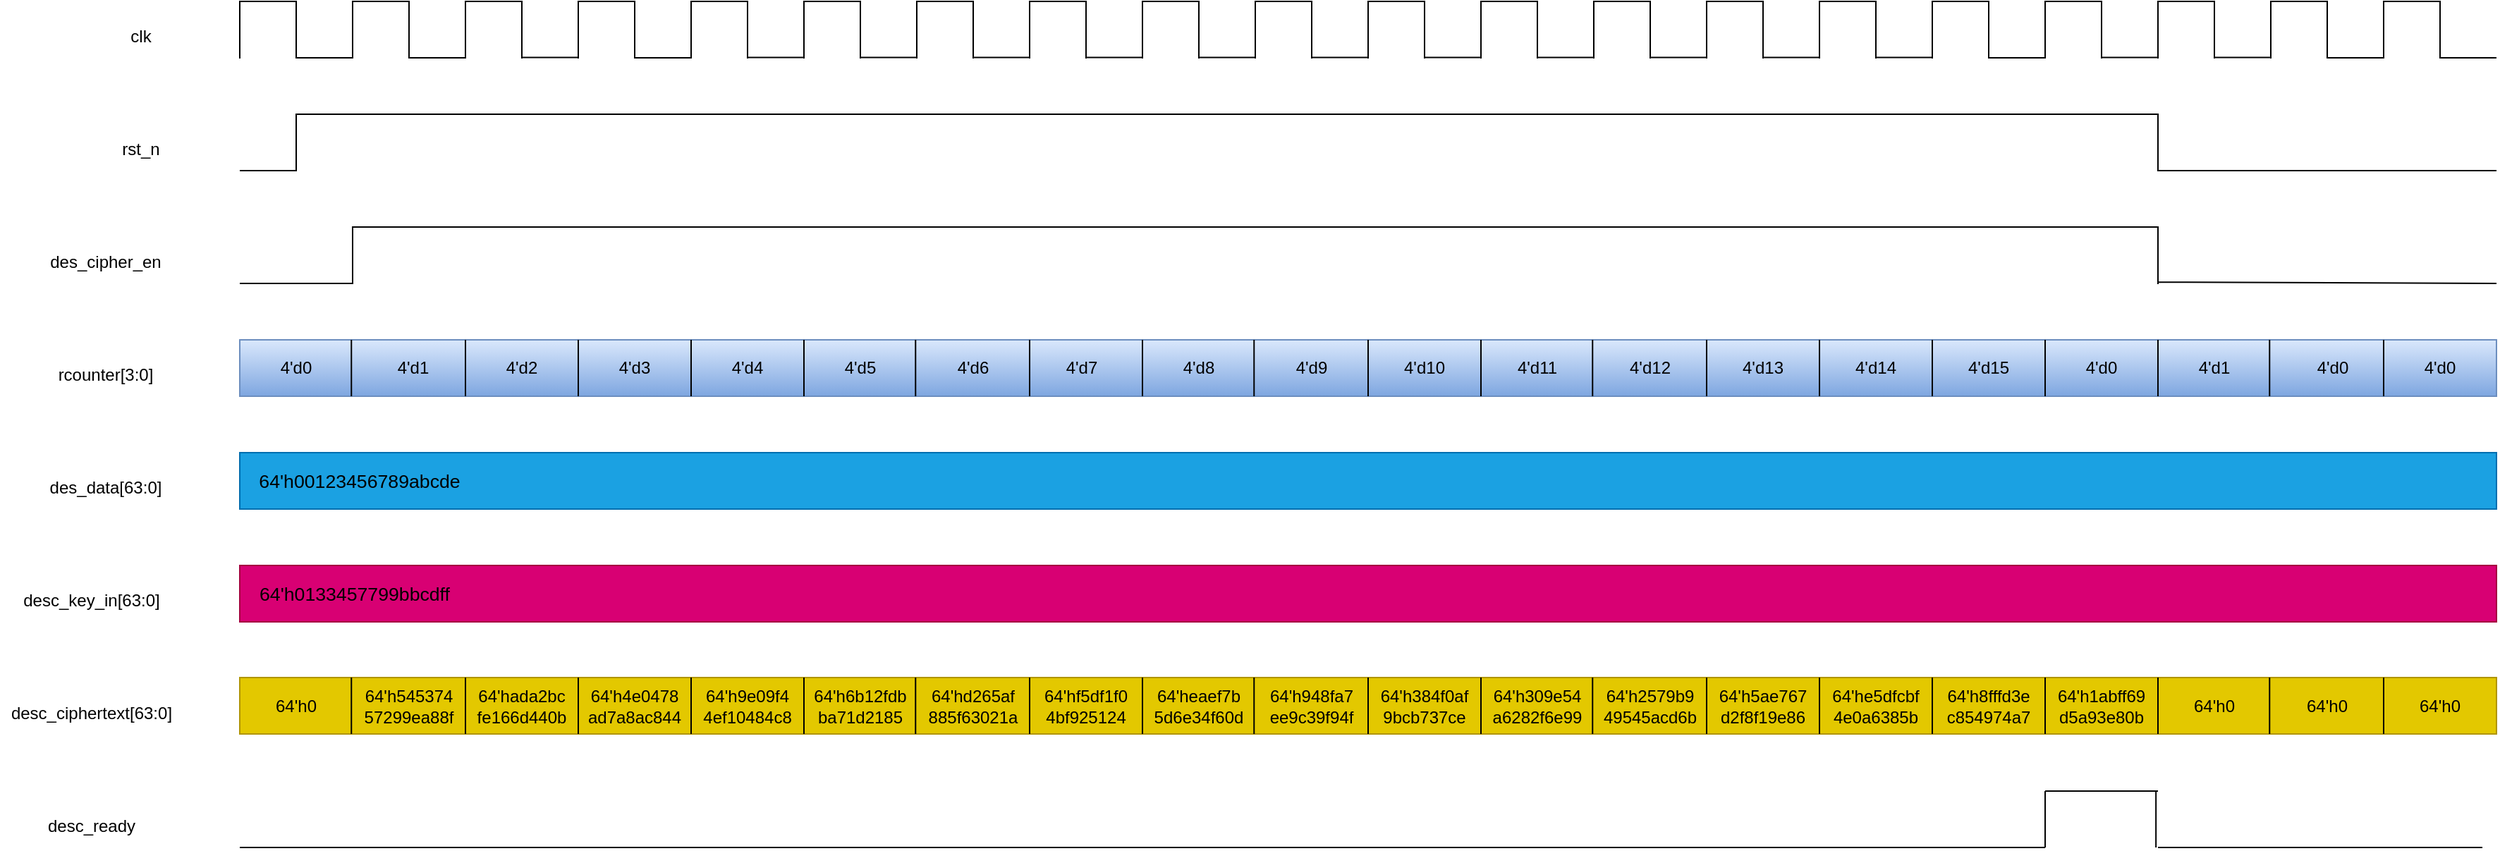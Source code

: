 <mxfile version="26.0.9" pages="5">
  <diagram name="Waveform_DES" id="ePnOGcyPjNhb15MRA8eS">
    <mxGraphModel dx="1500" dy="887" grid="0" gridSize="10" guides="1" tooltips="1" connect="1" arrows="1" fold="1" page="1" pageScale="1" pageWidth="1654" pageHeight="1169" math="0" shadow="0">
      <root>
        <mxCell id="0" />
        <mxCell id="1" parent="0" />
        <mxCell id="uUUX77D4b013heljOr0o-26" style="edgeStyle=orthogonalEdgeStyle;rounded=0;orthogonalLoop=1;jettySize=auto;html=1;exitX=0;exitY=0;exitDx=0;exitDy=0;entryX=1;entryY=0;entryDx=0;entryDy=0;endArrow=none;startFill=0;" edge="1" parent="1" source="uUUX77D4b013heljOr0o-5" target="uUUX77D4b013heljOr0o-6">
          <mxGeometry relative="1" as="geometry">
            <Array as="points">
              <mxPoint x="340" y="200" />
              <mxPoint x="340" y="200" />
            </Array>
          </mxGeometry>
        </mxCell>
        <mxCell id="uUUX77D4b013heljOr0o-5" value="" style="shape=partialRectangle;whiteSpace=wrap;html=1;bottom=1;right=1;left=1;top=0;fillColor=none;routingCenterX=-0.5;rotation=-180;" vertex="1" parent="1">
          <mxGeometry x="280" y="160" width="40" height="40" as="geometry" />
        </mxCell>
        <mxCell id="uUUX77D4b013heljOr0o-6" value="" style="shape=partialRectangle;whiteSpace=wrap;html=1;bottom=1;right=1;left=1;top=0;fillColor=none;routingCenterX=-0.5;rotation=-180;" vertex="1" parent="1">
          <mxGeometry x="360" y="160" width="40" height="40" as="geometry" />
        </mxCell>
        <mxCell id="uUUX77D4b013heljOr0o-7" value="" style="shape=partialRectangle;whiteSpace=wrap;html=1;bottom=1;right=1;left=1;top=0;fillColor=none;routingCenterX=-0.5;rotation=-180;" vertex="1" parent="1">
          <mxGeometry x="1720" y="160" width="40" height="40" as="geometry" />
        </mxCell>
        <mxCell id="uUUX77D4b013heljOr0o-8" value="" style="shape=partialRectangle;whiteSpace=wrap;html=1;bottom=1;right=1;left=1;top=0;fillColor=none;routingCenterX=-0.5;rotation=-180;" vertex="1" parent="1">
          <mxGeometry x="1640" y="160" width="40" height="40" as="geometry" />
        </mxCell>
        <mxCell id="uUUX77D4b013heljOr0o-9" value="" style="shape=partialRectangle;whiteSpace=wrap;html=1;bottom=1;right=1;left=1;top=0;fillColor=none;routingCenterX=-0.5;rotation=-180;" vertex="1" parent="1">
          <mxGeometry x="1560" y="160" width="40" height="40" as="geometry" />
        </mxCell>
        <mxCell id="uUUX77D4b013heljOr0o-10" value="" style="shape=partialRectangle;whiteSpace=wrap;html=1;bottom=1;right=1;left=1;top=0;fillColor=none;routingCenterX=-0.5;rotation=-180;" vertex="1" parent="1">
          <mxGeometry x="1480" y="160" width="40" height="40" as="geometry" />
        </mxCell>
        <mxCell id="uUUX77D4b013heljOr0o-11" value="" style="shape=partialRectangle;whiteSpace=wrap;html=1;bottom=1;right=1;left=1;top=0;fillColor=none;routingCenterX=-0.5;rotation=-180;" vertex="1" parent="1">
          <mxGeometry x="1400" y="160" width="40" height="40" as="geometry" />
        </mxCell>
        <mxCell id="uUUX77D4b013heljOr0o-12" value="" style="shape=partialRectangle;whiteSpace=wrap;html=1;bottom=1;right=1;left=1;top=0;fillColor=none;routingCenterX=-0.5;rotation=-180;" vertex="1" parent="1">
          <mxGeometry x="1320" y="160" width="40" height="40" as="geometry" />
        </mxCell>
        <mxCell id="uUUX77D4b013heljOr0o-13" value="" style="shape=partialRectangle;whiteSpace=wrap;html=1;bottom=1;right=1;left=1;top=0;fillColor=none;routingCenterX=-0.5;rotation=-180;" vertex="1" parent="1">
          <mxGeometry x="1240" y="160" width="40" height="40" as="geometry" />
        </mxCell>
        <mxCell id="uUUX77D4b013heljOr0o-14" value="" style="shape=partialRectangle;whiteSpace=wrap;html=1;bottom=1;right=1;left=1;top=0;fillColor=none;routingCenterX=-0.5;rotation=-180;" vertex="1" parent="1">
          <mxGeometry x="1160" y="160" width="40" height="40" as="geometry" />
        </mxCell>
        <mxCell id="uUUX77D4b013heljOr0o-25" style="edgeStyle=orthogonalEdgeStyle;rounded=0;orthogonalLoop=1;jettySize=auto;html=1;exitX=0;exitY=0;exitDx=0;exitDy=0;entryX=1;entryY=0;entryDx=0;entryDy=0;endArrow=none;startFill=0;" edge="1" parent="1" source="uUUX77D4b013heljOr0o-15" target="uUUX77D4b013heljOr0o-5">
          <mxGeometry relative="1" as="geometry">
            <Array as="points">
              <mxPoint x="270" y="200" />
              <mxPoint x="270" y="200" />
            </Array>
          </mxGeometry>
        </mxCell>
        <mxCell id="uUUX77D4b013heljOr0o-15" value="" style="shape=partialRectangle;whiteSpace=wrap;html=1;bottom=1;right=1;left=1;top=0;fillColor=none;routingCenterX=-0.5;rotation=-180;" vertex="1" parent="1">
          <mxGeometry x="200" y="160" width="40" height="40" as="geometry" />
        </mxCell>
        <mxCell id="uUUX77D4b013heljOr0o-16" value="" style="shape=partialRectangle;whiteSpace=wrap;html=1;bottom=1;right=1;left=1;top=0;fillColor=none;routingCenterX=-0.5;rotation=-180;" vertex="1" parent="1">
          <mxGeometry x="1080" y="160" width="40" height="40" as="geometry" />
        </mxCell>
        <mxCell id="uUUX77D4b013heljOr0o-17" value="" style="shape=partialRectangle;whiteSpace=wrap;html=1;bottom=1;right=1;left=1;top=0;fillColor=none;routingCenterX=-0.5;rotation=-180;" vertex="1" parent="1">
          <mxGeometry x="1000" y="160" width="40" height="40" as="geometry" />
        </mxCell>
        <mxCell id="uUUX77D4b013heljOr0o-18" value="" style="shape=partialRectangle;whiteSpace=wrap;html=1;bottom=1;right=1;left=1;top=0;fillColor=none;routingCenterX=-0.5;rotation=-180;" vertex="1" parent="1">
          <mxGeometry x="920" y="160" width="40" height="40" as="geometry" />
        </mxCell>
        <mxCell id="uUUX77D4b013heljOr0o-19" value="" style="shape=partialRectangle;whiteSpace=wrap;html=1;bottom=1;right=1;left=1;top=0;fillColor=none;routingCenterX=-0.5;rotation=-180;" vertex="1" parent="1">
          <mxGeometry x="840" y="160" width="40" height="40" as="geometry" />
        </mxCell>
        <mxCell id="uUUX77D4b013heljOr0o-20" value="" style="shape=partialRectangle;whiteSpace=wrap;html=1;bottom=1;right=1;left=1;top=0;fillColor=none;routingCenterX=-0.5;rotation=-180;" vertex="1" parent="1">
          <mxGeometry x="760" y="160" width="40" height="40" as="geometry" />
        </mxCell>
        <mxCell id="uUUX77D4b013heljOr0o-21" value="" style="shape=partialRectangle;whiteSpace=wrap;html=1;bottom=1;right=1;left=1;top=0;fillColor=none;routingCenterX=-0.5;rotation=-180;" vertex="1" parent="1">
          <mxGeometry x="680" y="160" width="40" height="40" as="geometry" />
        </mxCell>
        <mxCell id="uUUX77D4b013heljOr0o-22" value="" style="shape=partialRectangle;whiteSpace=wrap;html=1;bottom=1;right=1;left=1;top=0;fillColor=none;routingCenterX=-0.5;rotation=-180;" vertex="1" parent="1">
          <mxGeometry x="600" y="160" width="40" height="40" as="geometry" />
        </mxCell>
        <mxCell id="uUUX77D4b013heljOr0o-23" value="" style="shape=partialRectangle;whiteSpace=wrap;html=1;bottom=1;right=1;left=1;top=0;fillColor=none;routingCenterX=-0.5;rotation=-180;" vertex="1" parent="1">
          <mxGeometry x="520" y="160" width="40" height="40" as="geometry" />
        </mxCell>
        <mxCell id="uUUX77D4b013heljOr0o-24" value="" style="shape=partialRectangle;whiteSpace=wrap;html=1;bottom=1;right=1;left=1;top=0;fillColor=none;routingCenterX=-0.5;rotation=-180;" vertex="1" parent="1">
          <mxGeometry x="440" y="160" width="40" height="40" as="geometry" />
        </mxCell>
        <mxCell id="uUUX77D4b013heljOr0o-27" style="edgeStyle=orthogonalEdgeStyle;rounded=0;orthogonalLoop=1;jettySize=auto;html=1;exitX=0;exitY=0;exitDx=0;exitDy=0;entryX=1;entryY=0;entryDx=0;entryDy=0;endArrow=none;startFill=0;" edge="1" parent="1">
          <mxGeometry relative="1" as="geometry">
            <mxPoint x="400" y="199.72" as="sourcePoint" />
            <mxPoint x="440" y="199.72" as="targetPoint" />
            <Array as="points">
              <mxPoint x="420" y="199.72" />
              <mxPoint x="420" y="199.72" />
            </Array>
          </mxGeometry>
        </mxCell>
        <mxCell id="uUUX77D4b013heljOr0o-28" style="edgeStyle=orthogonalEdgeStyle;rounded=0;orthogonalLoop=1;jettySize=auto;html=1;exitX=0;exitY=0;exitDx=0;exitDy=0;entryX=1;entryY=0;entryDx=0;entryDy=0;endArrow=none;startFill=0;" edge="1" parent="1">
          <mxGeometry relative="1" as="geometry">
            <mxPoint x="480" y="200.03" as="sourcePoint" />
            <mxPoint x="520" y="200.03" as="targetPoint" />
            <Array as="points">
              <mxPoint x="500" y="200.03" />
              <mxPoint x="500" y="200.03" />
            </Array>
          </mxGeometry>
        </mxCell>
        <mxCell id="uUUX77D4b013heljOr0o-29" style="edgeStyle=orthogonalEdgeStyle;rounded=0;orthogonalLoop=1;jettySize=auto;html=1;exitX=0;exitY=0;exitDx=0;exitDy=0;entryX=1;entryY=0;entryDx=0;entryDy=0;endArrow=none;startFill=0;" edge="1" parent="1">
          <mxGeometry relative="1" as="geometry">
            <mxPoint x="560" y="199.75" as="sourcePoint" />
            <mxPoint x="600" y="199.75" as="targetPoint" />
            <Array as="points">
              <mxPoint x="580" y="199.75" />
              <mxPoint x="580" y="199.75" />
            </Array>
          </mxGeometry>
        </mxCell>
        <mxCell id="uUUX77D4b013heljOr0o-30" style="edgeStyle=orthogonalEdgeStyle;rounded=0;orthogonalLoop=1;jettySize=auto;html=1;exitX=0;exitY=0;exitDx=0;exitDy=0;entryX=1;entryY=0;entryDx=0;entryDy=0;endArrow=none;startFill=0;" edge="1" parent="1">
          <mxGeometry relative="1" as="geometry">
            <mxPoint x="640" y="199.72" as="sourcePoint" />
            <mxPoint x="680" y="199.72" as="targetPoint" />
            <Array as="points">
              <mxPoint x="660" y="199.72" />
              <mxPoint x="660" y="199.72" />
            </Array>
          </mxGeometry>
        </mxCell>
        <mxCell id="uUUX77D4b013heljOr0o-31" style="edgeStyle=orthogonalEdgeStyle;rounded=0;orthogonalLoop=1;jettySize=auto;html=1;exitX=0;exitY=0;exitDx=0;exitDy=0;entryX=1;entryY=0;entryDx=0;entryDy=0;endArrow=none;startFill=0;" edge="1" parent="1">
          <mxGeometry relative="1" as="geometry">
            <mxPoint x="720" y="199.75" as="sourcePoint" />
            <mxPoint x="760" y="199.75" as="targetPoint" />
            <Array as="points">
              <mxPoint x="740" y="199.75" />
              <mxPoint x="740" y="199.75" />
            </Array>
          </mxGeometry>
        </mxCell>
        <mxCell id="uUUX77D4b013heljOr0o-32" style="edgeStyle=orthogonalEdgeStyle;rounded=0;orthogonalLoop=1;jettySize=auto;html=1;exitX=0;exitY=0;exitDx=0;exitDy=0;entryX=1;entryY=0;entryDx=0;entryDy=0;endArrow=none;startFill=0;" edge="1" parent="1">
          <mxGeometry relative="1" as="geometry">
            <mxPoint x="800" y="199.72" as="sourcePoint" />
            <mxPoint x="840" y="199.72" as="targetPoint" />
            <Array as="points">
              <mxPoint x="820" y="199.72" />
              <mxPoint x="820" y="199.72" />
            </Array>
          </mxGeometry>
        </mxCell>
        <mxCell id="uUUX77D4b013heljOr0o-33" style="edgeStyle=orthogonalEdgeStyle;rounded=0;orthogonalLoop=1;jettySize=auto;html=1;exitX=0;exitY=0;exitDx=0;exitDy=0;entryX=1;entryY=0;entryDx=0;entryDy=0;endArrow=none;startFill=0;" edge="1" parent="1">
          <mxGeometry relative="1" as="geometry">
            <mxPoint x="880" y="199.75" as="sourcePoint" />
            <mxPoint x="920" y="199.75" as="targetPoint" />
            <Array as="points">
              <mxPoint x="900" y="199.75" />
              <mxPoint x="900" y="199.75" />
            </Array>
          </mxGeometry>
        </mxCell>
        <mxCell id="uUUX77D4b013heljOr0o-34" style="edgeStyle=orthogonalEdgeStyle;rounded=0;orthogonalLoop=1;jettySize=auto;html=1;exitX=0;exitY=0;exitDx=0;exitDy=0;entryX=1;entryY=0;entryDx=0;entryDy=0;endArrow=none;startFill=0;" edge="1" parent="1">
          <mxGeometry relative="1" as="geometry">
            <mxPoint x="960" y="199.72" as="sourcePoint" />
            <mxPoint x="1000" y="199.72" as="targetPoint" />
            <Array as="points">
              <mxPoint x="980" y="199.72" />
              <mxPoint x="980" y="199.72" />
            </Array>
          </mxGeometry>
        </mxCell>
        <mxCell id="uUUX77D4b013heljOr0o-35" style="edgeStyle=orthogonalEdgeStyle;rounded=0;orthogonalLoop=1;jettySize=auto;html=1;exitX=0;exitY=0;exitDx=0;exitDy=0;entryX=1;entryY=0;entryDx=0;entryDy=0;endArrow=none;startFill=0;" edge="1" parent="1">
          <mxGeometry relative="1" as="geometry">
            <mxPoint x="1040" y="199.72" as="sourcePoint" />
            <mxPoint x="1080" y="199.72" as="targetPoint" />
            <Array as="points">
              <mxPoint x="1060" y="199.72" />
              <mxPoint x="1060" y="199.72" />
            </Array>
          </mxGeometry>
        </mxCell>
        <mxCell id="uUUX77D4b013heljOr0o-36" style="edgeStyle=orthogonalEdgeStyle;rounded=0;orthogonalLoop=1;jettySize=auto;html=1;exitX=0;exitY=0;exitDx=0;exitDy=0;entryX=1;entryY=0;entryDx=0;entryDy=0;endArrow=none;startFill=0;" edge="1" parent="1">
          <mxGeometry relative="1" as="geometry">
            <mxPoint x="1120" y="199.75" as="sourcePoint" />
            <mxPoint x="1160" y="199.75" as="targetPoint" />
            <Array as="points">
              <mxPoint x="1140" y="199.75" />
              <mxPoint x="1140" y="199.75" />
            </Array>
          </mxGeometry>
        </mxCell>
        <mxCell id="uUUX77D4b013heljOr0o-37" style="edgeStyle=orthogonalEdgeStyle;rounded=0;orthogonalLoop=1;jettySize=auto;html=1;exitX=0;exitY=0;exitDx=0;exitDy=0;entryX=1;entryY=0;entryDx=0;entryDy=0;endArrow=none;startFill=0;" edge="1" parent="1">
          <mxGeometry relative="1" as="geometry">
            <mxPoint x="1200" y="199.75" as="sourcePoint" />
            <mxPoint x="1240" y="199.75" as="targetPoint" />
            <Array as="points">
              <mxPoint x="1220" y="199.75" />
              <mxPoint x="1220" y="199.75" />
            </Array>
          </mxGeometry>
        </mxCell>
        <mxCell id="uUUX77D4b013heljOr0o-38" style="edgeStyle=orthogonalEdgeStyle;rounded=0;orthogonalLoop=1;jettySize=auto;html=1;exitX=0;exitY=0;exitDx=0;exitDy=0;entryX=1;entryY=0;entryDx=0;entryDy=0;endArrow=none;startFill=0;" edge="1" parent="1">
          <mxGeometry relative="1" as="geometry">
            <mxPoint x="1280" y="199.72" as="sourcePoint" />
            <mxPoint x="1320" y="199.72" as="targetPoint" />
            <Array as="points">
              <mxPoint x="1300" y="199.72" />
              <mxPoint x="1300" y="199.72" />
            </Array>
          </mxGeometry>
        </mxCell>
        <mxCell id="uUUX77D4b013heljOr0o-39" style="edgeStyle=orthogonalEdgeStyle;rounded=0;orthogonalLoop=1;jettySize=auto;html=1;exitX=0;exitY=0;exitDx=0;exitDy=0;entryX=1;entryY=0;entryDx=0;entryDy=0;endArrow=none;startFill=0;" edge="1" parent="1">
          <mxGeometry relative="1" as="geometry">
            <mxPoint x="1360" y="199.75" as="sourcePoint" />
            <mxPoint x="1400" y="199.75" as="targetPoint" />
            <Array as="points">
              <mxPoint x="1380" y="199.75" />
              <mxPoint x="1380" y="199.75" />
            </Array>
          </mxGeometry>
        </mxCell>
        <mxCell id="uUUX77D4b013heljOr0o-40" style="edgeStyle=orthogonalEdgeStyle;rounded=0;orthogonalLoop=1;jettySize=auto;html=1;exitX=0;exitY=0;exitDx=0;exitDy=0;entryX=1;entryY=0;entryDx=0;entryDy=0;endArrow=none;startFill=0;" edge="1" parent="1">
          <mxGeometry relative="1" as="geometry">
            <mxPoint x="1440" y="200" as="sourcePoint" />
            <mxPoint x="1480" y="200" as="targetPoint" />
            <Array as="points">
              <mxPoint x="1460" y="200" />
              <mxPoint x="1460" y="200" />
            </Array>
          </mxGeometry>
        </mxCell>
        <mxCell id="uUUX77D4b013heljOr0o-41" style="edgeStyle=orthogonalEdgeStyle;rounded=0;orthogonalLoop=1;jettySize=auto;html=1;exitX=0;exitY=0;exitDx=0;exitDy=0;entryX=1;entryY=0;entryDx=0;entryDy=0;endArrow=none;startFill=0;" edge="1" parent="1">
          <mxGeometry relative="1" as="geometry">
            <mxPoint x="1520" y="199.72" as="sourcePoint" />
            <mxPoint x="1560" y="199.72" as="targetPoint" />
            <Array as="points">
              <mxPoint x="1540" y="199.72" />
              <mxPoint x="1540" y="199.72" />
            </Array>
          </mxGeometry>
        </mxCell>
        <mxCell id="uUUX77D4b013heljOr0o-42" style="edgeStyle=orthogonalEdgeStyle;rounded=0;orthogonalLoop=1;jettySize=auto;html=1;exitX=0;exitY=0;exitDx=0;exitDy=0;entryX=1;entryY=0;entryDx=0;entryDy=0;endArrow=none;startFill=0;" edge="1" parent="1">
          <mxGeometry relative="1" as="geometry">
            <mxPoint x="1600" y="199.75" as="sourcePoint" />
            <mxPoint x="1640" y="199.75" as="targetPoint" />
            <Array as="points">
              <mxPoint x="1620" y="199.75" />
              <mxPoint x="1620" y="199.75" />
            </Array>
          </mxGeometry>
        </mxCell>
        <mxCell id="uUUX77D4b013heljOr0o-43" style="edgeStyle=orthogonalEdgeStyle;rounded=0;orthogonalLoop=1;jettySize=auto;html=1;exitX=0;exitY=0;exitDx=0;exitDy=0;entryX=1;entryY=0;entryDx=0;entryDy=0;endArrow=none;startFill=0;" edge="1" parent="1">
          <mxGeometry relative="1" as="geometry">
            <mxPoint x="1680" y="200.02" as="sourcePoint" />
            <mxPoint x="1720" y="200.02" as="targetPoint" />
            <Array as="points">
              <mxPoint x="1700" y="200.02" />
              <mxPoint x="1700" y="200.02" />
            </Array>
          </mxGeometry>
        </mxCell>
        <mxCell id="uUUX77D4b013heljOr0o-44" style="edgeStyle=orthogonalEdgeStyle;rounded=0;orthogonalLoop=1;jettySize=auto;html=1;exitX=0;exitY=0;exitDx=0;exitDy=0;entryX=1;entryY=0;entryDx=0;entryDy=0;endArrow=none;startFill=0;" edge="1" parent="1">
          <mxGeometry relative="1" as="geometry">
            <mxPoint x="1760" y="200.02" as="sourcePoint" />
            <mxPoint x="1800" y="200.02" as="targetPoint" />
            <Array as="points">
              <mxPoint x="1780" y="200.02" />
              <mxPoint x="1780" y="200.02" />
            </Array>
          </mxGeometry>
        </mxCell>
        <mxCell id="uUUX77D4b013heljOr0o-45" style="edgeStyle=orthogonalEdgeStyle;rounded=0;orthogonalLoop=1;jettySize=auto;html=1;exitX=0;exitY=0;exitDx=0;exitDy=0;entryX=1;entryY=0;entryDx=0;entryDy=0;endArrow=none;startFill=0;" edge="1" parent="1">
          <mxGeometry relative="1" as="geometry">
            <mxPoint x="200" y="280" as="sourcePoint" />
            <mxPoint x="240" y="280" as="targetPoint" />
            <Array as="points">
              <mxPoint x="230" y="280" />
              <mxPoint x="230" y="280" />
            </Array>
          </mxGeometry>
        </mxCell>
        <mxCell id="uUUX77D4b013heljOr0o-47" value="" style="shape=partialRectangle;whiteSpace=wrap;html=1;bottom=1;right=1;left=1;top=0;fillColor=none;routingCenterX=-0.5;rotation=-180;" vertex="1" parent="1">
          <mxGeometry x="240" y="240" width="1320" height="40" as="geometry" />
        </mxCell>
        <mxCell id="uUUX77D4b013heljOr0o-48" style="edgeStyle=orthogonalEdgeStyle;rounded=0;orthogonalLoop=1;jettySize=auto;html=1;exitX=0;exitY=0;exitDx=0;exitDy=0;endArrow=none;startFill=0;" edge="1" parent="1">
          <mxGeometry relative="1" as="geometry">
            <mxPoint x="1560" y="280.02" as="sourcePoint" />
            <mxPoint x="1800" y="280" as="targetPoint" />
            <Array as="points">
              <mxPoint x="1580" y="280.02" />
              <mxPoint x="1580" y="280.02" />
            </Array>
          </mxGeometry>
        </mxCell>
        <mxCell id="uUUX77D4b013heljOr0o-49" value="" style="shape=partialRectangle;whiteSpace=wrap;html=1;bottom=1;right=1;left=1;top=0;fillColor=none;routingCenterX=-0.5;rotation=-180;" vertex="1" parent="1">
          <mxGeometry x="280" y="320" width="1280" height="40" as="geometry" />
        </mxCell>
        <mxCell id="uUUX77D4b013heljOr0o-50" style="edgeStyle=orthogonalEdgeStyle;rounded=0;orthogonalLoop=1;jettySize=auto;html=1;exitX=0;exitY=0;exitDx=0;exitDy=0;endArrow=none;startFill=0;" edge="1" parent="1">
          <mxGeometry relative="1" as="geometry">
            <mxPoint x="200" y="360" as="sourcePoint" />
            <mxPoint x="280" y="360" as="targetPoint" />
            <Array as="points">
              <mxPoint x="230" y="360" />
              <mxPoint x="230" y="360" />
            </Array>
          </mxGeometry>
        </mxCell>
        <mxCell id="uUUX77D4b013heljOr0o-51" style="edgeStyle=orthogonalEdgeStyle;rounded=0;orthogonalLoop=1;jettySize=auto;html=1;exitX=0;exitY=0;exitDx=0;exitDy=0;endArrow=none;startFill=0;" edge="1" parent="1">
          <mxGeometry relative="1" as="geometry">
            <mxPoint x="1560" y="359.11" as="sourcePoint" />
            <mxPoint x="1800" y="360" as="targetPoint" />
            <Array as="points">
              <mxPoint x="1580" y="359.11" />
              <mxPoint x="1580" y="359.11" />
            </Array>
          </mxGeometry>
        </mxCell>
        <mxCell id="uUUX77D4b013heljOr0o-52" value="" style="rounded=0;whiteSpace=wrap;html=1;fillColor=#1ba1e2;strokeColor=#006EAF;fontColor=#ffffff;" vertex="1" parent="1">
          <mxGeometry x="200" y="480" width="1600" height="40" as="geometry" />
        </mxCell>
        <mxCell id="uUUX77D4b013heljOr0o-53" value="" style="rounded=0;whiteSpace=wrap;html=1;fillColor=#d80073;fontColor=#ffffff;strokeColor=#A50040;" vertex="1" parent="1">
          <mxGeometry x="200" y="560" width="1600" height="40" as="geometry" />
        </mxCell>
        <mxCell id="uUUX77D4b013heljOr0o-54" value="" style="rounded=0;whiteSpace=wrap;html=1;fillColor=#e3c800;fontColor=#000000;strokeColor=#B09500;" vertex="1" parent="1">
          <mxGeometry x="200" y="639.5" width="1600" height="40" as="geometry" />
        </mxCell>
        <mxCell id="uUUX77D4b013heljOr0o-55" value="clk" style="text;html=1;align=center;verticalAlign=middle;whiteSpace=wrap;rounded=0;" vertex="1" parent="1">
          <mxGeometry x="100" y="170" width="60" height="30" as="geometry" />
        </mxCell>
        <mxCell id="uUUX77D4b013heljOr0o-56" value="rst_n" style="text;html=1;align=center;verticalAlign=middle;whiteSpace=wrap;rounded=0;" vertex="1" parent="1">
          <mxGeometry x="100" y="250" width="60" height="30" as="geometry" />
        </mxCell>
        <mxCell id="uUUX77D4b013heljOr0o-57" value="des_cipher_en" style="text;html=1;align=center;verticalAlign=middle;whiteSpace=wrap;rounded=0;" vertex="1" parent="1">
          <mxGeometry x="50" y="330" width="110" height="30" as="geometry" />
        </mxCell>
        <mxCell id="uUUX77D4b013heljOr0o-58" value="des_data[63:0]" style="text;html=1;align=center;verticalAlign=middle;whiteSpace=wrap;rounded=0;" vertex="1" parent="1">
          <mxGeometry x="50" y="490" width="110" height="30" as="geometry" />
        </mxCell>
        <mxCell id="uUUX77D4b013heljOr0o-59" value="desc_ciphertext[63:0]" style="text;html=1;align=center;verticalAlign=middle;whiteSpace=wrap;rounded=0;" vertex="1" parent="1">
          <mxGeometry x="30" y="649.5" width="130" height="30" as="geometry" />
        </mxCell>
        <mxCell id="uUUX77D4b013heljOr0o-60" value="desc_key_in[63:0]" style="text;html=1;align=center;verticalAlign=middle;whiteSpace=wrap;rounded=0;" vertex="1" parent="1">
          <mxGeometry x="30" y="570" width="130" height="30" as="geometry" />
        </mxCell>
        <mxCell id="uUUX77D4b013heljOr0o-61" value="&lt;p class=&quot;MsoNormal&quot;&gt;&lt;span style=&quot;mso-spacerun:&#39;yes&#39;;font-family:Arial;mso-fareast-font-family:&#39;Times New Roman&#39;;&lt;br/&gt;color:rgb(51,51,51);font-size:10.0pt;mso-font-kerning:0.0pt;&quot;&gt;64&#39;h00123456789abcde&lt;/span&gt;&lt;/p&gt;" style="text;html=1;align=center;verticalAlign=middle;whiteSpace=wrap;rounded=0;" vertex="1" parent="1">
          <mxGeometry x="210" y="485" width="150" height="30" as="geometry" />
        </mxCell>
        <mxCell id="uUUX77D4b013heljOr0o-62" value="&lt;p class=&quot;MsoNormal&quot;&gt;&lt;span style=&quot;mso-spacerun:&#39;yes&#39;;font-family:Arial;mso-fareast-font-family:&#39;Times New Roman&#39;;&lt;br/&gt;color:rgb(51,51,51);font-size:10.0pt;mso-font-kerning:0.0pt;&quot;&gt;64&#39;h0133457799bbcdff&lt;/span&gt;&lt;/p&gt;" style="text;html=1;align=center;verticalAlign=middle;whiteSpace=wrap;rounded=0;" vertex="1" parent="1">
          <mxGeometry x="210" y="565" width="142.5" height="30" as="geometry" />
        </mxCell>
        <mxCell id="uUUX77D4b013heljOr0o-64" value="" style="endArrow=none;html=1;rounded=0;" edge="1" parent="1">
          <mxGeometry width="50" height="50" relative="1" as="geometry">
            <mxPoint x="279.13" y="679.5" as="sourcePoint" />
            <mxPoint x="279.13" y="639.5" as="targetPoint" />
          </mxGeometry>
        </mxCell>
        <mxCell id="uUUX77D4b013heljOr0o-65" value="" style="endArrow=none;html=1;rounded=0;" edge="1" parent="1">
          <mxGeometry width="50" height="50" relative="1" as="geometry">
            <mxPoint x="360" y="679.5" as="sourcePoint" />
            <mxPoint x="360" y="639.5" as="targetPoint" />
          </mxGeometry>
        </mxCell>
        <mxCell id="uUUX77D4b013heljOr0o-66" value="" style="endArrow=none;html=1;rounded=0;" edge="1" parent="1">
          <mxGeometry width="50" height="50" relative="1" as="geometry">
            <mxPoint x="440" y="679.5" as="sourcePoint" />
            <mxPoint x="440" y="639.5" as="targetPoint" />
          </mxGeometry>
        </mxCell>
        <mxCell id="uUUX77D4b013heljOr0o-67" value="" style="endArrow=none;html=1;rounded=0;" edge="1" parent="1">
          <mxGeometry width="50" height="50" relative="1" as="geometry">
            <mxPoint x="520" y="679.5" as="sourcePoint" />
            <mxPoint x="520" y="639.5" as="targetPoint" />
          </mxGeometry>
        </mxCell>
        <mxCell id="uUUX77D4b013heljOr0o-68" value="" style="endArrow=none;html=1;rounded=0;" edge="1" parent="1">
          <mxGeometry width="50" height="50" relative="1" as="geometry">
            <mxPoint x="600" y="679.5" as="sourcePoint" />
            <mxPoint x="600" y="639.5" as="targetPoint" />
          </mxGeometry>
        </mxCell>
        <mxCell id="uUUX77D4b013heljOr0o-69" value="" style="endArrow=none;html=1;rounded=0;" edge="1" parent="1">
          <mxGeometry width="50" height="50" relative="1" as="geometry">
            <mxPoint x="679.13" y="679.5" as="sourcePoint" />
            <mxPoint x="679.13" y="639.5" as="targetPoint" />
          </mxGeometry>
        </mxCell>
        <mxCell id="uUUX77D4b013heljOr0o-70" value="" style="endArrow=none;html=1;rounded=0;" edge="1" parent="1">
          <mxGeometry width="50" height="50" relative="1" as="geometry">
            <mxPoint x="760" y="679.5" as="sourcePoint" />
            <mxPoint x="760" y="639.5" as="targetPoint" />
          </mxGeometry>
        </mxCell>
        <mxCell id="uUUX77D4b013heljOr0o-71" value="" style="endArrow=none;html=1;rounded=0;" edge="1" parent="1">
          <mxGeometry width="50" height="50" relative="1" as="geometry">
            <mxPoint x="840" y="679.5" as="sourcePoint" />
            <mxPoint x="840" y="639.5" as="targetPoint" />
          </mxGeometry>
        </mxCell>
        <mxCell id="uUUX77D4b013heljOr0o-72" value="" style="endArrow=none;html=1;rounded=0;" edge="1" parent="1">
          <mxGeometry width="50" height="50" relative="1" as="geometry">
            <mxPoint x="919.13" y="679.5" as="sourcePoint" />
            <mxPoint x="919.13" y="639.5" as="targetPoint" />
          </mxGeometry>
        </mxCell>
        <mxCell id="uUUX77D4b013heljOr0o-73" value="" style="endArrow=none;html=1;rounded=0;" edge="1" parent="1">
          <mxGeometry width="50" height="50" relative="1" as="geometry">
            <mxPoint x="1000" y="679.5" as="sourcePoint" />
            <mxPoint x="1000" y="639.5" as="targetPoint" />
          </mxGeometry>
        </mxCell>
        <mxCell id="uUUX77D4b013heljOr0o-74" value="" style="endArrow=none;html=1;rounded=0;" edge="1" parent="1">
          <mxGeometry width="50" height="50" relative="1" as="geometry">
            <mxPoint x="1080" y="679.5" as="sourcePoint" />
            <mxPoint x="1080" y="639.5" as="targetPoint" />
          </mxGeometry>
        </mxCell>
        <mxCell id="uUUX77D4b013heljOr0o-75" value="" style="endArrow=none;html=1;rounded=0;" edge="1" parent="1">
          <mxGeometry width="50" height="50" relative="1" as="geometry">
            <mxPoint x="1159.13" y="679.5" as="sourcePoint" />
            <mxPoint x="1159.13" y="639.5" as="targetPoint" />
          </mxGeometry>
        </mxCell>
        <mxCell id="uUUX77D4b013heljOr0o-76" value="" style="endArrow=none;html=1;rounded=0;" edge="1" parent="1">
          <mxGeometry width="50" height="50" relative="1" as="geometry">
            <mxPoint x="1240" y="679.5" as="sourcePoint" />
            <mxPoint x="1240" y="639.5" as="targetPoint" />
          </mxGeometry>
        </mxCell>
        <mxCell id="uUUX77D4b013heljOr0o-77" value="" style="endArrow=none;html=1;rounded=0;" edge="1" parent="1">
          <mxGeometry width="50" height="50" relative="1" as="geometry">
            <mxPoint x="1320" y="679.5" as="sourcePoint" />
            <mxPoint x="1320" y="639.5" as="targetPoint" />
          </mxGeometry>
        </mxCell>
        <mxCell id="uUUX77D4b013heljOr0o-78" value="" style="endArrow=none;html=1;rounded=0;" edge="1" parent="1">
          <mxGeometry width="50" height="50" relative="1" as="geometry">
            <mxPoint x="1400" y="679.5" as="sourcePoint" />
            <mxPoint x="1400" y="639.5" as="targetPoint" />
          </mxGeometry>
        </mxCell>
        <mxCell id="uUUX77D4b013heljOr0o-79" value="" style="endArrow=none;html=1;rounded=0;" edge="1" parent="1">
          <mxGeometry width="50" height="50" relative="1" as="geometry">
            <mxPoint x="1480" y="679.5" as="sourcePoint" />
            <mxPoint x="1480" y="639.5" as="targetPoint" />
          </mxGeometry>
        </mxCell>
        <mxCell id="uUUX77D4b013heljOr0o-80" value="" style="endArrow=none;html=1;rounded=0;" edge="1" parent="1">
          <mxGeometry width="50" height="50" relative="1" as="geometry">
            <mxPoint x="1560" y="679.5" as="sourcePoint" />
            <mxPoint x="1560" y="639.5" as="targetPoint" />
          </mxGeometry>
        </mxCell>
        <mxCell id="uUUX77D4b013heljOr0o-81" value="" style="endArrow=none;html=1;rounded=0;" edge="1" parent="1">
          <mxGeometry width="50" height="50" relative="1" as="geometry">
            <mxPoint x="1639.13" y="679.5" as="sourcePoint" />
            <mxPoint x="1639.13" y="639.5" as="targetPoint" />
          </mxGeometry>
        </mxCell>
        <mxCell id="uUUX77D4b013heljOr0o-82" value="" style="endArrow=none;html=1;rounded=0;" edge="1" parent="1">
          <mxGeometry width="50" height="50" relative="1" as="geometry">
            <mxPoint x="1720" y="679.5" as="sourcePoint" />
            <mxPoint x="1720" y="639.5" as="targetPoint" />
          </mxGeometry>
        </mxCell>
        <mxCell id="uUUX77D4b013heljOr0o-84" value="64&#39;h0" style="text;html=1;align=center;verticalAlign=middle;whiteSpace=wrap;rounded=0;" vertex="1" parent="1">
          <mxGeometry x="210" y="644.5" width="60" height="30" as="geometry" />
        </mxCell>
        <mxCell id="uUUX77D4b013heljOr0o-86" value="64&#39;hada2bc&lt;div&gt;fe&lt;span style=&quot;background-color: transparent; color: light-dark(rgb(0, 0, 0), rgb(255, 255, 255));&quot;&gt;166d440b&lt;/span&gt;&lt;/div&gt;" style="text;html=1;align=center;verticalAlign=middle;whiteSpace=wrap;rounded=0;" vertex="1" parent="1">
          <mxGeometry x="370" y="644.5" width="60" height="30" as="geometry" />
        </mxCell>
        <mxCell id="uUUX77D4b013heljOr0o-87" value="64&#39;h545374&lt;div&gt;5&lt;span style=&quot;background-color: transparent; color: light-dark(rgb(0, 0, 0), rgb(255, 255, 255));&quot;&gt;7299ea88f&lt;/span&gt;&lt;/div&gt;" style="text;html=1;align=center;verticalAlign=middle;whiteSpace=wrap;rounded=0;" vertex="1" parent="1">
          <mxGeometry x="290" y="644.5" width="60" height="30" as="geometry" />
        </mxCell>
        <mxCell id="uUUX77D4b013heljOr0o-88" value="64&#39;h4e0478&lt;div&gt;ad7a8ac844&lt;/div&gt;" style="text;html=1;align=center;verticalAlign=middle;whiteSpace=wrap;rounded=0;" vertex="1" parent="1">
          <mxGeometry x="450" y="644.5" width="60" height="30" as="geometry" />
        </mxCell>
        <mxCell id="uUUX77D4b013heljOr0o-89" value="64&#39;h9e09f4&lt;div&gt;4ef10484c8&lt;/div&gt;" style="text;html=1;align=center;verticalAlign=middle;whiteSpace=wrap;rounded=0;" vertex="1" parent="1">
          <mxGeometry x="530" y="644.5" width="60" height="30" as="geometry" />
        </mxCell>
        <mxCell id="uUUX77D4b013heljOr0o-90" value="64&#39;h6b12fdb&lt;div&gt;ba71d2185&lt;/div&gt;" style="text;html=1;align=center;verticalAlign=middle;whiteSpace=wrap;rounded=0;" vertex="1" parent="1">
          <mxGeometry x="610" y="644.5" width="60" height="30" as="geometry" />
        </mxCell>
        <mxCell id="uUUX77D4b013heljOr0o-91" value="64&#39;hd265af&lt;div&gt;885f63021a&lt;/div&gt;" style="text;html=1;align=center;verticalAlign=middle;whiteSpace=wrap;rounded=0;" vertex="1" parent="1">
          <mxGeometry x="690" y="644.5" width="60" height="30" as="geometry" />
        </mxCell>
        <mxCell id="uUUX77D4b013heljOr0o-92" value="64&#39;hf5df1f0&lt;div&gt;4bf925124&lt;/div&gt;" style="text;html=1;align=center;verticalAlign=middle;whiteSpace=wrap;rounded=0;" vertex="1" parent="1">
          <mxGeometry x="770" y="644.5" width="60" height="30" as="geometry" />
        </mxCell>
        <mxCell id="uUUX77D4b013heljOr0o-93" value="64&#39;heaef7b&lt;div&gt;5d6e34f60d&lt;/div&gt;" style="text;html=1;align=center;verticalAlign=middle;whiteSpace=wrap;rounded=0;" vertex="1" parent="1">
          <mxGeometry x="850" y="644.5" width="60" height="30" as="geometry" />
        </mxCell>
        <mxCell id="uUUX77D4b013heljOr0o-94" value="64&#39;h948fa&lt;span style=&quot;background-color: transparent; color: light-dark(rgb(0, 0, 0), rgb(255, 255, 255));&quot;&gt;7&lt;/span&gt;&lt;div&gt;&lt;span style=&quot;background-color: transparent; color: light-dark(rgb(0, 0, 0), rgb(255, 255, 255));&quot;&gt;ee9c39f94f&lt;/span&gt;&lt;/div&gt;" style="text;html=1;align=center;verticalAlign=middle;whiteSpace=wrap;rounded=0;" vertex="1" parent="1">
          <mxGeometry x="930" y="644.5" width="60" height="30" as="geometry" />
        </mxCell>
        <mxCell id="uUUX77D4b013heljOr0o-95" value="64&#39;h384f0af&lt;div&gt;9bcb737ce&lt;/div&gt;" style="text;html=1;align=center;verticalAlign=middle;whiteSpace=wrap;rounded=0;" vertex="1" parent="1">
          <mxGeometry x="1010" y="644.5" width="60" height="30" as="geometry" />
        </mxCell>
        <mxCell id="uUUX77D4b013heljOr0o-96" value="64&#39;h309e54&lt;div&gt;a6282f6e99&lt;/div&gt;" style="text;html=1;align=center;verticalAlign=middle;whiteSpace=wrap;rounded=0;" vertex="1" parent="1">
          <mxGeometry x="1090" y="644.5" width="60" height="30" as="geometry" />
        </mxCell>
        <mxCell id="uUUX77D4b013heljOr0o-97" style="edgeStyle=orthogonalEdgeStyle;rounded=0;orthogonalLoop=1;jettySize=auto;html=1;exitX=0.5;exitY=1;exitDx=0;exitDy=0;" edge="1" parent="1" source="uUUX77D4b013heljOr0o-96" target="uUUX77D4b013heljOr0o-96">
          <mxGeometry relative="1" as="geometry" />
        </mxCell>
        <mxCell id="uUUX77D4b013heljOr0o-98" value="64&#39;h2579b9&lt;div&gt;49545acd6b&lt;/div&gt;" style="text;html=1;align=center;verticalAlign=middle;whiteSpace=wrap;rounded=0;" vertex="1" parent="1">
          <mxGeometry x="1170" y="644.5" width="60" height="30" as="geometry" />
        </mxCell>
        <mxCell id="uUUX77D4b013heljOr0o-99" value="64&#39;h5ae767&lt;div&gt;d2f8f19e86&lt;/div&gt;" style="text;html=1;align=center;verticalAlign=middle;whiteSpace=wrap;rounded=0;" vertex="1" parent="1">
          <mxGeometry x="1250" y="644.5" width="60" height="30" as="geometry" />
        </mxCell>
        <mxCell id="uUUX77D4b013heljOr0o-100" value="64&#39;he5dfcbf&lt;div&gt;4e0a6385b&lt;/div&gt;" style="text;html=1;align=center;verticalAlign=middle;whiteSpace=wrap;rounded=0;" vertex="1" parent="1">
          <mxGeometry x="1330" y="644.5" width="60" height="30" as="geometry" />
        </mxCell>
        <mxCell id="uUUX77D4b013heljOr0o-101" value="64&#39;h8fffd3e&lt;div&gt;c854974a7&lt;/div&gt;" style="text;html=1;align=center;verticalAlign=middle;whiteSpace=wrap;rounded=0;" vertex="1" parent="1">
          <mxGeometry x="1410" y="644.5" width="60" height="30" as="geometry" />
        </mxCell>
        <mxCell id="uUUX77D4b013heljOr0o-102" value="64&#39;h1abff69&lt;div&gt;d5a93e80b&lt;/div&gt;" style="text;html=1;align=center;verticalAlign=middle;whiteSpace=wrap;rounded=0;" vertex="1" parent="1">
          <mxGeometry x="1490" y="644.5" width="60" height="30" as="geometry" />
        </mxCell>
        <mxCell id="E_KJjvDVtrQBDJV8yqxA-1" value="64&#39;h0" style="text;html=1;align=center;verticalAlign=middle;whiteSpace=wrap;rounded=0;" vertex="1" parent="1">
          <mxGeometry x="1570" y="644.5" width="60" height="30" as="geometry" />
        </mxCell>
        <mxCell id="E_KJjvDVtrQBDJV8yqxA-2" value="64&#39;h0" style="text;html=1;align=center;verticalAlign=middle;whiteSpace=wrap;rounded=0;" vertex="1" parent="1">
          <mxGeometry x="1650" y="644.5" width="60" height="30" as="geometry" />
        </mxCell>
        <mxCell id="E_KJjvDVtrQBDJV8yqxA-3" value="64&#39;h0" style="text;html=1;align=center;verticalAlign=middle;whiteSpace=wrap;rounded=0;" vertex="1" parent="1">
          <mxGeometry x="1730" y="644.5" width="60" height="30" as="geometry" />
        </mxCell>
        <mxCell id="048rjmwYVTunw_HBDhMS-1" value="desc_ready" style="text;html=1;align=center;verticalAlign=middle;whiteSpace=wrap;rounded=0;" vertex="1" parent="1">
          <mxGeometry x="30" y="730" width="130" height="30" as="geometry" />
        </mxCell>
        <mxCell id="048rjmwYVTunw_HBDhMS-2" style="edgeStyle=orthogonalEdgeStyle;rounded=0;orthogonalLoop=1;jettySize=auto;html=1;exitX=0;exitY=0;exitDx=0;exitDy=0;endArrow=none;startFill=0;" edge="1" parent="1">
          <mxGeometry relative="1" as="geometry">
            <mxPoint x="200" y="760" as="sourcePoint" />
            <mxPoint x="1480" y="760" as="targetPoint" />
            <Array as="points">
              <mxPoint x="230" y="760" />
              <mxPoint x="230" y="760" />
            </Array>
          </mxGeometry>
        </mxCell>
        <mxCell id="048rjmwYVTunw_HBDhMS-4" value="" style="endArrow=none;html=1;rounded=0;" edge="1" parent="1">
          <mxGeometry width="50" height="50" relative="1" as="geometry">
            <mxPoint x="1558.57" y="760" as="sourcePoint" />
            <mxPoint x="1558.57" y="720" as="targetPoint" />
          </mxGeometry>
        </mxCell>
        <mxCell id="048rjmwYVTunw_HBDhMS-5" value="" style="endArrow=none;html=1;rounded=0;" edge="1" parent="1">
          <mxGeometry width="50" height="50" relative="1" as="geometry">
            <mxPoint x="1560" y="720" as="sourcePoint" />
            <mxPoint x="1480" y="720" as="targetPoint" />
          </mxGeometry>
        </mxCell>
        <mxCell id="048rjmwYVTunw_HBDhMS-6" value="" style="endArrow=none;html=1;rounded=0;" edge="1" parent="1">
          <mxGeometry width="50" height="50" relative="1" as="geometry">
            <mxPoint x="1480" y="760" as="sourcePoint" />
            <mxPoint x="1480" y="720" as="targetPoint" />
          </mxGeometry>
        </mxCell>
        <mxCell id="048rjmwYVTunw_HBDhMS-7" value="" style="endArrow=none;html=1;rounded=0;" edge="1" parent="1">
          <mxGeometry width="50" height="50" relative="1" as="geometry">
            <mxPoint x="1790" y="760" as="sourcePoint" />
            <mxPoint x="1560" y="760" as="targetPoint" />
          </mxGeometry>
        </mxCell>
        <mxCell id="nv0Uo7XBF97VFVETs1K5-1" value="" style="rounded=0;whiteSpace=wrap;html=1;fillColor=#dae8fc;gradientColor=#7ea6e0;strokeColor=#6c8ebf;" vertex="1" parent="1">
          <mxGeometry x="200" y="400" width="1600" height="40" as="geometry" />
        </mxCell>
        <mxCell id="nv0Uo7XBF97VFVETs1K5-2" value="" style="endArrow=none;html=1;rounded=0;" edge="1" parent="1">
          <mxGeometry width="50" height="50" relative="1" as="geometry">
            <mxPoint x="279.13" y="440" as="sourcePoint" />
            <mxPoint x="279.13" y="400" as="targetPoint" />
          </mxGeometry>
        </mxCell>
        <mxCell id="nv0Uo7XBF97VFVETs1K5-3" value="" style="endArrow=none;html=1;rounded=0;" edge="1" parent="1">
          <mxGeometry width="50" height="50" relative="1" as="geometry">
            <mxPoint x="360" y="440" as="sourcePoint" />
            <mxPoint x="360" y="400" as="targetPoint" />
          </mxGeometry>
        </mxCell>
        <mxCell id="nv0Uo7XBF97VFVETs1K5-4" value="" style="endArrow=none;html=1;rounded=0;" edge="1" parent="1">
          <mxGeometry width="50" height="50" relative="1" as="geometry">
            <mxPoint x="440" y="440" as="sourcePoint" />
            <mxPoint x="440" y="400" as="targetPoint" />
          </mxGeometry>
        </mxCell>
        <mxCell id="nv0Uo7XBF97VFVETs1K5-5" value="" style="endArrow=none;html=1;rounded=0;" edge="1" parent="1">
          <mxGeometry width="50" height="50" relative="1" as="geometry">
            <mxPoint x="520" y="440" as="sourcePoint" />
            <mxPoint x="520" y="400" as="targetPoint" />
          </mxGeometry>
        </mxCell>
        <mxCell id="nv0Uo7XBF97VFVETs1K5-6" value="" style="endArrow=none;html=1;rounded=0;" edge="1" parent="1">
          <mxGeometry width="50" height="50" relative="1" as="geometry">
            <mxPoint x="600" y="440" as="sourcePoint" />
            <mxPoint x="600" y="400" as="targetPoint" />
          </mxGeometry>
        </mxCell>
        <mxCell id="nv0Uo7XBF97VFVETs1K5-7" value="" style="endArrow=none;html=1;rounded=0;" edge="1" parent="1">
          <mxGeometry width="50" height="50" relative="1" as="geometry">
            <mxPoint x="679.13" y="440" as="sourcePoint" />
            <mxPoint x="679.13" y="400" as="targetPoint" />
          </mxGeometry>
        </mxCell>
        <mxCell id="nv0Uo7XBF97VFVETs1K5-8" value="" style="endArrow=none;html=1;rounded=0;" edge="1" parent="1">
          <mxGeometry width="50" height="50" relative="1" as="geometry">
            <mxPoint x="760" y="440" as="sourcePoint" />
            <mxPoint x="760" y="400" as="targetPoint" />
          </mxGeometry>
        </mxCell>
        <mxCell id="nv0Uo7XBF97VFVETs1K5-9" value="" style="endArrow=none;html=1;rounded=0;" edge="1" parent="1">
          <mxGeometry width="50" height="50" relative="1" as="geometry">
            <mxPoint x="840" y="440" as="sourcePoint" />
            <mxPoint x="840" y="400" as="targetPoint" />
          </mxGeometry>
        </mxCell>
        <mxCell id="nv0Uo7XBF97VFVETs1K5-10" value="" style="endArrow=none;html=1;rounded=0;" edge="1" parent="1">
          <mxGeometry width="50" height="50" relative="1" as="geometry">
            <mxPoint x="919.13" y="440" as="sourcePoint" />
            <mxPoint x="919.13" y="400" as="targetPoint" />
          </mxGeometry>
        </mxCell>
        <mxCell id="nv0Uo7XBF97VFVETs1K5-11" value="" style="endArrow=none;html=1;rounded=0;" edge="1" parent="1">
          <mxGeometry width="50" height="50" relative="1" as="geometry">
            <mxPoint x="1000" y="440" as="sourcePoint" />
            <mxPoint x="1000" y="400" as="targetPoint" />
          </mxGeometry>
        </mxCell>
        <mxCell id="nv0Uo7XBF97VFVETs1K5-12" value="" style="endArrow=none;html=1;rounded=0;" edge="1" parent="1">
          <mxGeometry width="50" height="50" relative="1" as="geometry">
            <mxPoint x="1080" y="440" as="sourcePoint" />
            <mxPoint x="1080" y="400" as="targetPoint" />
          </mxGeometry>
        </mxCell>
        <mxCell id="nv0Uo7XBF97VFVETs1K5-13" value="" style="endArrow=none;html=1;rounded=0;" edge="1" parent="1">
          <mxGeometry width="50" height="50" relative="1" as="geometry">
            <mxPoint x="1159.13" y="440" as="sourcePoint" />
            <mxPoint x="1159.13" y="400" as="targetPoint" />
          </mxGeometry>
        </mxCell>
        <mxCell id="nv0Uo7XBF97VFVETs1K5-14" value="" style="endArrow=none;html=1;rounded=0;" edge="1" parent="1">
          <mxGeometry width="50" height="50" relative="1" as="geometry">
            <mxPoint x="1240" y="440" as="sourcePoint" />
            <mxPoint x="1240" y="400" as="targetPoint" />
          </mxGeometry>
        </mxCell>
        <mxCell id="nv0Uo7XBF97VFVETs1K5-15" value="" style="endArrow=none;html=1;rounded=0;" edge="1" parent="1">
          <mxGeometry width="50" height="50" relative="1" as="geometry">
            <mxPoint x="1320" y="440" as="sourcePoint" />
            <mxPoint x="1320" y="400" as="targetPoint" />
          </mxGeometry>
        </mxCell>
        <mxCell id="nv0Uo7XBF97VFVETs1K5-16" value="" style="endArrow=none;html=1;rounded=0;" edge="1" parent="1">
          <mxGeometry width="50" height="50" relative="1" as="geometry">
            <mxPoint x="1400" y="440" as="sourcePoint" />
            <mxPoint x="1400" y="400" as="targetPoint" />
          </mxGeometry>
        </mxCell>
        <mxCell id="nv0Uo7XBF97VFVETs1K5-17" value="" style="endArrow=none;html=1;rounded=0;" edge="1" parent="1">
          <mxGeometry width="50" height="50" relative="1" as="geometry">
            <mxPoint x="1480" y="440" as="sourcePoint" />
            <mxPoint x="1480" y="400" as="targetPoint" />
          </mxGeometry>
        </mxCell>
        <mxCell id="nv0Uo7XBF97VFVETs1K5-18" value="" style="endArrow=none;html=1;rounded=0;" edge="1" parent="1">
          <mxGeometry width="50" height="50" relative="1" as="geometry">
            <mxPoint x="1560" y="440" as="sourcePoint" />
            <mxPoint x="1560" y="400" as="targetPoint" />
          </mxGeometry>
        </mxCell>
        <mxCell id="nv0Uo7XBF97VFVETs1K5-19" value="" style="endArrow=none;html=1;rounded=0;" edge="1" parent="1">
          <mxGeometry width="50" height="50" relative="1" as="geometry">
            <mxPoint x="1639.13" y="440" as="sourcePoint" />
            <mxPoint x="1639.13" y="400" as="targetPoint" />
          </mxGeometry>
        </mxCell>
        <mxCell id="nv0Uo7XBF97VFVETs1K5-20" value="" style="endArrow=none;html=1;rounded=0;" edge="1" parent="1">
          <mxGeometry width="50" height="50" relative="1" as="geometry">
            <mxPoint x="1720" y="440" as="sourcePoint" />
            <mxPoint x="1720" y="400" as="targetPoint" />
          </mxGeometry>
        </mxCell>
        <mxCell id="nv0Uo7XBF97VFVETs1K5-21" value="4&#39;d0" style="text;html=1;align=center;verticalAlign=middle;whiteSpace=wrap;rounded=0;" vertex="1" parent="1">
          <mxGeometry x="210" y="405" width="60" height="30" as="geometry" />
        </mxCell>
        <mxCell id="nv0Uo7XBF97VFVETs1K5-22" value="4&#39;d1" style="text;html=1;align=center;verticalAlign=middle;whiteSpace=wrap;rounded=0;" vertex="1" parent="1">
          <mxGeometry x="292.5" y="405" width="60" height="30" as="geometry" />
        </mxCell>
        <mxCell id="nv0Uo7XBF97VFVETs1K5-23" value="4&#39;d3" style="text;html=1;align=center;verticalAlign=middle;whiteSpace=wrap;rounded=0;" vertex="1" parent="1">
          <mxGeometry x="450" y="405" width="60" height="30" as="geometry" />
        </mxCell>
        <mxCell id="nv0Uo7XBF97VFVETs1K5-24" value="4&#39;d2" style="text;html=1;align=center;verticalAlign=middle;whiteSpace=wrap;rounded=0;" vertex="1" parent="1">
          <mxGeometry x="370" y="405" width="60" height="30" as="geometry" />
        </mxCell>
        <mxCell id="nv0Uo7XBF97VFVETs1K5-25" value="4&#39;d4" style="text;html=1;align=center;verticalAlign=middle;whiteSpace=wrap;rounded=0;" vertex="1" parent="1">
          <mxGeometry x="530" y="405" width="60" height="30" as="geometry" />
        </mxCell>
        <mxCell id="nv0Uo7XBF97VFVETs1K5-26" value="4&#39;d5" style="text;html=1;align=center;verticalAlign=middle;whiteSpace=wrap;rounded=0;" vertex="1" parent="1">
          <mxGeometry x="610" y="405" width="60" height="30" as="geometry" />
        </mxCell>
        <mxCell id="nv0Uo7XBF97VFVETs1K5-27" value="4&#39;d6" style="text;html=1;align=center;verticalAlign=middle;whiteSpace=wrap;rounded=0;" vertex="1" parent="1">
          <mxGeometry x="690" y="405" width="60" height="30" as="geometry" />
        </mxCell>
        <mxCell id="nv0Uo7XBF97VFVETs1K5-28" value="4&#39;d7" style="text;html=1;align=center;verticalAlign=middle;whiteSpace=wrap;rounded=0;" vertex="1" parent="1">
          <mxGeometry x="767" y="405" width="60" height="30" as="geometry" />
        </mxCell>
        <mxCell id="nv0Uo7XBF97VFVETs1K5-29" value="4&#39;d8" style="text;html=1;align=center;verticalAlign=middle;whiteSpace=wrap;rounded=0;" vertex="1" parent="1">
          <mxGeometry x="850" y="405" width="60" height="30" as="geometry" />
        </mxCell>
        <mxCell id="nv0Uo7XBF97VFVETs1K5-30" value="4&#39;d9" style="text;html=1;align=center;verticalAlign=middle;whiteSpace=wrap;rounded=0;" vertex="1" parent="1">
          <mxGeometry x="930" y="405" width="60" height="30" as="geometry" />
        </mxCell>
        <mxCell id="nv0Uo7XBF97VFVETs1K5-31" value="4&#39;d10" style="text;html=1;align=center;verticalAlign=middle;whiteSpace=wrap;rounded=0;" vertex="1" parent="1">
          <mxGeometry x="1010" y="405" width="60" height="30" as="geometry" />
        </mxCell>
        <mxCell id="nv0Uo7XBF97VFVETs1K5-32" value="4&#39;d11" style="text;html=1;align=center;verticalAlign=middle;whiteSpace=wrap;rounded=0;" vertex="1" parent="1">
          <mxGeometry x="1090" y="405" width="60" height="30" as="geometry" />
        </mxCell>
        <mxCell id="nv0Uo7XBF97VFVETs1K5-33" value="4&#39;d12" style="text;html=1;align=center;verticalAlign=middle;whiteSpace=wrap;rounded=0;" vertex="1" parent="1">
          <mxGeometry x="1170" y="405" width="60" height="30" as="geometry" />
        </mxCell>
        <mxCell id="nv0Uo7XBF97VFVETs1K5-34" style="edgeStyle=orthogonalEdgeStyle;rounded=0;orthogonalLoop=1;jettySize=auto;html=1;exitX=0.5;exitY=1;exitDx=0;exitDy=0;" edge="1" parent="1" source="nv0Uo7XBF97VFVETs1K5-33" target="nv0Uo7XBF97VFVETs1K5-33">
          <mxGeometry relative="1" as="geometry" />
        </mxCell>
        <mxCell id="nv0Uo7XBF97VFVETs1K5-35" value="4&#39;d13" style="text;html=1;align=center;verticalAlign=middle;whiteSpace=wrap;rounded=0;" vertex="1" parent="1">
          <mxGeometry x="1250" y="405" width="60" height="30" as="geometry" />
        </mxCell>
        <mxCell id="nv0Uo7XBF97VFVETs1K5-36" value="4&#39;d14" style="text;html=1;align=center;verticalAlign=middle;whiteSpace=wrap;rounded=0;" vertex="1" parent="1">
          <mxGeometry x="1330" y="405" width="60" height="30" as="geometry" />
        </mxCell>
        <mxCell id="nv0Uo7XBF97VFVETs1K5-37" value="4&#39;d15" style="text;html=1;align=center;verticalAlign=middle;whiteSpace=wrap;rounded=0;" vertex="1" parent="1">
          <mxGeometry x="1410" y="405" width="60" height="30" as="geometry" />
        </mxCell>
        <mxCell id="nv0Uo7XBF97VFVETs1K5-38" value="4&#39;d0" style="text;html=1;align=center;verticalAlign=middle;whiteSpace=wrap;rounded=0;" vertex="1" parent="1">
          <mxGeometry x="1490" y="405" width="60" height="30" as="geometry" />
        </mxCell>
        <mxCell id="nv0Uo7XBF97VFVETs1K5-39" value="4&#39;d1" style="text;html=1;align=center;verticalAlign=middle;whiteSpace=wrap;rounded=0;" vertex="1" parent="1">
          <mxGeometry x="1570" y="405" width="60" height="30" as="geometry" />
        </mxCell>
        <mxCell id="nv0Uo7XBF97VFVETs1K5-40" value="4&#39;d0" style="text;html=1;align=center;verticalAlign=middle;whiteSpace=wrap;rounded=0;" vertex="1" parent="1">
          <mxGeometry x="1654" y="405" width="60" height="30" as="geometry" />
        </mxCell>
        <mxCell id="nv0Uo7XBF97VFVETs1K5-41" value="4&#39;d0" style="text;html=1;align=center;verticalAlign=middle;whiteSpace=wrap;rounded=0;" vertex="1" parent="1">
          <mxGeometry x="1730" y="405" width="60" height="30" as="geometry" />
        </mxCell>
        <mxCell id="nv0Uo7XBF97VFVETs1K5-42" value="rcounter[3:0]" style="text;html=1;align=center;verticalAlign=middle;whiteSpace=wrap;rounded=0;" vertex="1" parent="1">
          <mxGeometry x="50" y="410" width="110" height="30" as="geometry" />
        </mxCell>
      </root>
    </mxGraphModel>
  </diagram>
  <diagram id="WUfm5ZKNArvArfhWsUrX" name="Waveform_KeyRound">
    <mxGraphModel dx="2003" dy="873" grid="0" gridSize="10" guides="1" tooltips="1" connect="1" arrows="1" fold="1" page="1" pageScale="1" pageWidth="1654" pageHeight="1169" math="0" shadow="0">
      <root>
        <mxCell id="0" />
        <mxCell id="1" parent="0" />
        <mxCell id="ab8lPiCGeEYDKIfn0Hdj-1" style="edgeStyle=orthogonalEdgeStyle;rounded=0;orthogonalLoop=1;jettySize=auto;html=1;exitX=0;exitY=0;exitDx=0;exitDy=0;entryX=1;entryY=0;entryDx=0;entryDy=0;endArrow=none;startFill=0;" parent="1" source="ab8lPiCGeEYDKIfn0Hdj-2" target="ab8lPiCGeEYDKIfn0Hdj-3" edge="1">
          <mxGeometry relative="1" as="geometry">
            <Array as="points">
              <mxPoint x="340" y="200" />
              <mxPoint x="340" y="200" />
            </Array>
          </mxGeometry>
        </mxCell>
        <mxCell id="ab8lPiCGeEYDKIfn0Hdj-2" value="" style="shape=partialRectangle;whiteSpace=wrap;html=1;bottom=1;right=1;left=1;top=0;fillColor=none;routingCenterX=-0.5;rotation=-180;" parent="1" vertex="1">
          <mxGeometry x="280" y="160" width="40" height="40" as="geometry" />
        </mxCell>
        <mxCell id="ab8lPiCGeEYDKIfn0Hdj-3" value="" style="shape=partialRectangle;whiteSpace=wrap;html=1;bottom=1;right=1;left=1;top=0;fillColor=none;routingCenterX=-0.5;rotation=-180;" parent="1" vertex="1">
          <mxGeometry x="360" y="160" width="40" height="40" as="geometry" />
        </mxCell>
        <mxCell id="ab8lPiCGeEYDKIfn0Hdj-4" value="" style="shape=partialRectangle;whiteSpace=wrap;html=1;bottom=1;right=1;left=1;top=0;fillColor=none;routingCenterX=-0.5;rotation=-180;" parent="1" vertex="1">
          <mxGeometry x="1720" y="160" width="40" height="40" as="geometry" />
        </mxCell>
        <mxCell id="ab8lPiCGeEYDKIfn0Hdj-5" value="" style="shape=partialRectangle;whiteSpace=wrap;html=1;bottom=1;right=1;left=1;top=0;fillColor=none;routingCenterX=-0.5;rotation=-180;" parent="1" vertex="1">
          <mxGeometry x="1640" y="160" width="40" height="40" as="geometry" />
        </mxCell>
        <mxCell id="ab8lPiCGeEYDKIfn0Hdj-6" value="" style="shape=partialRectangle;whiteSpace=wrap;html=1;bottom=1;right=1;left=1;top=0;fillColor=none;routingCenterX=-0.5;rotation=-180;" parent="1" vertex="1">
          <mxGeometry x="1560" y="160" width="40" height="40" as="geometry" />
        </mxCell>
        <mxCell id="ab8lPiCGeEYDKIfn0Hdj-7" value="" style="shape=partialRectangle;whiteSpace=wrap;html=1;bottom=1;right=1;left=1;top=0;fillColor=none;routingCenterX=-0.5;rotation=-180;" parent="1" vertex="1">
          <mxGeometry x="1480" y="160" width="40" height="40" as="geometry" />
        </mxCell>
        <mxCell id="ab8lPiCGeEYDKIfn0Hdj-8" value="" style="shape=partialRectangle;whiteSpace=wrap;html=1;bottom=1;right=1;left=1;top=0;fillColor=none;routingCenterX=-0.5;rotation=-180;" parent="1" vertex="1">
          <mxGeometry x="1400" y="160" width="40" height="40" as="geometry" />
        </mxCell>
        <mxCell id="ab8lPiCGeEYDKIfn0Hdj-9" value="" style="shape=partialRectangle;whiteSpace=wrap;html=1;bottom=1;right=1;left=1;top=0;fillColor=none;routingCenterX=-0.5;rotation=-180;" parent="1" vertex="1">
          <mxGeometry x="1320" y="160" width="40" height="40" as="geometry" />
        </mxCell>
        <mxCell id="ab8lPiCGeEYDKIfn0Hdj-10" value="" style="shape=partialRectangle;whiteSpace=wrap;html=1;bottom=1;right=1;left=1;top=0;fillColor=none;routingCenterX=-0.5;rotation=-180;" parent="1" vertex="1">
          <mxGeometry x="1240" y="160" width="40" height="40" as="geometry" />
        </mxCell>
        <mxCell id="ab8lPiCGeEYDKIfn0Hdj-11" value="" style="shape=partialRectangle;whiteSpace=wrap;html=1;bottom=1;right=1;left=1;top=0;fillColor=none;routingCenterX=-0.5;rotation=-180;" parent="1" vertex="1">
          <mxGeometry x="1160" y="160" width="40" height="40" as="geometry" />
        </mxCell>
        <mxCell id="ab8lPiCGeEYDKIfn0Hdj-12" style="edgeStyle=orthogonalEdgeStyle;rounded=0;orthogonalLoop=1;jettySize=auto;html=1;exitX=0;exitY=0;exitDx=0;exitDy=0;entryX=1;entryY=0;entryDx=0;entryDy=0;endArrow=none;startFill=0;" parent="1" source="ab8lPiCGeEYDKIfn0Hdj-13" target="ab8lPiCGeEYDKIfn0Hdj-2" edge="1">
          <mxGeometry relative="1" as="geometry">
            <Array as="points">
              <mxPoint x="270" y="200" />
              <mxPoint x="270" y="200" />
            </Array>
          </mxGeometry>
        </mxCell>
        <mxCell id="ab8lPiCGeEYDKIfn0Hdj-13" value="" style="shape=partialRectangle;whiteSpace=wrap;html=1;bottom=1;right=1;left=1;top=0;fillColor=none;routingCenterX=-0.5;rotation=-180;" parent="1" vertex="1">
          <mxGeometry x="200" y="160" width="40" height="40" as="geometry" />
        </mxCell>
        <mxCell id="ab8lPiCGeEYDKIfn0Hdj-14" value="" style="shape=partialRectangle;whiteSpace=wrap;html=1;bottom=1;right=1;left=1;top=0;fillColor=none;routingCenterX=-0.5;rotation=-180;" parent="1" vertex="1">
          <mxGeometry x="1080" y="160" width="40" height="40" as="geometry" />
        </mxCell>
        <mxCell id="ab8lPiCGeEYDKIfn0Hdj-15" value="" style="shape=partialRectangle;whiteSpace=wrap;html=1;bottom=1;right=1;left=1;top=0;fillColor=none;routingCenterX=-0.5;rotation=-180;" parent="1" vertex="1">
          <mxGeometry x="1000" y="160" width="40" height="40" as="geometry" />
        </mxCell>
        <mxCell id="ab8lPiCGeEYDKIfn0Hdj-16" value="" style="shape=partialRectangle;whiteSpace=wrap;html=1;bottom=1;right=1;left=1;top=0;fillColor=none;routingCenterX=-0.5;rotation=-180;" parent="1" vertex="1">
          <mxGeometry x="920" y="160" width="40" height="40" as="geometry" />
        </mxCell>
        <mxCell id="ab8lPiCGeEYDKIfn0Hdj-17" value="" style="shape=partialRectangle;whiteSpace=wrap;html=1;bottom=1;right=1;left=1;top=0;fillColor=none;routingCenterX=-0.5;rotation=-180;" parent="1" vertex="1">
          <mxGeometry x="840" y="160" width="40" height="40" as="geometry" />
        </mxCell>
        <mxCell id="ab8lPiCGeEYDKIfn0Hdj-18" value="" style="shape=partialRectangle;whiteSpace=wrap;html=1;bottom=1;right=1;left=1;top=0;fillColor=none;routingCenterX=-0.5;rotation=-180;" parent="1" vertex="1">
          <mxGeometry x="760" y="160" width="40" height="40" as="geometry" />
        </mxCell>
        <mxCell id="ab8lPiCGeEYDKIfn0Hdj-19" value="" style="shape=partialRectangle;whiteSpace=wrap;html=1;bottom=1;right=1;left=1;top=0;fillColor=none;routingCenterX=-0.5;rotation=-180;" parent="1" vertex="1">
          <mxGeometry x="680" y="160" width="40" height="40" as="geometry" />
        </mxCell>
        <mxCell id="ab8lPiCGeEYDKIfn0Hdj-20" value="" style="shape=partialRectangle;whiteSpace=wrap;html=1;bottom=1;right=1;left=1;top=0;fillColor=none;routingCenterX=-0.5;rotation=-180;" parent="1" vertex="1">
          <mxGeometry x="600" y="160" width="40" height="40" as="geometry" />
        </mxCell>
        <mxCell id="ab8lPiCGeEYDKIfn0Hdj-21" value="" style="shape=partialRectangle;whiteSpace=wrap;html=1;bottom=1;right=1;left=1;top=0;fillColor=none;routingCenterX=-0.5;rotation=-180;" parent="1" vertex="1">
          <mxGeometry x="520" y="160" width="40" height="40" as="geometry" />
        </mxCell>
        <mxCell id="ab8lPiCGeEYDKIfn0Hdj-22" value="" style="shape=partialRectangle;whiteSpace=wrap;html=1;bottom=1;right=1;left=1;top=0;fillColor=none;routingCenterX=-0.5;rotation=-180;" parent="1" vertex="1">
          <mxGeometry x="440" y="160" width="40" height="40" as="geometry" />
        </mxCell>
        <mxCell id="ab8lPiCGeEYDKIfn0Hdj-23" style="edgeStyle=orthogonalEdgeStyle;rounded=0;orthogonalLoop=1;jettySize=auto;html=1;exitX=0;exitY=0;exitDx=0;exitDy=0;entryX=1;entryY=0;entryDx=0;entryDy=0;endArrow=none;startFill=0;" parent="1" edge="1">
          <mxGeometry relative="1" as="geometry">
            <mxPoint x="400" y="199.72" as="sourcePoint" />
            <mxPoint x="440" y="199.72" as="targetPoint" />
            <Array as="points">
              <mxPoint x="420" y="199.72" />
              <mxPoint x="420" y="199.72" />
            </Array>
          </mxGeometry>
        </mxCell>
        <mxCell id="ab8lPiCGeEYDKIfn0Hdj-24" style="edgeStyle=orthogonalEdgeStyle;rounded=0;orthogonalLoop=1;jettySize=auto;html=1;exitX=0;exitY=0;exitDx=0;exitDy=0;entryX=1;entryY=0;entryDx=0;entryDy=0;endArrow=none;startFill=0;" parent="1" edge="1">
          <mxGeometry relative="1" as="geometry">
            <mxPoint x="480" y="200.03" as="sourcePoint" />
            <mxPoint x="520" y="200.03" as="targetPoint" />
            <Array as="points">
              <mxPoint x="500" y="200.03" />
              <mxPoint x="500" y="200.03" />
            </Array>
          </mxGeometry>
        </mxCell>
        <mxCell id="ab8lPiCGeEYDKIfn0Hdj-25" style="edgeStyle=orthogonalEdgeStyle;rounded=0;orthogonalLoop=1;jettySize=auto;html=1;exitX=0;exitY=0;exitDx=0;exitDy=0;entryX=1;entryY=0;entryDx=0;entryDy=0;endArrow=none;startFill=0;" parent="1" edge="1">
          <mxGeometry relative="1" as="geometry">
            <mxPoint x="560" y="199.75" as="sourcePoint" />
            <mxPoint x="600" y="199.75" as="targetPoint" />
            <Array as="points">
              <mxPoint x="580" y="199.75" />
              <mxPoint x="580" y="199.75" />
            </Array>
          </mxGeometry>
        </mxCell>
        <mxCell id="ab8lPiCGeEYDKIfn0Hdj-26" style="edgeStyle=orthogonalEdgeStyle;rounded=0;orthogonalLoop=1;jettySize=auto;html=1;exitX=0;exitY=0;exitDx=0;exitDy=0;entryX=1;entryY=0;entryDx=0;entryDy=0;endArrow=none;startFill=0;" parent="1" edge="1">
          <mxGeometry relative="1" as="geometry">
            <mxPoint x="640" y="199.72" as="sourcePoint" />
            <mxPoint x="680" y="199.72" as="targetPoint" />
            <Array as="points">
              <mxPoint x="660" y="199.72" />
              <mxPoint x="660" y="199.72" />
            </Array>
          </mxGeometry>
        </mxCell>
        <mxCell id="ab8lPiCGeEYDKIfn0Hdj-27" style="edgeStyle=orthogonalEdgeStyle;rounded=0;orthogonalLoop=1;jettySize=auto;html=1;exitX=0;exitY=0;exitDx=0;exitDy=0;entryX=1;entryY=0;entryDx=0;entryDy=0;endArrow=none;startFill=0;" parent="1" edge="1">
          <mxGeometry relative="1" as="geometry">
            <mxPoint x="720" y="199.75" as="sourcePoint" />
            <mxPoint x="760" y="199.75" as="targetPoint" />
            <Array as="points">
              <mxPoint x="740" y="199.75" />
              <mxPoint x="740" y="199.75" />
            </Array>
          </mxGeometry>
        </mxCell>
        <mxCell id="ab8lPiCGeEYDKIfn0Hdj-28" style="edgeStyle=orthogonalEdgeStyle;rounded=0;orthogonalLoop=1;jettySize=auto;html=1;exitX=0;exitY=0;exitDx=0;exitDy=0;entryX=1;entryY=0;entryDx=0;entryDy=0;endArrow=none;startFill=0;" parent="1" edge="1">
          <mxGeometry relative="1" as="geometry">
            <mxPoint x="800" y="199.72" as="sourcePoint" />
            <mxPoint x="840" y="199.72" as="targetPoint" />
            <Array as="points">
              <mxPoint x="820" y="199.72" />
              <mxPoint x="820" y="199.72" />
            </Array>
          </mxGeometry>
        </mxCell>
        <mxCell id="ab8lPiCGeEYDKIfn0Hdj-29" style="edgeStyle=orthogonalEdgeStyle;rounded=0;orthogonalLoop=1;jettySize=auto;html=1;exitX=0;exitY=0;exitDx=0;exitDy=0;entryX=1;entryY=0;entryDx=0;entryDy=0;endArrow=none;startFill=0;" parent="1" edge="1">
          <mxGeometry relative="1" as="geometry">
            <mxPoint x="880" y="199.75" as="sourcePoint" />
            <mxPoint x="920" y="199.75" as="targetPoint" />
            <Array as="points">
              <mxPoint x="900" y="199.75" />
              <mxPoint x="900" y="199.75" />
            </Array>
          </mxGeometry>
        </mxCell>
        <mxCell id="ab8lPiCGeEYDKIfn0Hdj-30" style="edgeStyle=orthogonalEdgeStyle;rounded=0;orthogonalLoop=1;jettySize=auto;html=1;exitX=0;exitY=0;exitDx=0;exitDy=0;entryX=1;entryY=0;entryDx=0;entryDy=0;endArrow=none;startFill=0;" parent="1" edge="1">
          <mxGeometry relative="1" as="geometry">
            <mxPoint x="960" y="199.72" as="sourcePoint" />
            <mxPoint x="1000" y="199.72" as="targetPoint" />
            <Array as="points">
              <mxPoint x="980" y="199.72" />
              <mxPoint x="980" y="199.72" />
            </Array>
          </mxGeometry>
        </mxCell>
        <mxCell id="ab8lPiCGeEYDKIfn0Hdj-31" style="edgeStyle=orthogonalEdgeStyle;rounded=0;orthogonalLoop=1;jettySize=auto;html=1;exitX=0;exitY=0;exitDx=0;exitDy=0;entryX=1;entryY=0;entryDx=0;entryDy=0;endArrow=none;startFill=0;" parent="1" edge="1">
          <mxGeometry relative="1" as="geometry">
            <mxPoint x="1040" y="199.72" as="sourcePoint" />
            <mxPoint x="1080" y="199.72" as="targetPoint" />
            <Array as="points">
              <mxPoint x="1060" y="199.72" />
              <mxPoint x="1060" y="199.72" />
            </Array>
          </mxGeometry>
        </mxCell>
        <mxCell id="ab8lPiCGeEYDKIfn0Hdj-32" style="edgeStyle=orthogonalEdgeStyle;rounded=0;orthogonalLoop=1;jettySize=auto;html=1;exitX=0;exitY=0;exitDx=0;exitDy=0;entryX=1;entryY=0;entryDx=0;entryDy=0;endArrow=none;startFill=0;" parent="1" edge="1">
          <mxGeometry relative="1" as="geometry">
            <mxPoint x="1120" y="199.75" as="sourcePoint" />
            <mxPoint x="1160" y="199.75" as="targetPoint" />
            <Array as="points">
              <mxPoint x="1140" y="199.75" />
              <mxPoint x="1140" y="199.75" />
            </Array>
          </mxGeometry>
        </mxCell>
        <mxCell id="ab8lPiCGeEYDKIfn0Hdj-33" style="edgeStyle=orthogonalEdgeStyle;rounded=0;orthogonalLoop=1;jettySize=auto;html=1;exitX=0;exitY=0;exitDx=0;exitDy=0;entryX=1;entryY=0;entryDx=0;entryDy=0;endArrow=none;startFill=0;" parent="1" edge="1">
          <mxGeometry relative="1" as="geometry">
            <mxPoint x="1200" y="199.75" as="sourcePoint" />
            <mxPoint x="1240" y="199.75" as="targetPoint" />
            <Array as="points">
              <mxPoint x="1220" y="199.75" />
              <mxPoint x="1220" y="199.75" />
            </Array>
          </mxGeometry>
        </mxCell>
        <mxCell id="ab8lPiCGeEYDKIfn0Hdj-34" style="edgeStyle=orthogonalEdgeStyle;rounded=0;orthogonalLoop=1;jettySize=auto;html=1;exitX=0;exitY=0;exitDx=0;exitDy=0;entryX=1;entryY=0;entryDx=0;entryDy=0;endArrow=none;startFill=0;" parent="1" edge="1">
          <mxGeometry relative="1" as="geometry">
            <mxPoint x="1280" y="199.72" as="sourcePoint" />
            <mxPoint x="1320" y="199.72" as="targetPoint" />
            <Array as="points">
              <mxPoint x="1300" y="199.72" />
              <mxPoint x="1300" y="199.72" />
            </Array>
          </mxGeometry>
        </mxCell>
        <mxCell id="ab8lPiCGeEYDKIfn0Hdj-35" style="edgeStyle=orthogonalEdgeStyle;rounded=0;orthogonalLoop=1;jettySize=auto;html=1;exitX=0;exitY=0;exitDx=0;exitDy=0;entryX=1;entryY=0;entryDx=0;entryDy=0;endArrow=none;startFill=0;" parent="1" edge="1">
          <mxGeometry relative="1" as="geometry">
            <mxPoint x="1360" y="199.75" as="sourcePoint" />
            <mxPoint x="1400" y="199.75" as="targetPoint" />
            <Array as="points">
              <mxPoint x="1380" y="199.75" />
              <mxPoint x="1380" y="199.75" />
            </Array>
          </mxGeometry>
        </mxCell>
        <mxCell id="ab8lPiCGeEYDKIfn0Hdj-36" style="edgeStyle=orthogonalEdgeStyle;rounded=0;orthogonalLoop=1;jettySize=auto;html=1;exitX=0;exitY=0;exitDx=0;exitDy=0;entryX=1;entryY=0;entryDx=0;entryDy=0;endArrow=none;startFill=0;" parent="1" edge="1">
          <mxGeometry relative="1" as="geometry">
            <mxPoint x="1440" y="200" as="sourcePoint" />
            <mxPoint x="1480" y="200" as="targetPoint" />
            <Array as="points">
              <mxPoint x="1460" y="200" />
              <mxPoint x="1460" y="200" />
            </Array>
          </mxGeometry>
        </mxCell>
        <mxCell id="ab8lPiCGeEYDKIfn0Hdj-37" style="edgeStyle=orthogonalEdgeStyle;rounded=0;orthogonalLoop=1;jettySize=auto;html=1;exitX=0;exitY=0;exitDx=0;exitDy=0;entryX=1;entryY=0;entryDx=0;entryDy=0;endArrow=none;startFill=0;" parent="1" edge="1">
          <mxGeometry relative="1" as="geometry">
            <mxPoint x="1520" y="199.72" as="sourcePoint" />
            <mxPoint x="1560" y="199.72" as="targetPoint" />
            <Array as="points">
              <mxPoint x="1540" y="199.72" />
              <mxPoint x="1540" y="199.72" />
            </Array>
          </mxGeometry>
        </mxCell>
        <mxCell id="ab8lPiCGeEYDKIfn0Hdj-38" style="edgeStyle=orthogonalEdgeStyle;rounded=0;orthogonalLoop=1;jettySize=auto;html=1;exitX=0;exitY=0;exitDx=0;exitDy=0;entryX=1;entryY=0;entryDx=0;entryDy=0;endArrow=none;startFill=0;" parent="1" edge="1">
          <mxGeometry relative="1" as="geometry">
            <mxPoint x="1600" y="199.75" as="sourcePoint" />
            <mxPoint x="1640" y="199.75" as="targetPoint" />
            <Array as="points">
              <mxPoint x="1620" y="199.75" />
              <mxPoint x="1620" y="199.75" />
            </Array>
          </mxGeometry>
        </mxCell>
        <mxCell id="ab8lPiCGeEYDKIfn0Hdj-39" style="edgeStyle=orthogonalEdgeStyle;rounded=0;orthogonalLoop=1;jettySize=auto;html=1;exitX=0;exitY=0;exitDx=0;exitDy=0;entryX=1;entryY=0;entryDx=0;entryDy=0;endArrow=none;startFill=0;" parent="1" edge="1">
          <mxGeometry relative="1" as="geometry">
            <mxPoint x="1680" y="200.02" as="sourcePoint" />
            <mxPoint x="1720" y="200.02" as="targetPoint" />
            <Array as="points">
              <mxPoint x="1700" y="200.02" />
              <mxPoint x="1700" y="200.02" />
            </Array>
          </mxGeometry>
        </mxCell>
        <mxCell id="ab8lPiCGeEYDKIfn0Hdj-40" style="edgeStyle=orthogonalEdgeStyle;rounded=0;orthogonalLoop=1;jettySize=auto;html=1;exitX=0;exitY=0;exitDx=0;exitDy=0;entryX=1;entryY=0;entryDx=0;entryDy=0;endArrow=none;startFill=0;" parent="1" edge="1">
          <mxGeometry relative="1" as="geometry">
            <mxPoint x="1760" y="200.02" as="sourcePoint" />
            <mxPoint x="1800" y="200.02" as="targetPoint" />
            <Array as="points">
              <mxPoint x="1780" y="200.02" />
              <mxPoint x="1780" y="200.02" />
            </Array>
          </mxGeometry>
        </mxCell>
        <mxCell id="ab8lPiCGeEYDKIfn0Hdj-41" style="edgeStyle=orthogonalEdgeStyle;rounded=0;orthogonalLoop=1;jettySize=auto;html=1;exitX=0;exitY=0;exitDx=0;exitDy=0;entryX=1;entryY=0;entryDx=0;entryDy=0;endArrow=none;startFill=0;" parent="1" edge="1">
          <mxGeometry relative="1" as="geometry">
            <mxPoint x="200" y="280" as="sourcePoint" />
            <mxPoint x="240" y="280" as="targetPoint" />
            <Array as="points">
              <mxPoint x="230" y="280" />
              <mxPoint x="230" y="280" />
            </Array>
          </mxGeometry>
        </mxCell>
        <mxCell id="ab8lPiCGeEYDKIfn0Hdj-42" value="" style="shape=partialRectangle;whiteSpace=wrap;html=1;bottom=1;right=1;left=1;top=0;fillColor=none;routingCenterX=-0.5;rotation=-180;" parent="1" vertex="1">
          <mxGeometry x="240" y="240" width="1400" height="40" as="geometry" />
        </mxCell>
        <mxCell id="ab8lPiCGeEYDKIfn0Hdj-43" style="edgeStyle=orthogonalEdgeStyle;rounded=0;orthogonalLoop=1;jettySize=auto;html=1;exitX=0;exitY=0;exitDx=0;exitDy=0;endArrow=none;startFill=0;" parent="1" edge="1">
          <mxGeometry relative="1" as="geometry">
            <mxPoint x="1640" y="280.02" as="sourcePoint" />
            <mxPoint x="1800" y="280" as="targetPoint" />
            <Array as="points">
              <mxPoint x="1660" y="280.02" />
              <mxPoint x="1660" y="280.02" />
            </Array>
          </mxGeometry>
        </mxCell>
        <mxCell id="ab8lPiCGeEYDKIfn0Hdj-44" value="" style="shape=partialRectangle;whiteSpace=wrap;html=1;bottom=1;right=1;left=1;top=0;fillColor=none;routingCenterX=-0.5;rotation=-180;" parent="1" vertex="1">
          <mxGeometry x="280" y="400" width="1360" height="40" as="geometry" />
        </mxCell>
        <mxCell id="ab8lPiCGeEYDKIfn0Hdj-45" style="edgeStyle=orthogonalEdgeStyle;rounded=0;orthogonalLoop=1;jettySize=auto;html=1;exitX=0;exitY=0;exitDx=0;exitDy=0;endArrow=none;startFill=0;" parent="1" edge="1">
          <mxGeometry relative="1" as="geometry">
            <mxPoint x="200" y="440" as="sourcePoint" />
            <mxPoint x="280" y="440" as="targetPoint" />
            <Array as="points">
              <mxPoint x="230" y="440" />
              <mxPoint x="230" y="440" />
            </Array>
          </mxGeometry>
        </mxCell>
        <mxCell id="ab8lPiCGeEYDKIfn0Hdj-46" style="edgeStyle=orthogonalEdgeStyle;rounded=0;orthogonalLoop=1;jettySize=auto;html=1;exitX=0;exitY=0;exitDx=0;exitDy=0;endArrow=none;startFill=0;" parent="1" edge="1">
          <mxGeometry relative="1" as="geometry">
            <mxPoint x="1640" y="440.02" as="sourcePoint" />
            <mxPoint x="1800" y="440" as="targetPoint" />
            <Array as="points">
              <mxPoint x="1660" y="440.02" />
              <mxPoint x="1660" y="440.02" />
            </Array>
          </mxGeometry>
        </mxCell>
        <mxCell id="ab8lPiCGeEYDKIfn0Hdj-48" value="" style="rounded=0;whiteSpace=wrap;html=1;fillColor=#d80073;fontColor=#ffffff;strokeColor=#A50040;" parent="1" vertex="1">
          <mxGeometry x="200" y="720" width="1600" height="40" as="geometry" />
        </mxCell>
        <mxCell id="ab8lPiCGeEYDKIfn0Hdj-49" value="" style="rounded=0;whiteSpace=wrap;html=1;fillColor=#e3c800;fontColor=#000000;strokeColor=#B09500;" parent="1" vertex="1">
          <mxGeometry x="200" y="799.5" width="1600" height="40" as="geometry" />
        </mxCell>
        <mxCell id="ab8lPiCGeEYDKIfn0Hdj-50" value="clk" style="text;html=1;align=center;verticalAlign=middle;whiteSpace=wrap;rounded=0;" parent="1" vertex="1">
          <mxGeometry x="100" y="170" width="60" height="30" as="geometry" />
        </mxCell>
        <mxCell id="ab8lPiCGeEYDKIfn0Hdj-51" value="rst_n" style="text;html=1;align=center;verticalAlign=middle;whiteSpace=wrap;rounded=0;" parent="1" vertex="1">
          <mxGeometry x="100" y="250" width="60" height="30" as="geometry" />
        </mxCell>
        <mxCell id="ab8lPiCGeEYDKIfn0Hdj-52" value="des_cipher_en" style="text;html=1;align=center;verticalAlign=middle;whiteSpace=wrap;rounded=0;" parent="1" vertex="1">
          <mxGeometry x="50" y="410" width="110" height="30" as="geometry" />
        </mxCell>
        <mxCell id="ab8lPiCGeEYDKIfn0Hdj-54" value="round_key[47:0]" style="text;html=1;align=center;verticalAlign=middle;whiteSpace=wrap;rounded=0;" parent="1" vertex="1">
          <mxGeometry x="30" y="809.5" width="130" height="30" as="geometry" />
        </mxCell>
        <mxCell id="ab8lPiCGeEYDKIfn0Hdj-55" value="desc_key_in[63:0]" style="text;html=1;align=center;verticalAlign=middle;whiteSpace=wrap;rounded=0;" parent="1" vertex="1">
          <mxGeometry x="30" y="730" width="130" height="30" as="geometry" />
        </mxCell>
        <mxCell id="ab8lPiCGeEYDKIfn0Hdj-57" value="&lt;p class=&quot;MsoNormal&quot;&gt;&lt;span style=&quot;mso-spacerun:&#39;yes&#39;;font-family:Arial;mso-fareast-font-family:&#39;Times New Roman&#39;;&lt;br/&gt;color:rgb(51,51,51);font-size:10.0pt;mso-font-kerning:0.0pt;&quot;&gt;64&#39;h0133457799bbcdff&lt;/span&gt;&lt;/p&gt;" style="text;html=1;align=center;verticalAlign=middle;whiteSpace=wrap;rounded=0;" parent="1" vertex="1">
          <mxGeometry x="210" y="725" width="142.5" height="30" as="geometry" />
        </mxCell>
        <mxCell id="ab8lPiCGeEYDKIfn0Hdj-58" value="" style="endArrow=none;html=1;rounded=0;" parent="1" edge="1">
          <mxGeometry width="50" height="50" relative="1" as="geometry">
            <mxPoint x="279.13" y="839.5" as="sourcePoint" />
            <mxPoint x="279.13" y="799.5" as="targetPoint" />
          </mxGeometry>
        </mxCell>
        <mxCell id="ab8lPiCGeEYDKIfn0Hdj-59" value="" style="endArrow=none;html=1;rounded=0;" parent="1" edge="1">
          <mxGeometry width="50" height="50" relative="1" as="geometry">
            <mxPoint x="360" y="839.5" as="sourcePoint" />
            <mxPoint x="360" y="799.5" as="targetPoint" />
          </mxGeometry>
        </mxCell>
        <mxCell id="ab8lPiCGeEYDKIfn0Hdj-60" value="" style="endArrow=none;html=1;rounded=0;" parent="1" edge="1">
          <mxGeometry width="50" height="50" relative="1" as="geometry">
            <mxPoint x="440" y="839.5" as="sourcePoint" />
            <mxPoint x="440" y="799.5" as="targetPoint" />
          </mxGeometry>
        </mxCell>
        <mxCell id="ab8lPiCGeEYDKIfn0Hdj-61" value="" style="endArrow=none;html=1;rounded=0;" parent="1" edge="1">
          <mxGeometry width="50" height="50" relative="1" as="geometry">
            <mxPoint x="520" y="839.5" as="sourcePoint" />
            <mxPoint x="520" y="799.5" as="targetPoint" />
          </mxGeometry>
        </mxCell>
        <mxCell id="ab8lPiCGeEYDKIfn0Hdj-62" value="" style="endArrow=none;html=1;rounded=0;" parent="1" edge="1">
          <mxGeometry width="50" height="50" relative="1" as="geometry">
            <mxPoint x="600" y="839.5" as="sourcePoint" />
            <mxPoint x="600" y="799.5" as="targetPoint" />
          </mxGeometry>
        </mxCell>
        <mxCell id="ab8lPiCGeEYDKIfn0Hdj-63" value="" style="endArrow=none;html=1;rounded=0;" parent="1" edge="1">
          <mxGeometry width="50" height="50" relative="1" as="geometry">
            <mxPoint x="679.13" y="839.5" as="sourcePoint" />
            <mxPoint x="679.13" y="799.5" as="targetPoint" />
          </mxGeometry>
        </mxCell>
        <mxCell id="ab8lPiCGeEYDKIfn0Hdj-64" value="" style="endArrow=none;html=1;rounded=0;" parent="1" edge="1">
          <mxGeometry width="50" height="50" relative="1" as="geometry">
            <mxPoint x="760" y="839.5" as="sourcePoint" />
            <mxPoint x="760" y="799.5" as="targetPoint" />
          </mxGeometry>
        </mxCell>
        <mxCell id="ab8lPiCGeEYDKIfn0Hdj-65" value="" style="endArrow=none;html=1;rounded=0;" parent="1" edge="1">
          <mxGeometry width="50" height="50" relative="1" as="geometry">
            <mxPoint x="840" y="839.5" as="sourcePoint" />
            <mxPoint x="840" y="799.5" as="targetPoint" />
          </mxGeometry>
        </mxCell>
        <mxCell id="ab8lPiCGeEYDKIfn0Hdj-66" value="" style="endArrow=none;html=1;rounded=0;" parent="1" edge="1">
          <mxGeometry width="50" height="50" relative="1" as="geometry">
            <mxPoint x="919.13" y="839.5" as="sourcePoint" />
            <mxPoint x="919.13" y="799.5" as="targetPoint" />
          </mxGeometry>
        </mxCell>
        <mxCell id="ab8lPiCGeEYDKIfn0Hdj-67" value="" style="endArrow=none;html=1;rounded=0;" parent="1" edge="1">
          <mxGeometry width="50" height="50" relative="1" as="geometry">
            <mxPoint x="1000" y="839.5" as="sourcePoint" />
            <mxPoint x="1000" y="799.5" as="targetPoint" />
          </mxGeometry>
        </mxCell>
        <mxCell id="ab8lPiCGeEYDKIfn0Hdj-68" value="" style="endArrow=none;html=1;rounded=0;" parent="1" edge="1">
          <mxGeometry width="50" height="50" relative="1" as="geometry">
            <mxPoint x="1080" y="839.5" as="sourcePoint" />
            <mxPoint x="1080" y="799.5" as="targetPoint" />
          </mxGeometry>
        </mxCell>
        <mxCell id="ab8lPiCGeEYDKIfn0Hdj-69" value="" style="endArrow=none;html=1;rounded=0;" parent="1" edge="1">
          <mxGeometry width="50" height="50" relative="1" as="geometry">
            <mxPoint x="1159.13" y="839.5" as="sourcePoint" />
            <mxPoint x="1159.13" y="799.5" as="targetPoint" />
          </mxGeometry>
        </mxCell>
        <mxCell id="ab8lPiCGeEYDKIfn0Hdj-70" value="" style="endArrow=none;html=1;rounded=0;" parent="1" edge="1">
          <mxGeometry width="50" height="50" relative="1" as="geometry">
            <mxPoint x="1240" y="839.5" as="sourcePoint" />
            <mxPoint x="1240" y="799.5" as="targetPoint" />
          </mxGeometry>
        </mxCell>
        <mxCell id="ab8lPiCGeEYDKIfn0Hdj-71" value="" style="endArrow=none;html=1;rounded=0;" parent="1" edge="1">
          <mxGeometry width="50" height="50" relative="1" as="geometry">
            <mxPoint x="1320" y="839.5" as="sourcePoint" />
            <mxPoint x="1320" y="799.5" as="targetPoint" />
          </mxGeometry>
        </mxCell>
        <mxCell id="ab8lPiCGeEYDKIfn0Hdj-72" value="" style="endArrow=none;html=1;rounded=0;" parent="1" edge="1">
          <mxGeometry width="50" height="50" relative="1" as="geometry">
            <mxPoint x="1400" y="839.5" as="sourcePoint" />
            <mxPoint x="1400" y="799.5" as="targetPoint" />
          </mxGeometry>
        </mxCell>
        <mxCell id="ab8lPiCGeEYDKIfn0Hdj-73" value="" style="endArrow=none;html=1;rounded=0;" parent="1" edge="1">
          <mxGeometry width="50" height="50" relative="1" as="geometry">
            <mxPoint x="1480" y="839.5" as="sourcePoint" />
            <mxPoint x="1480" y="799.5" as="targetPoint" />
          </mxGeometry>
        </mxCell>
        <mxCell id="ab8lPiCGeEYDKIfn0Hdj-74" value="" style="endArrow=none;html=1;rounded=0;" parent="1" edge="1">
          <mxGeometry width="50" height="50" relative="1" as="geometry">
            <mxPoint x="1560" y="839.5" as="sourcePoint" />
            <mxPoint x="1560" y="799.5" as="targetPoint" />
          </mxGeometry>
        </mxCell>
        <mxCell id="ab8lPiCGeEYDKIfn0Hdj-75" value="" style="endArrow=none;html=1;rounded=0;" parent="1" edge="1">
          <mxGeometry width="50" height="50" relative="1" as="geometry">
            <mxPoint x="1639.13" y="839.5" as="sourcePoint" />
            <mxPoint x="1639.13" y="799.5" as="targetPoint" />
          </mxGeometry>
        </mxCell>
        <mxCell id="ab8lPiCGeEYDKIfn0Hdj-76" value="" style="endArrow=none;html=1;rounded=0;" parent="1" edge="1">
          <mxGeometry width="50" height="50" relative="1" as="geometry">
            <mxPoint x="1720" y="839.5" as="sourcePoint" />
            <mxPoint x="1720" y="799.5" as="targetPoint" />
          </mxGeometry>
        </mxCell>
        <mxCell id="ab8lPiCGeEYDKIfn0Hdj-77" value="48&#39;h0" style="text;html=1;align=center;verticalAlign=middle;whiteSpace=wrap;rounded=0;" parent="1" vertex="1">
          <mxGeometry x="210" y="804.5" width="60" height="30" as="geometry" />
        </mxCell>
        <mxCell id="ab8lPiCGeEYDKIfn0Hdj-78" value="48&#39;h&lt;span style=&quot;color: rgb(51, 51, 51); font-family: Arial; font-size: 10pt; background-color: transparent;&quot;&gt;1b02e&lt;/span&gt;&lt;div&gt;&lt;span style=&quot;color: rgb(51, 51, 51); font-family: Arial; font-size: 10pt; background-color: transparent;&quot;&gt;fdb49a5&lt;/span&gt;&lt;/div&gt;" style="text;html=1;align=center;verticalAlign=middle;whiteSpace=wrap;rounded=0;" parent="1" vertex="1">
          <mxGeometry x="292.5" y="804.5" width="60" height="30" as="geometry" />
        </mxCell>
        <mxCell id="ab8lPiCGeEYDKIfn0Hdj-79" value="48&#39;h&lt;span style=&quot;color: rgb(51, 51, 51); font-family: Arial; font-size: 10pt; background-color: transparent;&quot;&gt;55fc8&lt;/span&gt;&lt;div&gt;&lt;span style=&quot;color: rgb(51, 51, 51); font-family: Arial; font-size: 10pt; background-color: transparent;&quot;&gt;ab4acd2&lt;/span&gt;&lt;/div&gt;" style="text;html=1;align=center;verticalAlign=middle;whiteSpace=wrap;rounded=0;" parent="1" vertex="1">
          <mxGeometry x="450" y="804.5" width="60" height="30" as="geometry" />
        </mxCell>
        <mxCell id="ab8lPiCGeEYDKIfn0Hdj-80" value="48&#39;h&lt;span style=&quot;color: rgb(51, 51, 51); font-family: Arial; font-size: 10pt; background-color: transparent;&quot;&gt;69aed&lt;/span&gt;&lt;div&gt;&lt;span style=&quot;color: rgb(51, 51, 51); font-family: Arial; font-size: 10pt; background-color: transparent;&quot;&gt;925ae66&lt;/span&gt;&lt;/div&gt;" style="text;html=1;align=center;verticalAlign=middle;whiteSpace=wrap;rounded=0;" parent="1" vertex="1">
          <mxGeometry x="370" y="804.5" width="60" height="30" as="geometry" />
        </mxCell>
        <mxCell id="ab8lPiCGeEYDKIfn0Hdj-81" value="48&#39;h&lt;span style=&quot;color: rgb(51, 51, 51); font-family: Arial; font-size: 10pt; background-color: transparent;&quot;&gt;72add&lt;/span&gt;&lt;div&gt;&lt;span style=&quot;color: rgb(51, 51, 51); font-family: Arial; font-size: 10pt; background-color: transparent;&quot;&gt;2ad8657&lt;/span&gt;&lt;/div&gt;" style="text;html=1;align=center;verticalAlign=middle;whiteSpace=wrap;rounded=0;" parent="1" vertex="1">
          <mxGeometry x="530" y="804.5" width="60" height="30" as="geometry" />
        </mxCell>
        <mxCell id="ab8lPiCGeEYDKIfn0Hdj-82" value="48&#39;h&lt;span style=&quot;color: rgb(51, 51, 51); font-family: Arial; font-size: 10pt; background-color: transparent;&quot;&gt;7cec0&lt;/span&gt;&lt;div&gt;&lt;span style=&quot;color: rgb(51, 51, 51); font-family: Arial; font-size: 10pt; background-color: transparent;&quot;&gt;71fe6c2&lt;/span&gt;&lt;/div&gt;" style="text;html=1;align=center;verticalAlign=middle;whiteSpace=wrap;rounded=0;" parent="1" vertex="1">
          <mxGeometry x="610" y="804.5" width="60" height="30" as="geometry" />
        </mxCell>
        <mxCell id="ab8lPiCGeEYDKIfn0Hdj-83" value="48&#39;h&lt;span style=&quot;color: rgb(51, 51, 51); font-family: Arial; font-size: 10pt; background-color: transparent;&quot;&gt;63a51&lt;/span&gt;&lt;div&gt;&lt;span style=&quot;color: rgb(51, 51, 51); font-family: Arial; font-size: 10pt; background-color: transparent;&quot;&gt;e3cc545&amp;nbsp;&lt;/span&gt;&lt;/div&gt;" style="text;html=1;align=center;verticalAlign=middle;whiteSpace=wrap;rounded=0;" parent="1" vertex="1">
          <mxGeometry x="690" y="804.5" width="60" height="30" as="geometry" />
        </mxCell>
        <mxCell id="ab8lPiCGeEYDKIfn0Hdj-84" value="48&#39;h&lt;span style=&quot;color: rgb(51, 51, 51); font-family: Arial; font-size: 10pt; background-color: transparent;&quot;&gt;6c84&lt;/span&gt;&lt;div&gt;&lt;span style=&quot;color: rgb(51, 51, 51); font-family: Arial; font-size: 10pt; background-color: transparent;&quot;&gt;b78ae4c6&lt;/span&gt;&lt;/div&gt;" style="text;html=1;align=center;verticalAlign=middle;whiteSpace=wrap;rounded=0;" parent="1" vertex="1">
          <mxGeometry x="767" y="804.5" width="60" height="30" as="geometry" />
        </mxCell>
        <mxCell id="ab8lPiCGeEYDKIfn0Hdj-85" value="48&#39;h&lt;span style=&quot;color: rgb(51, 51, 51); font-family: Arial; font-size: 10pt; background-color: transparent;&quot;&gt;f7883&lt;/span&gt;&lt;div&gt;&lt;span style=&quot;color: rgb(51, 51, 51); font-family: Arial; font-size: 10pt; background-color: transparent;&quot;&gt;aece781&lt;/span&gt;&lt;/div&gt;" style="text;html=1;align=center;verticalAlign=middle;whiteSpace=wrap;rounded=0;" parent="1" vertex="1">
          <mxGeometry x="850" y="804.5" width="60" height="30" as="geometry" />
        </mxCell>
        <mxCell id="ab8lPiCGeEYDKIfn0Hdj-86" value="48&#39;h&lt;span style=&quot;color: rgb(51, 51, 51); font-family: Arial; font-size: 10pt; background-color: transparent;&quot;&gt;c0dbe&lt;/span&gt;&lt;div&gt;&lt;span style=&quot;color: rgb(51, 51, 51); font-family: Arial; font-size: 10pt; background-color: transparent;&quot;&gt;b27b839&lt;/span&gt;&lt;/div&gt;" style="text;html=1;align=center;verticalAlign=middle;whiteSpace=wrap;rounded=0;" parent="1" vertex="1">
          <mxGeometry x="930" y="804.5" width="60" height="30" as="geometry" />
        </mxCell>
        <mxCell id="ab8lPiCGeEYDKIfn0Hdj-87" value="48&#39;h&lt;span style=&quot;color: rgb(51, 51, 51); font-family: Arial; font-size: 10pt; background-color: transparent;&quot;&gt;b1f34&lt;/span&gt;&lt;div&gt;&lt;span style=&quot;color: rgb(51, 51, 51); font-family: Arial; font-size: 10pt; background-color: transparent;&quot;&gt;7631d76&lt;/span&gt;&lt;/div&gt;" style="text;html=1;align=center;verticalAlign=middle;whiteSpace=wrap;rounded=0;" parent="1" vertex="1">
          <mxGeometry x="1010" y="804.5" width="60" height="30" as="geometry" />
        </mxCell>
        <mxCell id="ab8lPiCGeEYDKIfn0Hdj-88" value="48&#39;h&lt;span style=&quot;color: rgb(51, 51, 51); font-family: Arial; font-size: 10pt; background-color: transparent;&quot;&gt;215fc&lt;/span&gt;&lt;div&gt;&lt;span style=&quot;color: rgb(51, 51, 51); font-family: Arial; font-size: 10pt; background-color: transparent;&quot;&gt;3&lt;/span&gt;&lt;span style=&quot;background-color: transparent; color: rgb(51, 51, 51); font-family: Arial; font-size: 10pt;&quot;&gt;0d89be&lt;/span&gt;&lt;/div&gt;" style="text;html=1;align=center;verticalAlign=middle;whiteSpace=wrap;rounded=0;" parent="1" vertex="1">
          <mxGeometry x="1090" y="804.5" width="60" height="30" as="geometry" />
        </mxCell>
        <mxCell id="ab8lPiCGeEYDKIfn0Hdj-89" value="48&#39;h&lt;span style=&quot;color: rgb(51, 51, 51); font-family: Arial; font-size: 10pt; background-color: transparent;&quot;&gt;7171f&lt;/span&gt;&lt;div&gt;&lt;span style=&quot;color: rgb(51, 51, 51); font-family: Arial; font-size: 10pt; background-color: transparent;&quot;&gt;5455cd5&lt;/span&gt;&lt;/div&gt;" style="text;html=1;align=center;verticalAlign=middle;whiteSpace=wrap;rounded=0;" parent="1" vertex="1">
          <mxGeometry x="1170" y="804.5" width="60" height="30" as="geometry" />
        </mxCell>
        <mxCell id="ab8lPiCGeEYDKIfn0Hdj-90" style="edgeStyle=orthogonalEdgeStyle;rounded=0;orthogonalLoop=1;jettySize=auto;html=1;exitX=0.5;exitY=1;exitDx=0;exitDy=0;" parent="1" source="ab8lPiCGeEYDKIfn0Hdj-89" target="ab8lPiCGeEYDKIfn0Hdj-89" edge="1">
          <mxGeometry relative="1" as="geometry" />
        </mxCell>
        <mxCell id="ab8lPiCGeEYDKIfn0Hdj-91" value="48&#39;h&lt;span style=&quot;color: rgb(51, 51, 51); font-family: Arial; font-size: 10pt; background-color: transparent;&quot;&gt;95c5d&lt;/span&gt;&lt;div&gt;&lt;span style=&quot;color: rgb(51, 51, 51); font-family: Arial; font-size: 10pt; background-color: transparent;&quot;&gt;14b80fd&lt;/span&gt;&lt;/div&gt;" style="text;html=1;align=center;verticalAlign=middle;whiteSpace=wrap;rounded=0;" parent="1" vertex="1">
          <mxGeometry x="1250" y="804.5" width="60" height="30" as="geometry" />
        </mxCell>
        <mxCell id="ab8lPiCGeEYDKIfn0Hdj-92" value="48&#39;h&lt;span style=&quot;color: rgb(51, 51, 51); font-family: Arial; font-size: 10pt; background-color: transparent;&quot;&gt;5743b&lt;/span&gt;&lt;div&gt;&lt;span style=&quot;color: rgb(51, 51, 51); font-family: Arial; font-size: 10pt; background-color: transparent;&quot;&gt;783đ8d&lt;/span&gt;&lt;/div&gt;" style="text;html=1;align=center;verticalAlign=middle;whiteSpace=wrap;rounded=0;" parent="1" vertex="1">
          <mxGeometry x="1330" y="804.5" width="60" height="30" as="geometry" />
        </mxCell>
        <mxCell id="ab8lPiCGeEYDKIfn0Hdj-93" value="48&#39;h&lt;span style=&quot;color: rgb(51, 51, 51); font-family: Arial; font-size: 10pt; background-color: transparent;&quot;&gt;bf918&lt;/span&gt;&lt;div&gt;&lt;span style=&quot;color: rgb(51, 51, 51); font-family: Arial; font-size: 10pt; background-color: transparent;&quot;&gt;50a17b5&lt;/span&gt;&lt;/div&gt;" style="text;html=1;align=center;verticalAlign=middle;whiteSpace=wrap;rounded=0;" parent="1" vertex="1">
          <mxGeometry x="1410" y="804.5" width="60" height="30" as="geometry" />
        </mxCell>
        <mxCell id="ab8lPiCGeEYDKIfn0Hdj-94" value="48&#39;h&lt;span style=&quot;color: rgb(51, 51, 51); font-family: Arial; font-size: 10pt; background-color: transparent;&quot;&gt;cb3d0&lt;/span&gt;&lt;div&gt;&lt;span style=&quot;color: rgb(51, 51, 51); font-family: Arial; font-size: 10pt; background-color: transparent;&quot;&gt;bbc7072&lt;/span&gt;&lt;/div&gt;" style="text;html=1;align=center;verticalAlign=middle;whiteSpace=wrap;rounded=0;" parent="1" vertex="1">
          <mxGeometry x="1490" y="804.5" width="60" height="30" as="geometry" />
        </mxCell>
        <mxCell id="M5MOkY9dkaci_JRamRcP-1" value="key_process" style="text;html=1;align=center;verticalAlign=middle;whiteSpace=wrap;rounded=0;" parent="1" vertex="1">
          <mxGeometry x="50" y="490" width="110" height="30" as="geometry" />
        </mxCell>
        <mxCell id="M5MOkY9dkaci_JRamRcP-2" value="shift_1" style="text;html=1;align=center;verticalAlign=middle;whiteSpace=wrap;rounded=0;" parent="1" vertex="1">
          <mxGeometry x="50" y="570" width="110" height="30" as="geometry" />
        </mxCell>
        <mxCell id="M5MOkY9dkaci_JRamRcP-3" value="rkey_sel" style="text;html=1;align=center;verticalAlign=middle;whiteSpace=wrap;rounded=0;" parent="1" vertex="1">
          <mxGeometry x="50" y="650" width="110" height="30" as="geometry" />
        </mxCell>
        <mxCell id="M5MOkY9dkaci_JRamRcP-4" style="edgeStyle=orthogonalEdgeStyle;rounded=0;orthogonalLoop=1;jettySize=auto;html=1;exitX=0;exitY=0;exitDx=0;exitDy=0;endArrow=none;startFill=0;" parent="1" edge="1">
          <mxGeometry relative="1" as="geometry">
            <mxPoint x="200" y="520" as="sourcePoint" />
            <mxPoint x="280" y="520" as="targetPoint" />
            <Array as="points">
              <mxPoint x="230" y="520" />
              <mxPoint x="230" y="520" />
            </Array>
          </mxGeometry>
        </mxCell>
        <mxCell id="M5MOkY9dkaci_JRamRcP-5" value="" style="shape=partialRectangle;whiteSpace=wrap;html=1;bottom=1;right=1;left=1;top=0;fillColor=none;routingCenterX=-0.5;rotation=-180;" parent="1" vertex="1">
          <mxGeometry x="280" y="480" width="1360" height="40" as="geometry" />
        </mxCell>
        <mxCell id="M5MOkY9dkaci_JRamRcP-6" style="edgeStyle=orthogonalEdgeStyle;rounded=0;orthogonalLoop=1;jettySize=auto;html=1;exitX=0;exitY=0;exitDx=0;exitDy=0;endArrow=none;startFill=0;" parent="1" edge="1">
          <mxGeometry relative="1" as="geometry">
            <mxPoint x="1640" y="519.02" as="sourcePoint" />
            <mxPoint x="1800" y="519" as="targetPoint" />
            <Array as="points">
              <mxPoint x="1660" y="519.02" />
              <mxPoint x="1660" y="519.02" />
            </Array>
          </mxGeometry>
        </mxCell>
        <mxCell id="M5MOkY9dkaci_JRamRcP-7" style="edgeStyle=orthogonalEdgeStyle;rounded=0;orthogonalLoop=1;jettySize=auto;html=1;exitX=0;exitY=0;exitDx=0;exitDy=0;endArrow=none;startFill=0;" parent="1" edge="1">
          <mxGeometry relative="1" as="geometry">
            <mxPoint x="200" y="598.46" as="sourcePoint" />
            <mxPoint x="280" y="598.46" as="targetPoint" />
            <Array as="points">
              <mxPoint x="230" y="598.46" />
              <mxPoint x="230" y="598.46" />
            </Array>
          </mxGeometry>
        </mxCell>
        <mxCell id="M5MOkY9dkaci_JRamRcP-8" value="" style="endArrow=none;html=1;rounded=0;" parent="1" edge="1">
          <mxGeometry width="50" height="50" relative="1" as="geometry">
            <mxPoint x="280" y="560" as="sourcePoint" />
            <mxPoint x="360" y="560" as="targetPoint" />
          </mxGeometry>
        </mxCell>
        <mxCell id="M5MOkY9dkaci_JRamRcP-11" value="" style="endArrow=none;html=1;rounded=0;" parent="1" edge="1">
          <mxGeometry width="50" height="50" relative="1" as="geometry">
            <mxPoint x="360" y="560" as="sourcePoint" />
            <mxPoint x="360" y="600" as="targetPoint" />
          </mxGeometry>
        </mxCell>
        <mxCell id="M5MOkY9dkaci_JRamRcP-12" value="" style="endArrow=none;html=1;rounded=0;" parent="1" edge="1">
          <mxGeometry width="50" height="50" relative="1" as="geometry">
            <mxPoint x="360" y="600" as="sourcePoint" />
            <mxPoint x="840" y="600" as="targetPoint" />
          </mxGeometry>
        </mxCell>
        <mxCell id="M5MOkY9dkaci_JRamRcP-13" value="" style="endArrow=none;html=1;rounded=0;" parent="1" edge="1">
          <mxGeometry width="50" height="50" relative="1" as="geometry">
            <mxPoint x="839" y="560" as="sourcePoint" />
            <mxPoint x="839" y="600" as="targetPoint" />
          </mxGeometry>
        </mxCell>
        <mxCell id="M5MOkY9dkaci_JRamRcP-14" value="" style="endArrow=none;html=1;rounded=0;" parent="1" edge="1">
          <mxGeometry width="50" height="50" relative="1" as="geometry">
            <mxPoint x="840" y="560" as="sourcePoint" />
            <mxPoint x="920" y="560" as="targetPoint" />
          </mxGeometry>
        </mxCell>
        <mxCell id="M5MOkY9dkaci_JRamRcP-15" value="" style="endArrow=none;html=1;rounded=0;" parent="1" edge="1">
          <mxGeometry width="50" height="50" relative="1" as="geometry">
            <mxPoint x="920" y="560" as="sourcePoint" />
            <mxPoint x="920" y="600" as="targetPoint" />
          </mxGeometry>
        </mxCell>
        <mxCell id="M5MOkY9dkaci_JRamRcP-16" value="" style="endArrow=none;html=1;rounded=0;" parent="1" edge="1">
          <mxGeometry width="50" height="50" relative="1" as="geometry">
            <mxPoint x="920" y="600" as="sourcePoint" />
            <mxPoint x="1400" y="600" as="targetPoint" />
          </mxGeometry>
        </mxCell>
        <mxCell id="M5MOkY9dkaci_JRamRcP-17" value="" style="endArrow=none;html=1;rounded=0;" parent="1" edge="1">
          <mxGeometry width="50" height="50" relative="1" as="geometry">
            <mxPoint x="1400" y="600" as="sourcePoint" />
            <mxPoint x="1400" y="560" as="targetPoint" />
          </mxGeometry>
        </mxCell>
        <mxCell id="M5MOkY9dkaci_JRamRcP-19" value="" style="endArrow=none;html=1;rounded=0;" parent="1" edge="1">
          <mxGeometry width="50" height="50" relative="1" as="geometry">
            <mxPoint x="1400" y="560" as="sourcePoint" />
            <mxPoint x="1640" y="560" as="targetPoint" />
          </mxGeometry>
        </mxCell>
        <mxCell id="z1KzKG5I_qySeIJG3e3j-1" style="edgeStyle=orthogonalEdgeStyle;rounded=0;orthogonalLoop=1;jettySize=auto;html=1;exitX=0;exitY=0;exitDx=0;exitDy=0;endArrow=none;startFill=0;" parent="1" edge="1">
          <mxGeometry relative="1" as="geometry">
            <mxPoint x="200" y="680" as="sourcePoint" />
            <mxPoint x="280" y="680" as="targetPoint" />
            <Array as="points">
              <mxPoint x="230" y="680" />
              <mxPoint x="230" y="680" />
            </Array>
          </mxGeometry>
        </mxCell>
        <mxCell id="z1KzKG5I_qySeIJG3e3j-2" value="" style="endArrow=none;html=1;rounded=0;" parent="1" edge="1">
          <mxGeometry width="50" height="50" relative="1" as="geometry">
            <mxPoint x="280" y="640" as="sourcePoint" />
            <mxPoint x="1480" y="640" as="targetPoint" />
          </mxGeometry>
        </mxCell>
        <mxCell id="z1KzKG5I_qySeIJG3e3j-3" value="" style="endArrow=none;html=1;rounded=0;" parent="1" edge="1">
          <mxGeometry width="50" height="50" relative="1" as="geometry">
            <mxPoint x="280.75" y="640" as="sourcePoint" />
            <mxPoint x="280.75" y="680" as="targetPoint" />
          </mxGeometry>
        </mxCell>
        <mxCell id="z1KzKG5I_qySeIJG3e3j-4" value="" style="endArrow=none;html=1;rounded=0;" parent="1" edge="1">
          <mxGeometry width="50" height="50" relative="1" as="geometry">
            <mxPoint x="1480" y="680" as="sourcePoint" />
            <mxPoint x="1480" y="640" as="targetPoint" />
          </mxGeometry>
        </mxCell>
        <mxCell id="z1KzKG5I_qySeIJG3e3j-5" value="" style="endArrow=none;html=1;rounded=0;" parent="1" edge="1">
          <mxGeometry width="50" height="50" relative="1" as="geometry">
            <mxPoint x="1480" y="680" as="sourcePoint" />
            <mxPoint x="1560" y="680" as="targetPoint" />
          </mxGeometry>
        </mxCell>
        <mxCell id="z1KzKG5I_qySeIJG3e3j-6" value="" style="endArrow=none;html=1;rounded=0;" parent="1" edge="1">
          <mxGeometry width="50" height="50" relative="1" as="geometry">
            <mxPoint x="1560" y="680" as="sourcePoint" />
            <mxPoint x="1560" y="640" as="targetPoint" />
          </mxGeometry>
        </mxCell>
        <mxCell id="z1KzKG5I_qySeIJG3e3j-7" value="" style="endArrow=none;html=1;rounded=0;" parent="1" edge="1">
          <mxGeometry width="50" height="50" relative="1" as="geometry">
            <mxPoint x="1560" y="640" as="sourcePoint" />
            <mxPoint x="1640" y="640" as="targetPoint" />
          </mxGeometry>
        </mxCell>
        <mxCell id="z1KzKG5I_qySeIJG3e3j-8" value="" style="endArrow=none;html=1;rounded=0;" parent="1" edge="1">
          <mxGeometry width="50" height="50" relative="1" as="geometry">
            <mxPoint x="1640" y="680" as="sourcePoint" />
            <mxPoint x="1640" y="640" as="targetPoint" />
          </mxGeometry>
        </mxCell>
        <mxCell id="z1KzKG5I_qySeIJG3e3j-9" value="" style="endArrow=none;html=1;rounded=0;" parent="1" edge="1">
          <mxGeometry width="50" height="50" relative="1" as="geometry">
            <mxPoint x="1640" y="680" as="sourcePoint" />
            <mxPoint x="1800" y="680" as="targetPoint" />
          </mxGeometry>
        </mxCell>
        <mxCell id="z1KzKG5I_qySeIJG3e3j-10" value="48&#39;h&lt;span style=&quot;color: rgb(51, 51, 51); font-family: Arial; font-size: 10pt; background-color: transparent;&quot;&gt;1b02e&lt;/span&gt;&lt;div&gt;&lt;span style=&quot;color: rgb(51, 51, 51); font-family: Arial; font-size: 10pt; background-color: transparent;&quot;&gt;fdb49a5&lt;/span&gt;&lt;/div&gt;" style="text;html=1;align=center;verticalAlign=middle;whiteSpace=wrap;rounded=0;" parent="1" vertex="1">
          <mxGeometry x="1570" y="804.5" width="60" height="30" as="geometry" />
        </mxCell>
        <mxCell id="z1KzKG5I_qySeIJG3e3j-11" value="48&#39;h0" style="text;html=1;align=center;verticalAlign=middle;whiteSpace=wrap;rounded=0;" parent="1" vertex="1">
          <mxGeometry x="1654" y="804.5" width="60" height="30" as="geometry" />
        </mxCell>
        <mxCell id="z1KzKG5I_qySeIJG3e3j-12" value="48&#39;h0" style="text;html=1;align=center;verticalAlign=middle;whiteSpace=wrap;rounded=0;" parent="1" vertex="1">
          <mxGeometry x="1730" y="804.5" width="60" height="30" as="geometry" />
        </mxCell>
        <mxCell id="cGZDWmCWFXZotkIi_Mkl-1" value="" style="rounded=0;whiteSpace=wrap;html=1;fillColor=#dae8fc;gradientColor=#7ea6e0;strokeColor=#6c8ebf;" parent="1" vertex="1">
          <mxGeometry x="200" y="320" width="1600" height="40" as="geometry" />
        </mxCell>
        <mxCell id="cGZDWmCWFXZotkIi_Mkl-2" value="" style="endArrow=none;html=1;rounded=0;" parent="1" edge="1">
          <mxGeometry width="50" height="50" relative="1" as="geometry">
            <mxPoint x="279.13" y="360" as="sourcePoint" />
            <mxPoint x="279.13" y="320" as="targetPoint" />
          </mxGeometry>
        </mxCell>
        <mxCell id="cGZDWmCWFXZotkIi_Mkl-3" value="" style="endArrow=none;html=1;rounded=0;" parent="1" edge="1">
          <mxGeometry width="50" height="50" relative="1" as="geometry">
            <mxPoint x="360" y="360" as="sourcePoint" />
            <mxPoint x="360" y="320" as="targetPoint" />
          </mxGeometry>
        </mxCell>
        <mxCell id="cGZDWmCWFXZotkIi_Mkl-4" value="" style="endArrow=none;html=1;rounded=0;" parent="1" edge="1">
          <mxGeometry width="50" height="50" relative="1" as="geometry">
            <mxPoint x="440" y="360" as="sourcePoint" />
            <mxPoint x="440" y="320" as="targetPoint" />
          </mxGeometry>
        </mxCell>
        <mxCell id="cGZDWmCWFXZotkIi_Mkl-5" value="" style="endArrow=none;html=1;rounded=0;" parent="1" edge="1">
          <mxGeometry width="50" height="50" relative="1" as="geometry">
            <mxPoint x="520" y="360" as="sourcePoint" />
            <mxPoint x="520" y="320" as="targetPoint" />
          </mxGeometry>
        </mxCell>
        <mxCell id="cGZDWmCWFXZotkIi_Mkl-6" value="" style="endArrow=none;html=1;rounded=0;" parent="1" edge="1">
          <mxGeometry width="50" height="50" relative="1" as="geometry">
            <mxPoint x="600" y="360" as="sourcePoint" />
            <mxPoint x="600" y="320" as="targetPoint" />
          </mxGeometry>
        </mxCell>
        <mxCell id="cGZDWmCWFXZotkIi_Mkl-7" value="" style="endArrow=none;html=1;rounded=0;" parent="1" edge="1">
          <mxGeometry width="50" height="50" relative="1" as="geometry">
            <mxPoint x="679.13" y="360" as="sourcePoint" />
            <mxPoint x="679.13" y="320" as="targetPoint" />
          </mxGeometry>
        </mxCell>
        <mxCell id="cGZDWmCWFXZotkIi_Mkl-8" value="" style="endArrow=none;html=1;rounded=0;" parent="1" edge="1">
          <mxGeometry width="50" height="50" relative="1" as="geometry">
            <mxPoint x="760" y="360" as="sourcePoint" />
            <mxPoint x="760" y="320" as="targetPoint" />
          </mxGeometry>
        </mxCell>
        <mxCell id="cGZDWmCWFXZotkIi_Mkl-9" value="" style="endArrow=none;html=1;rounded=0;" parent="1" edge="1">
          <mxGeometry width="50" height="50" relative="1" as="geometry">
            <mxPoint x="840" y="360" as="sourcePoint" />
            <mxPoint x="840" y="320" as="targetPoint" />
          </mxGeometry>
        </mxCell>
        <mxCell id="cGZDWmCWFXZotkIi_Mkl-10" value="" style="endArrow=none;html=1;rounded=0;" parent="1" edge="1">
          <mxGeometry width="50" height="50" relative="1" as="geometry">
            <mxPoint x="919.13" y="360" as="sourcePoint" />
            <mxPoint x="919.13" y="320" as="targetPoint" />
          </mxGeometry>
        </mxCell>
        <mxCell id="cGZDWmCWFXZotkIi_Mkl-11" value="" style="endArrow=none;html=1;rounded=0;" parent="1" edge="1">
          <mxGeometry width="50" height="50" relative="1" as="geometry">
            <mxPoint x="1000" y="360" as="sourcePoint" />
            <mxPoint x="1000" y="320" as="targetPoint" />
          </mxGeometry>
        </mxCell>
        <mxCell id="cGZDWmCWFXZotkIi_Mkl-12" value="" style="endArrow=none;html=1;rounded=0;" parent="1" edge="1">
          <mxGeometry width="50" height="50" relative="1" as="geometry">
            <mxPoint x="1080" y="360" as="sourcePoint" />
            <mxPoint x="1080" y="320" as="targetPoint" />
          </mxGeometry>
        </mxCell>
        <mxCell id="cGZDWmCWFXZotkIi_Mkl-13" value="" style="endArrow=none;html=1;rounded=0;" parent="1" edge="1">
          <mxGeometry width="50" height="50" relative="1" as="geometry">
            <mxPoint x="1159.13" y="360" as="sourcePoint" />
            <mxPoint x="1159.13" y="320" as="targetPoint" />
          </mxGeometry>
        </mxCell>
        <mxCell id="cGZDWmCWFXZotkIi_Mkl-14" value="" style="endArrow=none;html=1;rounded=0;" parent="1" edge="1">
          <mxGeometry width="50" height="50" relative="1" as="geometry">
            <mxPoint x="1240" y="360" as="sourcePoint" />
            <mxPoint x="1240" y="320" as="targetPoint" />
          </mxGeometry>
        </mxCell>
        <mxCell id="cGZDWmCWFXZotkIi_Mkl-15" value="" style="endArrow=none;html=1;rounded=0;" parent="1" edge="1">
          <mxGeometry width="50" height="50" relative="1" as="geometry">
            <mxPoint x="1320" y="360" as="sourcePoint" />
            <mxPoint x="1320" y="320" as="targetPoint" />
          </mxGeometry>
        </mxCell>
        <mxCell id="cGZDWmCWFXZotkIi_Mkl-16" value="" style="endArrow=none;html=1;rounded=0;" parent="1" edge="1">
          <mxGeometry width="50" height="50" relative="1" as="geometry">
            <mxPoint x="1400" y="360" as="sourcePoint" />
            <mxPoint x="1400" y="320" as="targetPoint" />
          </mxGeometry>
        </mxCell>
        <mxCell id="cGZDWmCWFXZotkIi_Mkl-17" value="" style="endArrow=none;html=1;rounded=0;" parent="1" edge="1">
          <mxGeometry width="50" height="50" relative="1" as="geometry">
            <mxPoint x="1480" y="360" as="sourcePoint" />
            <mxPoint x="1480" y="320" as="targetPoint" />
          </mxGeometry>
        </mxCell>
        <mxCell id="cGZDWmCWFXZotkIi_Mkl-18" value="" style="endArrow=none;html=1;rounded=0;" parent="1" edge="1">
          <mxGeometry width="50" height="50" relative="1" as="geometry">
            <mxPoint x="1560" y="360" as="sourcePoint" />
            <mxPoint x="1560" y="320" as="targetPoint" />
          </mxGeometry>
        </mxCell>
        <mxCell id="cGZDWmCWFXZotkIi_Mkl-19" value="" style="endArrow=none;html=1;rounded=0;" parent="1" edge="1">
          <mxGeometry width="50" height="50" relative="1" as="geometry">
            <mxPoint x="1639.13" y="360" as="sourcePoint" />
            <mxPoint x="1639.13" y="320" as="targetPoint" />
          </mxGeometry>
        </mxCell>
        <mxCell id="cGZDWmCWFXZotkIi_Mkl-20" value="" style="endArrow=none;html=1;rounded=0;" parent="1" edge="1">
          <mxGeometry width="50" height="50" relative="1" as="geometry">
            <mxPoint x="1720" y="360" as="sourcePoint" />
            <mxPoint x="1720" y="320" as="targetPoint" />
          </mxGeometry>
        </mxCell>
        <mxCell id="cGZDWmCWFXZotkIi_Mkl-21" value="4&#39;d0" style="text;html=1;align=center;verticalAlign=middle;whiteSpace=wrap;rounded=0;" parent="1" vertex="1">
          <mxGeometry x="210" y="325" width="60" height="30" as="geometry" />
        </mxCell>
        <mxCell id="cGZDWmCWFXZotkIi_Mkl-22" value="4&#39;d1" style="text;html=1;align=center;verticalAlign=middle;whiteSpace=wrap;rounded=0;" parent="1" vertex="1">
          <mxGeometry x="292.5" y="325" width="60" height="30" as="geometry" />
        </mxCell>
        <mxCell id="cGZDWmCWFXZotkIi_Mkl-23" value="4&#39;d3" style="text;html=1;align=center;verticalAlign=middle;whiteSpace=wrap;rounded=0;" parent="1" vertex="1">
          <mxGeometry x="450" y="325" width="60" height="30" as="geometry" />
        </mxCell>
        <mxCell id="cGZDWmCWFXZotkIi_Mkl-24" value="4&#39;d2" style="text;html=1;align=center;verticalAlign=middle;whiteSpace=wrap;rounded=0;" parent="1" vertex="1">
          <mxGeometry x="370" y="325" width="60" height="30" as="geometry" />
        </mxCell>
        <mxCell id="cGZDWmCWFXZotkIi_Mkl-25" value="4&#39;d4" style="text;html=1;align=center;verticalAlign=middle;whiteSpace=wrap;rounded=0;" parent="1" vertex="1">
          <mxGeometry x="530" y="325" width="60" height="30" as="geometry" />
        </mxCell>
        <mxCell id="cGZDWmCWFXZotkIi_Mkl-26" value="4&#39;d5" style="text;html=1;align=center;verticalAlign=middle;whiteSpace=wrap;rounded=0;" parent="1" vertex="1">
          <mxGeometry x="610" y="325" width="60" height="30" as="geometry" />
        </mxCell>
        <mxCell id="cGZDWmCWFXZotkIi_Mkl-27" value="4&#39;d6" style="text;html=1;align=center;verticalAlign=middle;whiteSpace=wrap;rounded=0;" parent="1" vertex="1">
          <mxGeometry x="690" y="325" width="60" height="30" as="geometry" />
        </mxCell>
        <mxCell id="cGZDWmCWFXZotkIi_Mkl-28" value="4&#39;d7" style="text;html=1;align=center;verticalAlign=middle;whiteSpace=wrap;rounded=0;" parent="1" vertex="1">
          <mxGeometry x="767" y="325" width="60" height="30" as="geometry" />
        </mxCell>
        <mxCell id="cGZDWmCWFXZotkIi_Mkl-29" value="4&#39;d8" style="text;html=1;align=center;verticalAlign=middle;whiteSpace=wrap;rounded=0;" parent="1" vertex="1">
          <mxGeometry x="850" y="325" width="60" height="30" as="geometry" />
        </mxCell>
        <mxCell id="cGZDWmCWFXZotkIi_Mkl-30" value="4&#39;d9" style="text;html=1;align=center;verticalAlign=middle;whiteSpace=wrap;rounded=0;" parent="1" vertex="1">
          <mxGeometry x="930" y="325" width="60" height="30" as="geometry" />
        </mxCell>
        <mxCell id="cGZDWmCWFXZotkIi_Mkl-31" value="4&#39;d10" style="text;html=1;align=center;verticalAlign=middle;whiteSpace=wrap;rounded=0;" parent="1" vertex="1">
          <mxGeometry x="1010" y="325" width="60" height="30" as="geometry" />
        </mxCell>
        <mxCell id="cGZDWmCWFXZotkIi_Mkl-32" value="4&#39;d11" style="text;html=1;align=center;verticalAlign=middle;whiteSpace=wrap;rounded=0;" parent="1" vertex="1">
          <mxGeometry x="1090" y="325" width="60" height="30" as="geometry" />
        </mxCell>
        <mxCell id="cGZDWmCWFXZotkIi_Mkl-33" value="4&#39;d12" style="text;html=1;align=center;verticalAlign=middle;whiteSpace=wrap;rounded=0;" parent="1" vertex="1">
          <mxGeometry x="1170" y="325" width="60" height="30" as="geometry" />
        </mxCell>
        <mxCell id="cGZDWmCWFXZotkIi_Mkl-34" style="edgeStyle=orthogonalEdgeStyle;rounded=0;orthogonalLoop=1;jettySize=auto;html=1;exitX=0.5;exitY=1;exitDx=0;exitDy=0;" parent="1" source="cGZDWmCWFXZotkIi_Mkl-33" target="cGZDWmCWFXZotkIi_Mkl-33" edge="1">
          <mxGeometry relative="1" as="geometry" />
        </mxCell>
        <mxCell id="cGZDWmCWFXZotkIi_Mkl-35" value="4&#39;d13" style="text;html=1;align=center;verticalAlign=middle;whiteSpace=wrap;rounded=0;" parent="1" vertex="1">
          <mxGeometry x="1250" y="325" width="60" height="30" as="geometry" />
        </mxCell>
        <mxCell id="cGZDWmCWFXZotkIi_Mkl-36" value="4&#39;d14" style="text;html=1;align=center;verticalAlign=middle;whiteSpace=wrap;rounded=0;" parent="1" vertex="1">
          <mxGeometry x="1330" y="325" width="60" height="30" as="geometry" />
        </mxCell>
        <mxCell id="cGZDWmCWFXZotkIi_Mkl-37" value="4&#39;d15" style="text;html=1;align=center;verticalAlign=middle;whiteSpace=wrap;rounded=0;" parent="1" vertex="1">
          <mxGeometry x="1410" y="325" width="60" height="30" as="geometry" />
        </mxCell>
        <mxCell id="cGZDWmCWFXZotkIi_Mkl-38" value="4&#39;d0" style="text;html=1;align=center;verticalAlign=middle;whiteSpace=wrap;rounded=0;" parent="1" vertex="1">
          <mxGeometry x="1490" y="325" width="60" height="30" as="geometry" />
        </mxCell>
        <mxCell id="cGZDWmCWFXZotkIi_Mkl-39" value="4&#39;d1" style="text;html=1;align=center;verticalAlign=middle;whiteSpace=wrap;rounded=0;" parent="1" vertex="1">
          <mxGeometry x="1570" y="325" width="60" height="30" as="geometry" />
        </mxCell>
        <mxCell id="cGZDWmCWFXZotkIi_Mkl-40" value="4&#39;d0" style="text;html=1;align=center;verticalAlign=middle;whiteSpace=wrap;rounded=0;" parent="1" vertex="1">
          <mxGeometry x="1654" y="325" width="60" height="30" as="geometry" />
        </mxCell>
        <mxCell id="cGZDWmCWFXZotkIi_Mkl-41" value="4&#39;d0" style="text;html=1;align=center;verticalAlign=middle;whiteSpace=wrap;rounded=0;" parent="1" vertex="1">
          <mxGeometry x="1730" y="325" width="60" height="30" as="geometry" />
        </mxCell>
        <mxCell id="cGZDWmCWFXZotkIi_Mkl-42" value="rcounter[3:0]" style="text;html=1;align=center;verticalAlign=middle;whiteSpace=wrap;rounded=0;" parent="1" vertex="1">
          <mxGeometry x="50" y="330" width="110" height="30" as="geometry" />
        </mxCell>
        <mxCell id="cGZDWmCWFXZotkIi_Mkl-43" value="" style="endArrow=none;html=1;rounded=0;" parent="1" edge="1">
          <mxGeometry width="50" height="50" relative="1" as="geometry">
            <mxPoint x="279.31" y="560" as="sourcePoint" />
            <mxPoint x="279.31" y="600" as="targetPoint" />
          </mxGeometry>
        </mxCell>
        <mxCell id="cGZDWmCWFXZotkIi_Mkl-44" value="" style="endArrow=none;html=1;rounded=0;" parent="1" edge="1">
          <mxGeometry width="50" height="50" relative="1" as="geometry">
            <mxPoint x="1638.67" y="560" as="sourcePoint" />
            <mxPoint x="1638.67" y="600" as="targetPoint" />
          </mxGeometry>
        </mxCell>
        <mxCell id="cGZDWmCWFXZotkIi_Mkl-45" value="" style="endArrow=none;html=1;rounded=0;" parent="1" edge="1">
          <mxGeometry width="50" height="50" relative="1" as="geometry">
            <mxPoint x="1640" y="600" as="sourcePoint" />
            <mxPoint x="1800" y="600" as="targetPoint" />
          </mxGeometry>
        </mxCell>
      </root>
    </mxGraphModel>
  </diagram>
  <diagram id="JWSi1WQwnqmrxeK4TyGm" name="Waveform_DES_EncryptionData">
    <mxGraphModel dx="1262" dy="655" grid="0" gridSize="10" guides="1" tooltips="1" connect="1" arrows="1" fold="1" page="1" pageScale="1" pageWidth="1654" pageHeight="1169" math="0" shadow="0">
      <root>
        <mxCell id="0" />
        <mxCell id="1" parent="0" />
        <mxCell id="bCDXdUG-fIIbP-nEscOy-1" style="edgeStyle=orthogonalEdgeStyle;rounded=0;orthogonalLoop=1;jettySize=auto;html=1;exitX=0;exitY=0;exitDx=0;exitDy=0;entryX=1;entryY=0;entryDx=0;entryDy=0;endArrow=none;startFill=0;" parent="1" source="bCDXdUG-fIIbP-nEscOy-2" target="bCDXdUG-fIIbP-nEscOy-3" edge="1">
          <mxGeometry relative="1" as="geometry">
            <Array as="points">
              <mxPoint x="340" y="200" />
              <mxPoint x="340" y="200" />
            </Array>
          </mxGeometry>
        </mxCell>
        <mxCell id="bCDXdUG-fIIbP-nEscOy-2" value="" style="shape=partialRectangle;whiteSpace=wrap;html=1;bottom=1;right=1;left=1;top=0;fillColor=none;routingCenterX=-0.5;rotation=-180;" parent="1" vertex="1">
          <mxGeometry x="280" y="160" width="40" height="40" as="geometry" />
        </mxCell>
        <mxCell id="bCDXdUG-fIIbP-nEscOy-3" value="" style="shape=partialRectangle;whiteSpace=wrap;html=1;bottom=1;right=1;left=1;top=0;fillColor=none;routingCenterX=-0.5;rotation=-180;" parent="1" vertex="1">
          <mxGeometry x="360" y="160" width="40" height="40" as="geometry" />
        </mxCell>
        <mxCell id="bCDXdUG-fIIbP-nEscOy-4" value="" style="shape=partialRectangle;whiteSpace=wrap;html=1;bottom=1;right=1;left=1;top=0;fillColor=none;routingCenterX=-0.5;rotation=-180;" parent="1" vertex="1">
          <mxGeometry x="1720" y="160" width="40" height="40" as="geometry" />
        </mxCell>
        <mxCell id="bCDXdUG-fIIbP-nEscOy-5" value="" style="shape=partialRectangle;whiteSpace=wrap;html=1;bottom=1;right=1;left=1;top=0;fillColor=none;routingCenterX=-0.5;rotation=-180;" parent="1" vertex="1">
          <mxGeometry x="1640" y="160" width="40" height="40" as="geometry" />
        </mxCell>
        <mxCell id="bCDXdUG-fIIbP-nEscOy-6" value="" style="shape=partialRectangle;whiteSpace=wrap;html=1;bottom=1;right=1;left=1;top=0;fillColor=none;routingCenterX=-0.5;rotation=-180;" parent="1" vertex="1">
          <mxGeometry x="1560" y="160" width="40" height="40" as="geometry" />
        </mxCell>
        <mxCell id="bCDXdUG-fIIbP-nEscOy-7" value="" style="shape=partialRectangle;whiteSpace=wrap;html=1;bottom=1;right=1;left=1;top=0;fillColor=none;routingCenterX=-0.5;rotation=-180;" parent="1" vertex="1">
          <mxGeometry x="1480" y="160" width="40" height="40" as="geometry" />
        </mxCell>
        <mxCell id="bCDXdUG-fIIbP-nEscOy-8" value="" style="shape=partialRectangle;whiteSpace=wrap;html=1;bottom=1;right=1;left=1;top=0;fillColor=none;routingCenterX=-0.5;rotation=-180;" parent="1" vertex="1">
          <mxGeometry x="1400" y="160" width="40" height="40" as="geometry" />
        </mxCell>
        <mxCell id="bCDXdUG-fIIbP-nEscOy-9" value="" style="shape=partialRectangle;whiteSpace=wrap;html=1;bottom=1;right=1;left=1;top=0;fillColor=none;routingCenterX=-0.5;rotation=-180;" parent="1" vertex="1">
          <mxGeometry x="1320" y="160" width="40" height="40" as="geometry" />
        </mxCell>
        <mxCell id="bCDXdUG-fIIbP-nEscOy-10" value="" style="shape=partialRectangle;whiteSpace=wrap;html=1;bottom=1;right=1;left=1;top=0;fillColor=none;routingCenterX=-0.5;rotation=-180;" parent="1" vertex="1">
          <mxGeometry x="1240" y="160" width="40" height="40" as="geometry" />
        </mxCell>
        <mxCell id="bCDXdUG-fIIbP-nEscOy-11" value="" style="shape=partialRectangle;whiteSpace=wrap;html=1;bottom=1;right=1;left=1;top=0;fillColor=none;routingCenterX=-0.5;rotation=-180;" parent="1" vertex="1">
          <mxGeometry x="1160" y="160" width="40" height="40" as="geometry" />
        </mxCell>
        <mxCell id="bCDXdUG-fIIbP-nEscOy-12" style="edgeStyle=orthogonalEdgeStyle;rounded=0;orthogonalLoop=1;jettySize=auto;html=1;exitX=0;exitY=0;exitDx=0;exitDy=0;entryX=1;entryY=0;entryDx=0;entryDy=0;endArrow=none;startFill=0;" parent="1" source="bCDXdUG-fIIbP-nEscOy-13" target="bCDXdUG-fIIbP-nEscOy-2" edge="1">
          <mxGeometry relative="1" as="geometry">
            <Array as="points">
              <mxPoint x="270" y="200" />
              <mxPoint x="270" y="200" />
            </Array>
          </mxGeometry>
        </mxCell>
        <mxCell id="bCDXdUG-fIIbP-nEscOy-13" value="" style="shape=partialRectangle;whiteSpace=wrap;html=1;bottom=1;right=1;left=1;top=0;fillColor=none;routingCenterX=-0.5;rotation=-180;" parent="1" vertex="1">
          <mxGeometry x="200" y="160" width="40" height="40" as="geometry" />
        </mxCell>
        <mxCell id="bCDXdUG-fIIbP-nEscOy-14" value="" style="shape=partialRectangle;whiteSpace=wrap;html=1;bottom=1;right=1;left=1;top=0;fillColor=none;routingCenterX=-0.5;rotation=-180;" parent="1" vertex="1">
          <mxGeometry x="1080" y="160" width="40" height="40" as="geometry" />
        </mxCell>
        <mxCell id="bCDXdUG-fIIbP-nEscOy-15" value="" style="shape=partialRectangle;whiteSpace=wrap;html=1;bottom=1;right=1;left=1;top=0;fillColor=none;routingCenterX=-0.5;rotation=-180;" parent="1" vertex="1">
          <mxGeometry x="1000" y="160" width="40" height="40" as="geometry" />
        </mxCell>
        <mxCell id="bCDXdUG-fIIbP-nEscOy-16" value="" style="shape=partialRectangle;whiteSpace=wrap;html=1;bottom=1;right=1;left=1;top=0;fillColor=none;routingCenterX=-0.5;rotation=-180;" parent="1" vertex="1">
          <mxGeometry x="920" y="160" width="40" height="40" as="geometry" />
        </mxCell>
        <mxCell id="bCDXdUG-fIIbP-nEscOy-17" value="" style="shape=partialRectangle;whiteSpace=wrap;html=1;bottom=1;right=1;left=1;top=0;fillColor=none;routingCenterX=-0.5;rotation=-180;" parent="1" vertex="1">
          <mxGeometry x="840" y="160" width="40" height="40" as="geometry" />
        </mxCell>
        <mxCell id="bCDXdUG-fIIbP-nEscOy-18" value="" style="shape=partialRectangle;whiteSpace=wrap;html=1;bottom=1;right=1;left=1;top=0;fillColor=none;routingCenterX=-0.5;rotation=-180;" parent="1" vertex="1">
          <mxGeometry x="760" y="160" width="40" height="40" as="geometry" />
        </mxCell>
        <mxCell id="bCDXdUG-fIIbP-nEscOy-19" value="" style="shape=partialRectangle;whiteSpace=wrap;html=1;bottom=1;right=1;left=1;top=0;fillColor=none;routingCenterX=-0.5;rotation=-180;" parent="1" vertex="1">
          <mxGeometry x="680" y="160" width="40" height="40" as="geometry" />
        </mxCell>
        <mxCell id="bCDXdUG-fIIbP-nEscOy-20" value="" style="shape=partialRectangle;whiteSpace=wrap;html=1;bottom=1;right=1;left=1;top=0;fillColor=none;routingCenterX=-0.5;rotation=-180;" parent="1" vertex="1">
          <mxGeometry x="600" y="160" width="40" height="40" as="geometry" />
        </mxCell>
        <mxCell id="bCDXdUG-fIIbP-nEscOy-21" value="" style="shape=partialRectangle;whiteSpace=wrap;html=1;bottom=1;right=1;left=1;top=0;fillColor=none;routingCenterX=-0.5;rotation=-180;" parent="1" vertex="1">
          <mxGeometry x="520" y="160" width="40" height="40" as="geometry" />
        </mxCell>
        <mxCell id="bCDXdUG-fIIbP-nEscOy-22" value="" style="shape=partialRectangle;whiteSpace=wrap;html=1;bottom=1;right=1;left=1;top=0;fillColor=none;routingCenterX=-0.5;rotation=-180;" parent="1" vertex="1">
          <mxGeometry x="440" y="160" width="40" height="40" as="geometry" />
        </mxCell>
        <mxCell id="bCDXdUG-fIIbP-nEscOy-23" style="edgeStyle=orthogonalEdgeStyle;rounded=0;orthogonalLoop=1;jettySize=auto;html=1;exitX=0;exitY=0;exitDx=0;exitDy=0;entryX=1;entryY=0;entryDx=0;entryDy=0;endArrow=none;startFill=0;" parent="1" edge="1">
          <mxGeometry relative="1" as="geometry">
            <mxPoint x="400" y="199.72" as="sourcePoint" />
            <mxPoint x="440" y="199.72" as="targetPoint" />
            <Array as="points">
              <mxPoint x="420" y="199.72" />
              <mxPoint x="420" y="199.72" />
            </Array>
          </mxGeometry>
        </mxCell>
        <mxCell id="bCDXdUG-fIIbP-nEscOy-24" style="edgeStyle=orthogonalEdgeStyle;rounded=0;orthogonalLoop=1;jettySize=auto;html=1;exitX=0;exitY=0;exitDx=0;exitDy=0;entryX=1;entryY=0;entryDx=0;entryDy=0;endArrow=none;startFill=0;" parent="1" edge="1">
          <mxGeometry relative="1" as="geometry">
            <mxPoint x="480" y="200.03" as="sourcePoint" />
            <mxPoint x="520" y="200.03" as="targetPoint" />
            <Array as="points">
              <mxPoint x="500" y="200.03" />
              <mxPoint x="500" y="200.03" />
            </Array>
          </mxGeometry>
        </mxCell>
        <mxCell id="bCDXdUG-fIIbP-nEscOy-25" style="edgeStyle=orthogonalEdgeStyle;rounded=0;orthogonalLoop=1;jettySize=auto;html=1;exitX=0;exitY=0;exitDx=0;exitDy=0;entryX=1;entryY=0;entryDx=0;entryDy=0;endArrow=none;startFill=0;" parent="1" edge="1">
          <mxGeometry relative="1" as="geometry">
            <mxPoint x="560" y="199.75" as="sourcePoint" />
            <mxPoint x="600" y="199.75" as="targetPoint" />
            <Array as="points">
              <mxPoint x="580" y="199.75" />
              <mxPoint x="580" y="199.75" />
            </Array>
          </mxGeometry>
        </mxCell>
        <mxCell id="bCDXdUG-fIIbP-nEscOy-26" style="edgeStyle=orthogonalEdgeStyle;rounded=0;orthogonalLoop=1;jettySize=auto;html=1;exitX=0;exitY=0;exitDx=0;exitDy=0;entryX=1;entryY=0;entryDx=0;entryDy=0;endArrow=none;startFill=0;" parent="1" edge="1">
          <mxGeometry relative="1" as="geometry">
            <mxPoint x="640" y="199.72" as="sourcePoint" />
            <mxPoint x="680" y="199.72" as="targetPoint" />
            <Array as="points">
              <mxPoint x="660" y="199.72" />
              <mxPoint x="660" y="199.72" />
            </Array>
          </mxGeometry>
        </mxCell>
        <mxCell id="bCDXdUG-fIIbP-nEscOy-27" style="edgeStyle=orthogonalEdgeStyle;rounded=0;orthogonalLoop=1;jettySize=auto;html=1;exitX=0;exitY=0;exitDx=0;exitDy=0;entryX=1;entryY=0;entryDx=0;entryDy=0;endArrow=none;startFill=0;" parent="1" edge="1">
          <mxGeometry relative="1" as="geometry">
            <mxPoint x="720" y="199.75" as="sourcePoint" />
            <mxPoint x="760" y="199.75" as="targetPoint" />
            <Array as="points">
              <mxPoint x="740" y="199.75" />
              <mxPoint x="740" y="199.75" />
            </Array>
          </mxGeometry>
        </mxCell>
        <mxCell id="bCDXdUG-fIIbP-nEscOy-28" style="edgeStyle=orthogonalEdgeStyle;rounded=0;orthogonalLoop=1;jettySize=auto;html=1;exitX=0;exitY=0;exitDx=0;exitDy=0;entryX=1;entryY=0;entryDx=0;entryDy=0;endArrow=none;startFill=0;" parent="1" edge="1">
          <mxGeometry relative="1" as="geometry">
            <mxPoint x="800" y="199.72" as="sourcePoint" />
            <mxPoint x="840" y="199.72" as="targetPoint" />
            <Array as="points">
              <mxPoint x="820" y="199.72" />
              <mxPoint x="820" y="199.72" />
            </Array>
          </mxGeometry>
        </mxCell>
        <mxCell id="bCDXdUG-fIIbP-nEscOy-29" style="edgeStyle=orthogonalEdgeStyle;rounded=0;orthogonalLoop=1;jettySize=auto;html=1;exitX=0;exitY=0;exitDx=0;exitDy=0;entryX=1;entryY=0;entryDx=0;entryDy=0;endArrow=none;startFill=0;" parent="1" edge="1">
          <mxGeometry relative="1" as="geometry">
            <mxPoint x="880" y="199.75" as="sourcePoint" />
            <mxPoint x="920" y="199.75" as="targetPoint" />
            <Array as="points">
              <mxPoint x="900" y="199.75" />
              <mxPoint x="900" y="199.75" />
            </Array>
          </mxGeometry>
        </mxCell>
        <mxCell id="bCDXdUG-fIIbP-nEscOy-30" style="edgeStyle=orthogonalEdgeStyle;rounded=0;orthogonalLoop=1;jettySize=auto;html=1;exitX=0;exitY=0;exitDx=0;exitDy=0;entryX=1;entryY=0;entryDx=0;entryDy=0;endArrow=none;startFill=0;" parent="1" edge="1">
          <mxGeometry relative="1" as="geometry">
            <mxPoint x="960" y="199.72" as="sourcePoint" />
            <mxPoint x="1000" y="199.72" as="targetPoint" />
            <Array as="points">
              <mxPoint x="980" y="199.72" />
              <mxPoint x="980" y="199.72" />
            </Array>
          </mxGeometry>
        </mxCell>
        <mxCell id="bCDXdUG-fIIbP-nEscOy-31" style="edgeStyle=orthogonalEdgeStyle;rounded=0;orthogonalLoop=1;jettySize=auto;html=1;exitX=0;exitY=0;exitDx=0;exitDy=0;entryX=1;entryY=0;entryDx=0;entryDy=0;endArrow=none;startFill=0;" parent="1" edge="1">
          <mxGeometry relative="1" as="geometry">
            <mxPoint x="1040" y="199.72" as="sourcePoint" />
            <mxPoint x="1080" y="199.72" as="targetPoint" />
            <Array as="points">
              <mxPoint x="1060" y="199.72" />
              <mxPoint x="1060" y="199.72" />
            </Array>
          </mxGeometry>
        </mxCell>
        <mxCell id="bCDXdUG-fIIbP-nEscOy-32" style="edgeStyle=orthogonalEdgeStyle;rounded=0;orthogonalLoop=1;jettySize=auto;html=1;exitX=0;exitY=0;exitDx=0;exitDy=0;entryX=1;entryY=0;entryDx=0;entryDy=0;endArrow=none;startFill=0;" parent="1" edge="1">
          <mxGeometry relative="1" as="geometry">
            <mxPoint x="1120" y="199.75" as="sourcePoint" />
            <mxPoint x="1160" y="199.75" as="targetPoint" />
            <Array as="points">
              <mxPoint x="1140" y="199.75" />
              <mxPoint x="1140" y="199.75" />
            </Array>
          </mxGeometry>
        </mxCell>
        <mxCell id="bCDXdUG-fIIbP-nEscOy-33" style="edgeStyle=orthogonalEdgeStyle;rounded=0;orthogonalLoop=1;jettySize=auto;html=1;exitX=0;exitY=0;exitDx=0;exitDy=0;entryX=1;entryY=0;entryDx=0;entryDy=0;endArrow=none;startFill=0;" parent="1" edge="1">
          <mxGeometry relative="1" as="geometry">
            <mxPoint x="1200" y="199.75" as="sourcePoint" />
            <mxPoint x="1240" y="199.75" as="targetPoint" />
            <Array as="points">
              <mxPoint x="1220" y="199.75" />
              <mxPoint x="1220" y="199.75" />
            </Array>
          </mxGeometry>
        </mxCell>
        <mxCell id="bCDXdUG-fIIbP-nEscOy-34" style="edgeStyle=orthogonalEdgeStyle;rounded=0;orthogonalLoop=1;jettySize=auto;html=1;exitX=0;exitY=0;exitDx=0;exitDy=0;entryX=1;entryY=0;entryDx=0;entryDy=0;endArrow=none;startFill=0;" parent="1" edge="1">
          <mxGeometry relative="1" as="geometry">
            <mxPoint x="1280" y="199.72" as="sourcePoint" />
            <mxPoint x="1320" y="199.72" as="targetPoint" />
            <Array as="points">
              <mxPoint x="1300" y="199.72" />
              <mxPoint x="1300" y="199.72" />
            </Array>
          </mxGeometry>
        </mxCell>
        <mxCell id="bCDXdUG-fIIbP-nEscOy-35" style="edgeStyle=orthogonalEdgeStyle;rounded=0;orthogonalLoop=1;jettySize=auto;html=1;exitX=0;exitY=0;exitDx=0;exitDy=0;entryX=1;entryY=0;entryDx=0;entryDy=0;endArrow=none;startFill=0;" parent="1" edge="1">
          <mxGeometry relative="1" as="geometry">
            <mxPoint x="1360" y="199.75" as="sourcePoint" />
            <mxPoint x="1400" y="199.75" as="targetPoint" />
            <Array as="points">
              <mxPoint x="1380" y="199.75" />
              <mxPoint x="1380" y="199.75" />
            </Array>
          </mxGeometry>
        </mxCell>
        <mxCell id="bCDXdUG-fIIbP-nEscOy-36" style="edgeStyle=orthogonalEdgeStyle;rounded=0;orthogonalLoop=1;jettySize=auto;html=1;exitX=0;exitY=0;exitDx=0;exitDy=0;entryX=1;entryY=0;entryDx=0;entryDy=0;endArrow=none;startFill=0;" parent="1" edge="1">
          <mxGeometry relative="1" as="geometry">
            <mxPoint x="1440" y="200" as="sourcePoint" />
            <mxPoint x="1480" y="200" as="targetPoint" />
            <Array as="points">
              <mxPoint x="1460" y="200" />
              <mxPoint x="1460" y="200" />
            </Array>
          </mxGeometry>
        </mxCell>
        <mxCell id="bCDXdUG-fIIbP-nEscOy-37" style="edgeStyle=orthogonalEdgeStyle;rounded=0;orthogonalLoop=1;jettySize=auto;html=1;exitX=0;exitY=0;exitDx=0;exitDy=0;entryX=1;entryY=0;entryDx=0;entryDy=0;endArrow=none;startFill=0;" parent="1" edge="1">
          <mxGeometry relative="1" as="geometry">
            <mxPoint x="1520" y="199.72" as="sourcePoint" />
            <mxPoint x="1560" y="199.72" as="targetPoint" />
            <Array as="points">
              <mxPoint x="1540" y="199.72" />
              <mxPoint x="1540" y="199.72" />
            </Array>
          </mxGeometry>
        </mxCell>
        <mxCell id="bCDXdUG-fIIbP-nEscOy-38" style="edgeStyle=orthogonalEdgeStyle;rounded=0;orthogonalLoop=1;jettySize=auto;html=1;exitX=0;exitY=0;exitDx=0;exitDy=0;entryX=1;entryY=0;entryDx=0;entryDy=0;endArrow=none;startFill=0;" parent="1" edge="1">
          <mxGeometry relative="1" as="geometry">
            <mxPoint x="1600" y="199.75" as="sourcePoint" />
            <mxPoint x="1640" y="199.75" as="targetPoint" />
            <Array as="points">
              <mxPoint x="1620" y="199.75" />
              <mxPoint x="1620" y="199.75" />
            </Array>
          </mxGeometry>
        </mxCell>
        <mxCell id="bCDXdUG-fIIbP-nEscOy-39" style="edgeStyle=orthogonalEdgeStyle;rounded=0;orthogonalLoop=1;jettySize=auto;html=1;exitX=0;exitY=0;exitDx=0;exitDy=0;entryX=1;entryY=0;entryDx=0;entryDy=0;endArrow=none;startFill=0;" parent="1" edge="1">
          <mxGeometry relative="1" as="geometry">
            <mxPoint x="1680" y="200.02" as="sourcePoint" />
            <mxPoint x="1720" y="200.02" as="targetPoint" />
            <Array as="points">
              <mxPoint x="1700" y="200.02" />
              <mxPoint x="1700" y="200.02" />
            </Array>
          </mxGeometry>
        </mxCell>
        <mxCell id="bCDXdUG-fIIbP-nEscOy-40" style="edgeStyle=orthogonalEdgeStyle;rounded=0;orthogonalLoop=1;jettySize=auto;html=1;exitX=0;exitY=0;exitDx=0;exitDy=0;entryX=1;entryY=0;entryDx=0;entryDy=0;endArrow=none;startFill=0;" parent="1" edge="1">
          <mxGeometry relative="1" as="geometry">
            <mxPoint x="1760" y="200.02" as="sourcePoint" />
            <mxPoint x="1800" y="200.02" as="targetPoint" />
            <Array as="points">
              <mxPoint x="1780" y="200.02" />
              <mxPoint x="1780" y="200.02" />
            </Array>
          </mxGeometry>
        </mxCell>
        <mxCell id="bCDXdUG-fIIbP-nEscOy-41" style="edgeStyle=orthogonalEdgeStyle;rounded=0;orthogonalLoop=1;jettySize=auto;html=1;exitX=0;exitY=0;exitDx=0;exitDy=0;entryX=1;entryY=0;entryDx=0;entryDy=0;endArrow=none;startFill=0;" parent="1" edge="1">
          <mxGeometry relative="1" as="geometry">
            <mxPoint x="200" y="280" as="sourcePoint" />
            <mxPoint x="240" y="280" as="targetPoint" />
            <Array as="points">
              <mxPoint x="230" y="280" />
              <mxPoint x="230" y="280" />
            </Array>
          </mxGeometry>
        </mxCell>
        <mxCell id="bCDXdUG-fIIbP-nEscOy-42" value="" style="shape=partialRectangle;whiteSpace=wrap;html=1;bottom=1;right=1;left=1;top=0;fillColor=none;routingCenterX=-0.5;rotation=-180;" parent="1" vertex="1">
          <mxGeometry x="240" y="240" width="1320" height="40" as="geometry" />
        </mxCell>
        <mxCell id="bCDXdUG-fIIbP-nEscOy-43" style="edgeStyle=orthogonalEdgeStyle;rounded=0;orthogonalLoop=1;jettySize=auto;html=1;endArrow=none;startFill=0;exitX=0;exitY=0;exitDx=0;exitDy=0;" parent="1" source="bCDXdUG-fIIbP-nEscOy-42" edge="1">
          <mxGeometry relative="1" as="geometry">
            <mxPoint x="1570" y="280" as="sourcePoint" />
            <mxPoint x="1800" y="280" as="targetPoint" />
            <Array as="points">
              <mxPoint x="1680" y="280" />
              <mxPoint x="1800" y="281" />
            </Array>
          </mxGeometry>
        </mxCell>
        <mxCell id="bCDXdUG-fIIbP-nEscOy-44" value="" style="shape=partialRectangle;whiteSpace=wrap;html=1;bottom=1;right=1;left=1;top=0;fillColor=none;routingCenterX=-0.5;rotation=-180;" parent="1" vertex="1">
          <mxGeometry x="280" y="320" width="1280" height="40" as="geometry" />
        </mxCell>
        <mxCell id="bCDXdUG-fIIbP-nEscOy-45" style="edgeStyle=orthogonalEdgeStyle;rounded=0;orthogonalLoop=1;jettySize=auto;html=1;exitX=0;exitY=0;exitDx=0;exitDy=0;endArrow=none;startFill=0;" parent="1" edge="1">
          <mxGeometry relative="1" as="geometry">
            <mxPoint x="200" y="360" as="sourcePoint" />
            <mxPoint x="280" y="360" as="targetPoint" />
            <Array as="points">
              <mxPoint x="230" y="360" />
              <mxPoint x="230" y="360" />
            </Array>
          </mxGeometry>
        </mxCell>
        <mxCell id="bCDXdUG-fIIbP-nEscOy-46" style="edgeStyle=orthogonalEdgeStyle;rounded=0;orthogonalLoop=1;jettySize=auto;html=1;endArrow=none;startFill=0;exitX=0;exitY=0;exitDx=0;exitDy=0;" parent="1" source="bCDXdUG-fIIbP-nEscOy-44" edge="1">
          <mxGeometry relative="1" as="geometry">
            <mxPoint x="1640" y="360" as="sourcePoint" />
            <mxPoint x="1800" y="360" as="targetPoint" />
            <Array as="points">
              <mxPoint x="1570" y="360" />
              <mxPoint x="1570" y="360" />
            </Array>
          </mxGeometry>
        </mxCell>
        <mxCell id="bCDXdUG-fIIbP-nEscOy-48" value="" style="rounded=0;whiteSpace=wrap;html=1;fillColor=#e51400;fontColor=#ffffff;strokeColor=#B20000;" parent="1" vertex="1">
          <mxGeometry x="200" y="759.5" width="1600" height="40" as="geometry" />
        </mxCell>
        <mxCell id="bCDXdUG-fIIbP-nEscOy-49" value="clk" style="text;html=1;align=center;verticalAlign=middle;whiteSpace=wrap;rounded=0;" parent="1" vertex="1">
          <mxGeometry x="100" y="170" width="60" height="30" as="geometry" />
        </mxCell>
        <mxCell id="bCDXdUG-fIIbP-nEscOy-50" value="rst_n" style="text;html=1;align=center;verticalAlign=middle;whiteSpace=wrap;rounded=0;" parent="1" vertex="1">
          <mxGeometry x="100" y="250" width="60" height="30" as="geometry" />
        </mxCell>
        <mxCell id="bCDXdUG-fIIbP-nEscOy-51" value="des_cipher_en" style="text;html=1;align=center;verticalAlign=middle;whiteSpace=wrap;rounded=0;" parent="1" vertex="1">
          <mxGeometry x="50" y="330" width="110" height="30" as="geometry" />
        </mxCell>
        <mxCell id="bCDXdUG-fIIbP-nEscOy-52" value="round_key[47:0]" style="text;html=1;align=center;verticalAlign=middle;whiteSpace=wrap;rounded=0;" parent="1" vertex="1">
          <mxGeometry x="30" y="769.5" width="130" height="30" as="geometry" />
        </mxCell>
        <mxCell id="bCDXdUG-fIIbP-nEscOy-55" value="" style="endArrow=none;html=1;rounded=0;" parent="1" edge="1">
          <mxGeometry width="50" height="50" relative="1" as="geometry">
            <mxPoint x="279.13" y="799.5" as="sourcePoint" />
            <mxPoint x="279.13" y="759.5" as="targetPoint" />
          </mxGeometry>
        </mxCell>
        <mxCell id="bCDXdUG-fIIbP-nEscOy-56" value="" style="endArrow=none;html=1;rounded=0;" parent="1" edge="1">
          <mxGeometry width="50" height="50" relative="1" as="geometry">
            <mxPoint x="360" y="799.5" as="sourcePoint" />
            <mxPoint x="360" y="759.5" as="targetPoint" />
          </mxGeometry>
        </mxCell>
        <mxCell id="bCDXdUG-fIIbP-nEscOy-57" value="" style="endArrow=none;html=1;rounded=0;" parent="1" edge="1">
          <mxGeometry width="50" height="50" relative="1" as="geometry">
            <mxPoint x="440" y="799.5" as="sourcePoint" />
            <mxPoint x="440" y="759.5" as="targetPoint" />
          </mxGeometry>
        </mxCell>
        <mxCell id="bCDXdUG-fIIbP-nEscOy-58" value="" style="endArrow=none;html=1;rounded=0;" parent="1" edge="1">
          <mxGeometry width="50" height="50" relative="1" as="geometry">
            <mxPoint x="520" y="799.5" as="sourcePoint" />
            <mxPoint x="520" y="759.5" as="targetPoint" />
          </mxGeometry>
        </mxCell>
        <mxCell id="bCDXdUG-fIIbP-nEscOy-59" value="" style="endArrow=none;html=1;rounded=0;" parent="1" edge="1">
          <mxGeometry width="50" height="50" relative="1" as="geometry">
            <mxPoint x="600" y="799.5" as="sourcePoint" />
            <mxPoint x="600" y="759.5" as="targetPoint" />
          </mxGeometry>
        </mxCell>
        <mxCell id="bCDXdUG-fIIbP-nEscOy-60" value="" style="endArrow=none;html=1;rounded=0;" parent="1" edge="1">
          <mxGeometry width="50" height="50" relative="1" as="geometry">
            <mxPoint x="679.13" y="799.5" as="sourcePoint" />
            <mxPoint x="679.13" y="759.5" as="targetPoint" />
          </mxGeometry>
        </mxCell>
        <mxCell id="bCDXdUG-fIIbP-nEscOy-61" value="" style="endArrow=none;html=1;rounded=0;" parent="1" edge="1">
          <mxGeometry width="50" height="50" relative="1" as="geometry">
            <mxPoint x="760" y="799.5" as="sourcePoint" />
            <mxPoint x="760" y="759.5" as="targetPoint" />
          </mxGeometry>
        </mxCell>
        <mxCell id="bCDXdUG-fIIbP-nEscOy-62" value="" style="endArrow=none;html=1;rounded=0;" parent="1" edge="1">
          <mxGeometry width="50" height="50" relative="1" as="geometry">
            <mxPoint x="840" y="799.5" as="sourcePoint" />
            <mxPoint x="840" y="759.5" as="targetPoint" />
          </mxGeometry>
        </mxCell>
        <mxCell id="bCDXdUG-fIIbP-nEscOy-63" value="" style="endArrow=none;html=1;rounded=0;" parent="1" edge="1">
          <mxGeometry width="50" height="50" relative="1" as="geometry">
            <mxPoint x="919.13" y="799.5" as="sourcePoint" />
            <mxPoint x="919.13" y="759.5" as="targetPoint" />
          </mxGeometry>
        </mxCell>
        <mxCell id="bCDXdUG-fIIbP-nEscOy-64" value="" style="endArrow=none;html=1;rounded=0;" parent="1" edge="1">
          <mxGeometry width="50" height="50" relative="1" as="geometry">
            <mxPoint x="1000" y="799.5" as="sourcePoint" />
            <mxPoint x="1000" y="759.5" as="targetPoint" />
          </mxGeometry>
        </mxCell>
        <mxCell id="bCDXdUG-fIIbP-nEscOy-65" value="" style="endArrow=none;html=1;rounded=0;" parent="1" edge="1">
          <mxGeometry width="50" height="50" relative="1" as="geometry">
            <mxPoint x="1080" y="799.5" as="sourcePoint" />
            <mxPoint x="1080" y="759.5" as="targetPoint" />
          </mxGeometry>
        </mxCell>
        <mxCell id="bCDXdUG-fIIbP-nEscOy-66" value="" style="endArrow=none;html=1;rounded=0;" parent="1" edge="1">
          <mxGeometry width="50" height="50" relative="1" as="geometry">
            <mxPoint x="1159.13" y="799.5" as="sourcePoint" />
            <mxPoint x="1159.13" y="759.5" as="targetPoint" />
          </mxGeometry>
        </mxCell>
        <mxCell id="bCDXdUG-fIIbP-nEscOy-67" value="" style="endArrow=none;html=1;rounded=0;" parent="1" edge="1">
          <mxGeometry width="50" height="50" relative="1" as="geometry">
            <mxPoint x="1240" y="799.5" as="sourcePoint" />
            <mxPoint x="1240" y="759.5" as="targetPoint" />
          </mxGeometry>
        </mxCell>
        <mxCell id="bCDXdUG-fIIbP-nEscOy-68" value="" style="endArrow=none;html=1;rounded=0;" parent="1" edge="1">
          <mxGeometry width="50" height="50" relative="1" as="geometry">
            <mxPoint x="1320" y="799.5" as="sourcePoint" />
            <mxPoint x="1320" y="759.5" as="targetPoint" />
          </mxGeometry>
        </mxCell>
        <mxCell id="bCDXdUG-fIIbP-nEscOy-69" value="" style="endArrow=none;html=1;rounded=0;" parent="1" edge="1">
          <mxGeometry width="50" height="50" relative="1" as="geometry">
            <mxPoint x="1400" y="799.5" as="sourcePoint" />
            <mxPoint x="1400" y="759.5" as="targetPoint" />
          </mxGeometry>
        </mxCell>
        <mxCell id="bCDXdUG-fIIbP-nEscOy-70" value="" style="endArrow=none;html=1;rounded=0;" parent="1" edge="1">
          <mxGeometry width="50" height="50" relative="1" as="geometry">
            <mxPoint x="1480" y="799.5" as="sourcePoint" />
            <mxPoint x="1480" y="759.5" as="targetPoint" />
          </mxGeometry>
        </mxCell>
        <mxCell id="bCDXdUG-fIIbP-nEscOy-71" value="" style="endArrow=none;html=1;rounded=0;" parent="1" edge="1">
          <mxGeometry width="50" height="50" relative="1" as="geometry">
            <mxPoint x="1560" y="799.5" as="sourcePoint" />
            <mxPoint x="1560" y="759.5" as="targetPoint" />
          </mxGeometry>
        </mxCell>
        <mxCell id="bCDXdUG-fIIbP-nEscOy-72" value="" style="endArrow=none;html=1;rounded=0;" parent="1" edge="1">
          <mxGeometry width="50" height="50" relative="1" as="geometry">
            <mxPoint x="1639.13" y="799.5" as="sourcePoint" />
            <mxPoint x="1639.13" y="759.5" as="targetPoint" />
          </mxGeometry>
        </mxCell>
        <mxCell id="bCDXdUG-fIIbP-nEscOy-73" value="" style="endArrow=none;html=1;rounded=0;" parent="1" edge="1">
          <mxGeometry width="50" height="50" relative="1" as="geometry">
            <mxPoint x="1720" y="799.5" as="sourcePoint" />
            <mxPoint x="1720" y="759.5" as="targetPoint" />
          </mxGeometry>
        </mxCell>
        <mxCell id="bCDXdUG-fIIbP-nEscOy-74" value="48&#39;h0" style="text;html=1;align=center;verticalAlign=middle;whiteSpace=wrap;rounded=0;" parent="1" vertex="1">
          <mxGeometry x="210" y="764.5" width="60" height="30" as="geometry" />
        </mxCell>
        <mxCell id="bCDXdUG-fIIbP-nEscOy-75" value="48&#39;h&lt;span style=&quot;color: rgb(51, 51, 51); font-family: Arial; font-size: 10pt; background-color: transparent;&quot;&gt;1b02e&lt;/span&gt;&lt;div&gt;&lt;span style=&quot;color: rgb(51, 51, 51); font-family: Arial; font-size: 10pt; background-color: transparent;&quot;&gt;fdb49a5&lt;/span&gt;&lt;/div&gt;" style="text;html=1;align=center;verticalAlign=middle;whiteSpace=wrap;rounded=0;" parent="1" vertex="1">
          <mxGeometry x="292.5" y="764.5" width="60" height="30" as="geometry" />
        </mxCell>
        <mxCell id="bCDXdUG-fIIbP-nEscOy-76" value="48&#39;h&lt;span style=&quot;color: rgb(51, 51, 51); font-family: Arial; font-size: 10pt; background-color: transparent;&quot;&gt;55fc8&lt;/span&gt;&lt;div&gt;&lt;span style=&quot;color: rgb(51, 51, 51); font-family: Arial; font-size: 10pt; background-color: transparent;&quot;&gt;ab4acd2&lt;/span&gt;&lt;/div&gt;" style="text;html=1;align=center;verticalAlign=middle;whiteSpace=wrap;rounded=0;" parent="1" vertex="1">
          <mxGeometry x="450" y="764.5" width="60" height="30" as="geometry" />
        </mxCell>
        <mxCell id="bCDXdUG-fIIbP-nEscOy-77" value="48&#39;h&lt;span style=&quot;color: rgb(51, 51, 51); font-family: Arial; font-size: 10pt; background-color: transparent;&quot;&gt;69aed&lt;/span&gt;&lt;div&gt;&lt;span style=&quot;color: rgb(51, 51, 51); font-family: Arial; font-size: 10pt; background-color: transparent;&quot;&gt;925ae66&lt;/span&gt;&lt;/div&gt;" style="text;html=1;align=center;verticalAlign=middle;whiteSpace=wrap;rounded=0;" parent="1" vertex="1">
          <mxGeometry x="370" y="764.5" width="60" height="30" as="geometry" />
        </mxCell>
        <mxCell id="bCDXdUG-fIIbP-nEscOy-78" value="48&#39;h&lt;span style=&quot;color: rgb(51, 51, 51); font-family: Arial; font-size: 10pt; background-color: transparent;&quot;&gt;72add&lt;/span&gt;&lt;div&gt;&lt;span style=&quot;color: rgb(51, 51, 51); font-family: Arial; font-size: 10pt; background-color: transparent;&quot;&gt;2ad8657&lt;/span&gt;&lt;/div&gt;" style="text;html=1;align=center;verticalAlign=middle;whiteSpace=wrap;rounded=0;" parent="1" vertex="1">
          <mxGeometry x="530" y="764.5" width="60" height="30" as="geometry" />
        </mxCell>
        <mxCell id="bCDXdUG-fIIbP-nEscOy-79" value="48&#39;h&lt;span style=&quot;color: rgb(51, 51, 51); font-family: Arial; font-size: 10pt; background-color: transparent;&quot;&gt;7cec0&lt;/span&gt;&lt;div&gt;&lt;span style=&quot;color: rgb(51, 51, 51); font-family: Arial; font-size: 10pt; background-color: transparent;&quot;&gt;71fe6c2&lt;/span&gt;&lt;/div&gt;" style="text;html=1;align=center;verticalAlign=middle;whiteSpace=wrap;rounded=0;" parent="1" vertex="1">
          <mxGeometry x="610" y="764.5" width="60" height="30" as="geometry" />
        </mxCell>
        <mxCell id="bCDXdUG-fIIbP-nEscOy-80" value="48&#39;h&lt;span style=&quot;color: rgb(51, 51, 51); font-family: Arial; font-size: 10pt; background-color: transparent;&quot;&gt;63a51&lt;/span&gt;&lt;div&gt;&lt;span style=&quot;color: rgb(51, 51, 51); font-family: Arial; font-size: 10pt; background-color: transparent;&quot;&gt;e3cc545&amp;nbsp;&lt;/span&gt;&lt;/div&gt;" style="text;html=1;align=center;verticalAlign=middle;whiteSpace=wrap;rounded=0;" parent="1" vertex="1">
          <mxGeometry x="690" y="764.5" width="60" height="30" as="geometry" />
        </mxCell>
        <mxCell id="bCDXdUG-fIIbP-nEscOy-81" value="48&#39;h&lt;span style=&quot;color: rgb(51, 51, 51); font-family: Arial; font-size: 10pt; background-color: transparent;&quot;&gt;6c84&lt;/span&gt;&lt;div&gt;&lt;span style=&quot;color: rgb(51, 51, 51); font-family: Arial; font-size: 10pt; background-color: transparent;&quot;&gt;b78ae4c6&lt;/span&gt;&lt;/div&gt;" style="text;html=1;align=center;verticalAlign=middle;whiteSpace=wrap;rounded=0;" parent="1" vertex="1">
          <mxGeometry x="767" y="764.5" width="60" height="30" as="geometry" />
        </mxCell>
        <mxCell id="bCDXdUG-fIIbP-nEscOy-82" value="48&#39;h&lt;span style=&quot;color: rgb(51, 51, 51); font-family: Arial; font-size: 10pt; background-color: transparent;&quot;&gt;f7883&lt;/span&gt;&lt;div&gt;&lt;span style=&quot;color: rgb(51, 51, 51); font-family: Arial; font-size: 10pt; background-color: transparent;&quot;&gt;aece781&lt;/span&gt;&lt;/div&gt;" style="text;html=1;align=center;verticalAlign=middle;whiteSpace=wrap;rounded=0;" parent="1" vertex="1">
          <mxGeometry x="850" y="764.5" width="60" height="30" as="geometry" />
        </mxCell>
        <mxCell id="bCDXdUG-fIIbP-nEscOy-83" value="48&#39;h&lt;span style=&quot;color: rgb(51, 51, 51); font-family: Arial; font-size: 10pt; background-color: transparent;&quot;&gt;c0dbe&lt;/span&gt;&lt;div&gt;&lt;span style=&quot;color: rgb(51, 51, 51); font-family: Arial; font-size: 10pt; background-color: transparent;&quot;&gt;b27b839&lt;/span&gt;&lt;/div&gt;" style="text;html=1;align=center;verticalAlign=middle;whiteSpace=wrap;rounded=0;" parent="1" vertex="1">
          <mxGeometry x="930" y="764.5" width="60" height="30" as="geometry" />
        </mxCell>
        <mxCell id="bCDXdUG-fIIbP-nEscOy-84" value="48&#39;h&lt;span style=&quot;color: rgb(51, 51, 51); font-family: Arial; font-size: 10pt; background-color: transparent;&quot;&gt;b1f34&lt;/span&gt;&lt;div&gt;&lt;span style=&quot;color: rgb(51, 51, 51); font-family: Arial; font-size: 10pt; background-color: transparent;&quot;&gt;7631d76&lt;/span&gt;&lt;/div&gt;" style="text;html=1;align=center;verticalAlign=middle;whiteSpace=wrap;rounded=0;" parent="1" vertex="1">
          <mxGeometry x="1010" y="764.5" width="60" height="30" as="geometry" />
        </mxCell>
        <mxCell id="bCDXdUG-fIIbP-nEscOy-85" value="48&#39;h&lt;span style=&quot;color: rgb(51, 51, 51); font-family: Arial; font-size: 10pt; background-color: transparent;&quot;&gt;215fc&lt;/span&gt;&lt;div&gt;&lt;span style=&quot;color: rgb(51, 51, 51); font-family: Arial; font-size: 10pt; background-color: transparent;&quot;&gt;3&lt;/span&gt;&lt;span style=&quot;background-color: transparent; color: rgb(51, 51, 51); font-family: Arial; font-size: 10pt;&quot;&gt;0d89be&lt;/span&gt;&lt;/div&gt;" style="text;html=1;align=center;verticalAlign=middle;whiteSpace=wrap;rounded=0;" parent="1" vertex="1">
          <mxGeometry x="1090" y="764.5" width="60" height="30" as="geometry" />
        </mxCell>
        <mxCell id="bCDXdUG-fIIbP-nEscOy-86" value="48&#39;h&lt;span style=&quot;color: rgb(51, 51, 51); font-family: Arial; font-size: 10pt; background-color: transparent;&quot;&gt;7171f&lt;/span&gt;&lt;div&gt;&lt;span style=&quot;color: rgb(51, 51, 51); font-family: Arial; font-size: 10pt; background-color: transparent;&quot;&gt;5455cd5&lt;/span&gt;&lt;/div&gt;" style="text;html=1;align=center;verticalAlign=middle;whiteSpace=wrap;rounded=0;" parent="1" vertex="1">
          <mxGeometry x="1170" y="764.5" width="60" height="30" as="geometry" />
        </mxCell>
        <mxCell id="bCDXdUG-fIIbP-nEscOy-87" style="edgeStyle=orthogonalEdgeStyle;rounded=0;orthogonalLoop=1;jettySize=auto;html=1;exitX=0.5;exitY=1;exitDx=0;exitDy=0;" parent="1" source="bCDXdUG-fIIbP-nEscOy-86" target="bCDXdUG-fIIbP-nEscOy-86" edge="1">
          <mxGeometry relative="1" as="geometry" />
        </mxCell>
        <mxCell id="bCDXdUG-fIIbP-nEscOy-88" value="48&#39;h&lt;span style=&quot;color: rgb(51, 51, 51); font-family: Arial; font-size: 10pt; background-color: transparent;&quot;&gt;95c5d&lt;/span&gt;&lt;div&gt;&lt;span style=&quot;color: rgb(51, 51, 51); font-family: Arial; font-size: 10pt; background-color: transparent;&quot;&gt;14b80fd&lt;/span&gt;&lt;/div&gt;" style="text;html=1;align=center;verticalAlign=middle;whiteSpace=wrap;rounded=0;" parent="1" vertex="1">
          <mxGeometry x="1250" y="764.5" width="60" height="30" as="geometry" />
        </mxCell>
        <mxCell id="bCDXdUG-fIIbP-nEscOy-89" value="48&#39;h&lt;span style=&quot;color: rgb(51, 51, 51); font-family: Arial; font-size: 10pt; background-color: transparent;&quot;&gt;5743b&lt;/span&gt;&lt;div&gt;&lt;span style=&quot;color: rgb(51, 51, 51); font-family: Arial; font-size: 10pt; background-color: transparent;&quot;&gt;783đ8d&lt;/span&gt;&lt;/div&gt;" style="text;html=1;align=center;verticalAlign=middle;whiteSpace=wrap;rounded=0;" parent="1" vertex="1">
          <mxGeometry x="1330" y="764.5" width="60" height="30" as="geometry" />
        </mxCell>
        <mxCell id="bCDXdUG-fIIbP-nEscOy-90" value="48&#39;h&lt;span style=&quot;color: rgb(51, 51, 51); font-family: Arial; font-size: 10pt; background-color: transparent;&quot;&gt;bf918&lt;/span&gt;&lt;div&gt;&lt;span style=&quot;color: rgb(51, 51, 51); font-family: Arial; font-size: 10pt; background-color: transparent;&quot;&gt;50a17b5&lt;/span&gt;&lt;/div&gt;" style="text;html=1;align=center;verticalAlign=middle;whiteSpace=wrap;rounded=0;" parent="1" vertex="1">
          <mxGeometry x="1410" y="764.5" width="60" height="30" as="geometry" />
        </mxCell>
        <mxCell id="bCDXdUG-fIIbP-nEscOy-91" value="48&#39;h&lt;span style=&quot;color: rgb(51, 51, 51); font-family: Arial; font-size: 10pt; background-color: transparent;&quot;&gt;cb3d0&lt;/span&gt;&lt;div&gt;&lt;span style=&quot;color: rgb(51, 51, 51); font-family: Arial; font-size: 10pt; background-color: transparent;&quot;&gt;bbc7072&lt;/span&gt;&lt;/div&gt;" style="text;html=1;align=center;verticalAlign=middle;whiteSpace=wrap;rounded=0;" parent="1" vertex="1">
          <mxGeometry x="1490" y="764.5" width="60" height="30" as="geometry" />
        </mxCell>
        <mxCell id="bCDXdUG-fIIbP-nEscOy-92" value="cipher_process" style="text;html=1;align=center;verticalAlign=middle;whiteSpace=wrap;rounded=0;" parent="1" vertex="1">
          <mxGeometry x="50" y="410" width="110" height="30" as="geometry" />
        </mxCell>
        <mxCell id="bCDXdUG-fIIbP-nEscOy-93" value="cipher_sel" style="text;html=1;align=center;verticalAlign=middle;whiteSpace=wrap;rounded=0;" parent="1" vertex="1">
          <mxGeometry x="50" y="490" width="110" height="30" as="geometry" />
        </mxCell>
        <mxCell id="bCDXdUG-fIIbP-nEscOy-95" style="edgeStyle=orthogonalEdgeStyle;rounded=0;orthogonalLoop=1;jettySize=auto;html=1;exitX=0;exitY=0;exitDx=0;exitDy=0;endArrow=none;startFill=0;" parent="1" edge="1">
          <mxGeometry relative="1" as="geometry">
            <mxPoint x="200" y="440" as="sourcePoint" />
            <mxPoint x="280" y="440" as="targetPoint" />
            <Array as="points">
              <mxPoint x="230" y="440" />
              <mxPoint x="230" y="440" />
            </Array>
          </mxGeometry>
        </mxCell>
        <mxCell id="bCDXdUG-fIIbP-nEscOy-96" value="" style="shape=partialRectangle;whiteSpace=wrap;html=1;bottom=1;right=1;left=1;top=0;fillColor=none;routingCenterX=-0.5;rotation=-180;" parent="1" vertex="1">
          <mxGeometry x="280" y="400" width="1280" height="40" as="geometry" />
        </mxCell>
        <mxCell id="bCDXdUG-fIIbP-nEscOy-97" style="edgeStyle=orthogonalEdgeStyle;rounded=0;orthogonalLoop=1;jettySize=auto;html=1;exitX=0;exitY=0;exitDx=0;exitDy=0;endArrow=none;startFill=0;" parent="1" source="bCDXdUG-fIIbP-nEscOy-96" edge="1">
          <mxGeometry relative="1" as="geometry">
            <mxPoint x="1640" y="439.02" as="sourcePoint" />
            <mxPoint x="1800" y="439" as="targetPoint" />
            <Array as="points">
              <mxPoint x="1660" y="440" />
            </Array>
          </mxGeometry>
        </mxCell>
        <mxCell id="bCDXdUG-fIIbP-nEscOy-117" value="48&#39;h0" style="text;html=1;align=center;verticalAlign=middle;whiteSpace=wrap;rounded=0;" parent="1" vertex="1">
          <mxGeometry x="1570" y="764.5" width="60" height="30" as="geometry" />
        </mxCell>
        <mxCell id="bCDXdUG-fIIbP-nEscOy-118" value="48&#39;h0" style="text;html=1;align=center;verticalAlign=middle;whiteSpace=wrap;rounded=0;" parent="1" vertex="1">
          <mxGeometry x="1654" y="764.5" width="60" height="30" as="geometry" />
        </mxCell>
        <mxCell id="bCDXdUG-fIIbP-nEscOy-119" value="48&#39;h0" style="text;html=1;align=center;verticalAlign=middle;whiteSpace=wrap;rounded=0;" parent="1" vertex="1">
          <mxGeometry x="1730" y="764.5" width="60" height="30" as="geometry" />
        </mxCell>
        <mxCell id="b3y16ztf3-6vbur8xn6n-1" value="" style="rounded=0;whiteSpace=wrap;html=1;fillColor=#1ba1e2;strokeColor=#006EAF;fontColor=#ffffff;" parent="1" vertex="1">
          <mxGeometry x="200" y="680" width="1600" height="40" as="geometry" />
        </mxCell>
        <mxCell id="b3y16ztf3-6vbur8xn6n-2" value="des_data[63:0]" style="text;html=1;align=center;verticalAlign=middle;whiteSpace=wrap;rounded=0;" parent="1" vertex="1">
          <mxGeometry x="50" y="690" width="110" height="30" as="geometry" />
        </mxCell>
        <mxCell id="b3y16ztf3-6vbur8xn6n-3" value="&lt;p class=&quot;MsoNormal&quot;&gt;&lt;span style=&quot;mso-spacerun:&#39;yes&#39;;font-family:Arial;mso-fareast-font-family:&#39;Times New Roman&#39;;&lt;br/&gt;color:rgb(51,51,51);font-size:10.0pt;mso-font-kerning:0.0pt;&quot;&gt;64&#39;h00123456789abcde&lt;/span&gt;&lt;/p&gt;" style="text;html=1;align=center;verticalAlign=middle;whiteSpace=wrap;rounded=0;" parent="1" vertex="1">
          <mxGeometry x="210" y="685" width="150" height="30" as="geometry" />
        </mxCell>
        <mxCell id="b3y16ztf3-6vbur8xn6n-10" style="edgeStyle=orthogonalEdgeStyle;rounded=0;orthogonalLoop=1;jettySize=auto;html=1;exitX=0;exitY=0;exitDx=0;exitDy=0;endArrow=none;startFill=0;" parent="1" edge="1">
          <mxGeometry relative="1" as="geometry">
            <mxPoint x="200" y="519" as="sourcePoint" />
            <mxPoint x="280" y="519" as="targetPoint" />
            <Array as="points">
              <mxPoint x="230" y="519" />
              <mxPoint x="230" y="519" />
            </Array>
          </mxGeometry>
        </mxCell>
        <mxCell id="b3y16ztf3-6vbur8xn6n-11" value="" style="endArrow=none;html=1;rounded=0;" parent="1" edge="1">
          <mxGeometry width="50" height="50" relative="1" as="geometry">
            <mxPoint x="280" y="520" as="sourcePoint" />
            <mxPoint x="280" y="480" as="targetPoint" />
          </mxGeometry>
        </mxCell>
        <mxCell id="b3y16ztf3-6vbur8xn6n-12" value="" style="endArrow=none;html=1;rounded=0;" parent="1" edge="1">
          <mxGeometry width="50" height="50" relative="1" as="geometry">
            <mxPoint x="280" y="480" as="sourcePoint" />
            <mxPoint x="360" y="480" as="targetPoint" />
          </mxGeometry>
        </mxCell>
        <mxCell id="b3y16ztf3-6vbur8xn6n-13" value="" style="endArrow=none;html=1;rounded=0;" parent="1" edge="1">
          <mxGeometry width="50" height="50" relative="1" as="geometry">
            <mxPoint x="359" y="520" as="sourcePoint" />
            <mxPoint x="359" y="480" as="targetPoint" />
          </mxGeometry>
        </mxCell>
        <mxCell id="b3y16ztf3-6vbur8xn6n-14" value="" style="endArrow=none;html=1;rounded=0;" parent="1" edge="1">
          <mxGeometry width="50" height="50" relative="1" as="geometry">
            <mxPoint x="360" y="520" as="sourcePoint" />
            <mxPoint x="1560" y="520" as="targetPoint" />
          </mxGeometry>
        </mxCell>
        <mxCell id="b3y16ztf3-6vbur8xn6n-17" value="" style="endArrow=none;html=1;rounded=0;" parent="1" edge="1">
          <mxGeometry width="50" height="50" relative="1" as="geometry">
            <mxPoint x="1640" y="520" as="sourcePoint" />
            <mxPoint x="1560" y="520" as="targetPoint" />
          </mxGeometry>
        </mxCell>
        <mxCell id="b3y16ztf3-6vbur8xn6n-19" value="" style="endArrow=none;html=1;rounded=0;" parent="1" edge="1">
          <mxGeometry width="50" height="50" relative="1" as="geometry">
            <mxPoint x="1640" y="520" as="sourcePoint" />
            <mxPoint x="1800" y="520" as="targetPoint" />
          </mxGeometry>
        </mxCell>
        <mxCell id="qO6MQsjEB7VbW3JBBolh-1" value="" style="rounded=0;whiteSpace=wrap;html=1;fillColor=#e3c800;fontColor=#000000;strokeColor=#B09500;" parent="1" vertex="1">
          <mxGeometry x="200" y="840" width="1600" height="40" as="geometry" />
        </mxCell>
        <mxCell id="qO6MQsjEB7VbW3JBBolh-2" value="desc_ciphertext[63:0]" style="text;html=1;align=center;verticalAlign=middle;whiteSpace=wrap;rounded=0;" parent="1" vertex="1">
          <mxGeometry x="30" y="850" width="130" height="30" as="geometry" />
        </mxCell>
        <mxCell id="qO6MQsjEB7VbW3JBBolh-3" value="" style="endArrow=none;html=1;rounded=0;" parent="1" edge="1">
          <mxGeometry width="50" height="50" relative="1" as="geometry">
            <mxPoint x="279.13" y="880" as="sourcePoint" />
            <mxPoint x="279.13" y="840" as="targetPoint" />
          </mxGeometry>
        </mxCell>
        <mxCell id="qO6MQsjEB7VbW3JBBolh-4" value="" style="endArrow=none;html=1;rounded=0;" parent="1" edge="1">
          <mxGeometry width="50" height="50" relative="1" as="geometry">
            <mxPoint x="360" y="880" as="sourcePoint" />
            <mxPoint x="360" y="840" as="targetPoint" />
          </mxGeometry>
        </mxCell>
        <mxCell id="qO6MQsjEB7VbW3JBBolh-5" value="" style="endArrow=none;html=1;rounded=0;" parent="1" edge="1">
          <mxGeometry width="50" height="50" relative="1" as="geometry">
            <mxPoint x="440" y="880" as="sourcePoint" />
            <mxPoint x="440" y="840" as="targetPoint" />
          </mxGeometry>
        </mxCell>
        <mxCell id="qO6MQsjEB7VbW3JBBolh-6" value="" style="endArrow=none;html=1;rounded=0;" parent="1" edge="1">
          <mxGeometry width="50" height="50" relative="1" as="geometry">
            <mxPoint x="520" y="880" as="sourcePoint" />
            <mxPoint x="520" y="840" as="targetPoint" />
          </mxGeometry>
        </mxCell>
        <mxCell id="qO6MQsjEB7VbW3JBBolh-7" value="" style="endArrow=none;html=1;rounded=0;" parent="1" edge="1">
          <mxGeometry width="50" height="50" relative="1" as="geometry">
            <mxPoint x="600" y="880" as="sourcePoint" />
            <mxPoint x="600" y="840" as="targetPoint" />
          </mxGeometry>
        </mxCell>
        <mxCell id="qO6MQsjEB7VbW3JBBolh-8" value="" style="endArrow=none;html=1;rounded=0;" parent="1" edge="1">
          <mxGeometry width="50" height="50" relative="1" as="geometry">
            <mxPoint x="679.13" y="880" as="sourcePoint" />
            <mxPoint x="679.13" y="840" as="targetPoint" />
          </mxGeometry>
        </mxCell>
        <mxCell id="qO6MQsjEB7VbW3JBBolh-9" value="" style="endArrow=none;html=1;rounded=0;" parent="1" edge="1">
          <mxGeometry width="50" height="50" relative="1" as="geometry">
            <mxPoint x="760" y="880" as="sourcePoint" />
            <mxPoint x="760" y="840" as="targetPoint" />
          </mxGeometry>
        </mxCell>
        <mxCell id="qO6MQsjEB7VbW3JBBolh-10" value="" style="endArrow=none;html=1;rounded=0;" parent="1" edge="1">
          <mxGeometry width="50" height="50" relative="1" as="geometry">
            <mxPoint x="840" y="880" as="sourcePoint" />
            <mxPoint x="840" y="840" as="targetPoint" />
          </mxGeometry>
        </mxCell>
        <mxCell id="qO6MQsjEB7VbW3JBBolh-11" value="" style="endArrow=none;html=1;rounded=0;" parent="1" edge="1">
          <mxGeometry width="50" height="50" relative="1" as="geometry">
            <mxPoint x="919.13" y="880" as="sourcePoint" />
            <mxPoint x="919.13" y="840" as="targetPoint" />
          </mxGeometry>
        </mxCell>
        <mxCell id="qO6MQsjEB7VbW3JBBolh-12" value="" style="endArrow=none;html=1;rounded=0;" parent="1" edge="1">
          <mxGeometry width="50" height="50" relative="1" as="geometry">
            <mxPoint x="1000" y="880" as="sourcePoint" />
            <mxPoint x="1000" y="840" as="targetPoint" />
          </mxGeometry>
        </mxCell>
        <mxCell id="qO6MQsjEB7VbW3JBBolh-13" value="" style="endArrow=none;html=1;rounded=0;" parent="1" edge="1">
          <mxGeometry width="50" height="50" relative="1" as="geometry">
            <mxPoint x="1080" y="880" as="sourcePoint" />
            <mxPoint x="1080" y="840" as="targetPoint" />
          </mxGeometry>
        </mxCell>
        <mxCell id="qO6MQsjEB7VbW3JBBolh-14" value="" style="endArrow=none;html=1;rounded=0;" parent="1" edge="1">
          <mxGeometry width="50" height="50" relative="1" as="geometry">
            <mxPoint x="1159.13" y="880" as="sourcePoint" />
            <mxPoint x="1159.13" y="840" as="targetPoint" />
          </mxGeometry>
        </mxCell>
        <mxCell id="qO6MQsjEB7VbW3JBBolh-15" value="" style="endArrow=none;html=1;rounded=0;" parent="1" edge="1">
          <mxGeometry width="50" height="50" relative="1" as="geometry">
            <mxPoint x="1240" y="880" as="sourcePoint" />
            <mxPoint x="1240" y="840" as="targetPoint" />
          </mxGeometry>
        </mxCell>
        <mxCell id="qO6MQsjEB7VbW3JBBolh-16" value="" style="endArrow=none;html=1;rounded=0;" parent="1" edge="1">
          <mxGeometry width="50" height="50" relative="1" as="geometry">
            <mxPoint x="1320" y="880" as="sourcePoint" />
            <mxPoint x="1320" y="840" as="targetPoint" />
          </mxGeometry>
        </mxCell>
        <mxCell id="qO6MQsjEB7VbW3JBBolh-17" value="" style="endArrow=none;html=1;rounded=0;" parent="1" edge="1">
          <mxGeometry width="50" height="50" relative="1" as="geometry">
            <mxPoint x="1400" y="880" as="sourcePoint" />
            <mxPoint x="1400" y="840" as="targetPoint" />
          </mxGeometry>
        </mxCell>
        <mxCell id="qO6MQsjEB7VbW3JBBolh-18" value="" style="endArrow=none;html=1;rounded=0;" parent="1" edge="1">
          <mxGeometry width="50" height="50" relative="1" as="geometry">
            <mxPoint x="1480" y="880" as="sourcePoint" />
            <mxPoint x="1480" y="840" as="targetPoint" />
          </mxGeometry>
        </mxCell>
        <mxCell id="qO6MQsjEB7VbW3JBBolh-19" value="" style="endArrow=none;html=1;rounded=0;" parent="1" edge="1">
          <mxGeometry width="50" height="50" relative="1" as="geometry">
            <mxPoint x="1560" y="880" as="sourcePoint" />
            <mxPoint x="1560" y="840" as="targetPoint" />
          </mxGeometry>
        </mxCell>
        <mxCell id="qO6MQsjEB7VbW3JBBolh-20" value="" style="endArrow=none;html=1;rounded=0;" parent="1" edge="1">
          <mxGeometry width="50" height="50" relative="1" as="geometry">
            <mxPoint x="1639.13" y="880" as="sourcePoint" />
            <mxPoint x="1639.13" y="840" as="targetPoint" />
          </mxGeometry>
        </mxCell>
        <mxCell id="qO6MQsjEB7VbW3JBBolh-21" value="" style="endArrow=none;html=1;rounded=0;" parent="1" edge="1">
          <mxGeometry width="50" height="50" relative="1" as="geometry">
            <mxPoint x="1720" y="880" as="sourcePoint" />
            <mxPoint x="1720" y="840" as="targetPoint" />
          </mxGeometry>
        </mxCell>
        <mxCell id="qO6MQsjEB7VbW3JBBolh-22" value="64&#39;h0" style="text;html=1;align=center;verticalAlign=middle;whiteSpace=wrap;rounded=0;" parent="1" vertex="1">
          <mxGeometry x="210" y="845" width="60" height="30" as="geometry" />
        </mxCell>
        <mxCell id="qO6MQsjEB7VbW3JBBolh-23" value="64&#39;hada2bc&lt;div&gt;fe&lt;span style=&quot;background-color: transparent; color: light-dark(rgb(0, 0, 0), rgb(255, 255, 255));&quot;&gt;166d440b&lt;/span&gt;&lt;/div&gt;" style="text;html=1;align=center;verticalAlign=middle;whiteSpace=wrap;rounded=0;" parent="1" vertex="1">
          <mxGeometry x="370" y="845" width="60" height="30" as="geometry" />
        </mxCell>
        <mxCell id="qO6MQsjEB7VbW3JBBolh-24" value="64&#39;h545374&lt;div&gt;5&lt;span style=&quot;background-color: transparent; color: light-dark(rgb(0, 0, 0), rgb(255, 255, 255));&quot;&gt;7299ea88f&lt;/span&gt;&lt;/div&gt;" style="text;html=1;align=center;verticalAlign=middle;whiteSpace=wrap;rounded=0;" parent="1" vertex="1">
          <mxGeometry x="290" y="845" width="60" height="30" as="geometry" />
        </mxCell>
        <mxCell id="qO6MQsjEB7VbW3JBBolh-25" value="64&#39;h4e0478&lt;div&gt;ad7a8ac844&lt;/div&gt;" style="text;html=1;align=center;verticalAlign=middle;whiteSpace=wrap;rounded=0;" parent="1" vertex="1">
          <mxGeometry x="450" y="845" width="60" height="30" as="geometry" />
        </mxCell>
        <mxCell id="qO6MQsjEB7VbW3JBBolh-26" value="64&#39;h9e09f4&lt;div&gt;4ef10484c8&lt;/div&gt;" style="text;html=1;align=center;verticalAlign=middle;whiteSpace=wrap;rounded=0;" parent="1" vertex="1">
          <mxGeometry x="530" y="845" width="60" height="30" as="geometry" />
        </mxCell>
        <mxCell id="qO6MQsjEB7VbW3JBBolh-27" value="64&#39;h6b12fdb&lt;div&gt;ba71d2185&lt;/div&gt;" style="text;html=1;align=center;verticalAlign=middle;whiteSpace=wrap;rounded=0;" parent="1" vertex="1">
          <mxGeometry x="610" y="845" width="60" height="30" as="geometry" />
        </mxCell>
        <mxCell id="qO6MQsjEB7VbW3JBBolh-28" value="64&#39;hd265af&lt;div&gt;885f63021a&lt;/div&gt;" style="text;html=1;align=center;verticalAlign=middle;whiteSpace=wrap;rounded=0;" parent="1" vertex="1">
          <mxGeometry x="690" y="845" width="60" height="30" as="geometry" />
        </mxCell>
        <mxCell id="qO6MQsjEB7VbW3JBBolh-29" value="64&#39;hf5df1f0&lt;div&gt;4bf925124&lt;/div&gt;" style="text;html=1;align=center;verticalAlign=middle;whiteSpace=wrap;rounded=0;" parent="1" vertex="1">
          <mxGeometry x="770" y="845" width="60" height="30" as="geometry" />
        </mxCell>
        <mxCell id="qO6MQsjEB7VbW3JBBolh-30" value="64&#39;heaef7b&lt;div&gt;5d6e34f60d&lt;/div&gt;" style="text;html=1;align=center;verticalAlign=middle;whiteSpace=wrap;rounded=0;" parent="1" vertex="1">
          <mxGeometry x="850" y="845" width="60" height="30" as="geometry" />
        </mxCell>
        <mxCell id="qO6MQsjEB7VbW3JBBolh-31" value="64&#39;h948fa&lt;span style=&quot;background-color: transparent; color: light-dark(rgb(0, 0, 0), rgb(255, 255, 255));&quot;&gt;7&lt;/span&gt;&lt;div&gt;&lt;span style=&quot;background-color: transparent; color: light-dark(rgb(0, 0, 0), rgb(255, 255, 255));&quot;&gt;ee9c39f94f&lt;/span&gt;&lt;/div&gt;" style="text;html=1;align=center;verticalAlign=middle;whiteSpace=wrap;rounded=0;" parent="1" vertex="1">
          <mxGeometry x="930" y="845" width="60" height="30" as="geometry" />
        </mxCell>
        <mxCell id="qO6MQsjEB7VbW3JBBolh-32" value="64&#39;h384f0af&lt;div&gt;9bcb737ce&lt;/div&gt;" style="text;html=1;align=center;verticalAlign=middle;whiteSpace=wrap;rounded=0;" parent="1" vertex="1">
          <mxGeometry x="1010" y="845" width="60" height="30" as="geometry" />
        </mxCell>
        <mxCell id="qO6MQsjEB7VbW3JBBolh-33" value="64&#39;h309e54&lt;div&gt;a6282f6e99&lt;/div&gt;" style="text;html=1;align=center;verticalAlign=middle;whiteSpace=wrap;rounded=0;" parent="1" vertex="1">
          <mxGeometry x="1090" y="845" width="60" height="30" as="geometry" />
        </mxCell>
        <mxCell id="qO6MQsjEB7VbW3JBBolh-34" style="edgeStyle=orthogonalEdgeStyle;rounded=0;orthogonalLoop=1;jettySize=auto;html=1;exitX=0.5;exitY=1;exitDx=0;exitDy=0;" parent="1" source="qO6MQsjEB7VbW3JBBolh-33" target="qO6MQsjEB7VbW3JBBolh-33" edge="1">
          <mxGeometry relative="1" as="geometry" />
        </mxCell>
        <mxCell id="qO6MQsjEB7VbW3JBBolh-35" value="64&#39;h2579b9&lt;div&gt;49545acd6b&lt;/div&gt;" style="text;html=1;align=center;verticalAlign=middle;whiteSpace=wrap;rounded=0;" parent="1" vertex="1">
          <mxGeometry x="1170" y="845" width="60" height="30" as="geometry" />
        </mxCell>
        <mxCell id="qO6MQsjEB7VbW3JBBolh-36" value="64&#39;h5ae767&lt;div&gt;d2f8f19e86&lt;/div&gt;" style="text;html=1;align=center;verticalAlign=middle;whiteSpace=wrap;rounded=0;" parent="1" vertex="1">
          <mxGeometry x="1250" y="845" width="60" height="30" as="geometry" />
        </mxCell>
        <mxCell id="qO6MQsjEB7VbW3JBBolh-37" value="64&#39;he5dfcbf&lt;div&gt;4e0a6385b&lt;/div&gt;" style="text;html=1;align=center;verticalAlign=middle;whiteSpace=wrap;rounded=0;" parent="1" vertex="1">
          <mxGeometry x="1330" y="845" width="60" height="30" as="geometry" />
        </mxCell>
        <mxCell id="qO6MQsjEB7VbW3JBBolh-38" value="64&#39;h8fffd3e&lt;div&gt;c854974a7&lt;/div&gt;" style="text;html=1;align=center;verticalAlign=middle;whiteSpace=wrap;rounded=0;" parent="1" vertex="1">
          <mxGeometry x="1410" y="845" width="60" height="30" as="geometry" />
        </mxCell>
        <mxCell id="qO6MQsjEB7VbW3JBBolh-39" value="64&#39;h1abff69&lt;div&gt;d5a93e80b&lt;/div&gt;" style="text;html=1;align=center;verticalAlign=middle;whiteSpace=wrap;rounded=0;" parent="1" vertex="1">
          <mxGeometry x="1490" y="845" width="60" height="30" as="geometry" />
        </mxCell>
        <mxCell id="qO6MQsjEB7VbW3JBBolh-40" value="64&#39;h0" style="text;html=1;align=center;verticalAlign=middle;whiteSpace=wrap;rounded=0;" parent="1" vertex="1">
          <mxGeometry x="1570" y="845" width="60" height="30" as="geometry" />
        </mxCell>
        <mxCell id="qO6MQsjEB7VbW3JBBolh-41" value="64&#39;h0" style="text;html=1;align=center;verticalAlign=middle;whiteSpace=wrap;rounded=0;" parent="1" vertex="1">
          <mxGeometry x="1650" y="845" width="60" height="30" as="geometry" />
        </mxCell>
        <mxCell id="qO6MQsjEB7VbW3JBBolh-42" value="64&#39;h0" style="text;html=1;align=center;verticalAlign=middle;whiteSpace=wrap;rounded=0;" parent="1" vertex="1">
          <mxGeometry x="1730" y="845" width="60" height="30" as="geometry" />
        </mxCell>
        <mxCell id="YqY5dC2GoVCzHBJ6zum7-1" value="" style="rounded=0;whiteSpace=wrap;html=1;fillColor=#dae8fc;gradientColor=#7ea6e0;strokeColor=#6c8ebf;" parent="1" vertex="1">
          <mxGeometry x="200" y="600" width="1600" height="40" as="geometry" />
        </mxCell>
        <mxCell id="YqY5dC2GoVCzHBJ6zum7-2" value="" style="endArrow=none;html=1;rounded=0;" parent="1" edge="1">
          <mxGeometry width="50" height="50" relative="1" as="geometry">
            <mxPoint x="279.13" y="640" as="sourcePoint" />
            <mxPoint x="279.13" y="600" as="targetPoint" />
          </mxGeometry>
        </mxCell>
        <mxCell id="YqY5dC2GoVCzHBJ6zum7-3" value="" style="endArrow=none;html=1;rounded=0;" parent="1" edge="1">
          <mxGeometry width="50" height="50" relative="1" as="geometry">
            <mxPoint x="360" y="640" as="sourcePoint" />
            <mxPoint x="360" y="600" as="targetPoint" />
          </mxGeometry>
        </mxCell>
        <mxCell id="YqY5dC2GoVCzHBJ6zum7-4" value="" style="endArrow=none;html=1;rounded=0;" parent="1" edge="1">
          <mxGeometry width="50" height="50" relative="1" as="geometry">
            <mxPoint x="440" y="640" as="sourcePoint" />
            <mxPoint x="440" y="600" as="targetPoint" />
          </mxGeometry>
        </mxCell>
        <mxCell id="YqY5dC2GoVCzHBJ6zum7-5" value="" style="endArrow=none;html=1;rounded=0;" parent="1" edge="1">
          <mxGeometry width="50" height="50" relative="1" as="geometry">
            <mxPoint x="520" y="640" as="sourcePoint" />
            <mxPoint x="520" y="600" as="targetPoint" />
          </mxGeometry>
        </mxCell>
        <mxCell id="YqY5dC2GoVCzHBJ6zum7-6" value="" style="endArrow=none;html=1;rounded=0;" parent="1" edge="1">
          <mxGeometry width="50" height="50" relative="1" as="geometry">
            <mxPoint x="600" y="640" as="sourcePoint" />
            <mxPoint x="600" y="600" as="targetPoint" />
          </mxGeometry>
        </mxCell>
        <mxCell id="YqY5dC2GoVCzHBJ6zum7-7" value="" style="endArrow=none;html=1;rounded=0;" parent="1" edge="1">
          <mxGeometry width="50" height="50" relative="1" as="geometry">
            <mxPoint x="679.13" y="640" as="sourcePoint" />
            <mxPoint x="679.13" y="600" as="targetPoint" />
          </mxGeometry>
        </mxCell>
        <mxCell id="YqY5dC2GoVCzHBJ6zum7-8" value="" style="endArrow=none;html=1;rounded=0;" parent="1" edge="1">
          <mxGeometry width="50" height="50" relative="1" as="geometry">
            <mxPoint x="760" y="640" as="sourcePoint" />
            <mxPoint x="760" y="600" as="targetPoint" />
          </mxGeometry>
        </mxCell>
        <mxCell id="YqY5dC2GoVCzHBJ6zum7-9" value="" style="endArrow=none;html=1;rounded=0;" parent="1" edge="1">
          <mxGeometry width="50" height="50" relative="1" as="geometry">
            <mxPoint x="840" y="640" as="sourcePoint" />
            <mxPoint x="840" y="600" as="targetPoint" />
          </mxGeometry>
        </mxCell>
        <mxCell id="YqY5dC2GoVCzHBJ6zum7-10" value="" style="endArrow=none;html=1;rounded=0;" parent="1" edge="1">
          <mxGeometry width="50" height="50" relative="1" as="geometry">
            <mxPoint x="919.13" y="640" as="sourcePoint" />
            <mxPoint x="919.13" y="600" as="targetPoint" />
          </mxGeometry>
        </mxCell>
        <mxCell id="YqY5dC2GoVCzHBJ6zum7-11" value="" style="endArrow=none;html=1;rounded=0;" parent="1" edge="1">
          <mxGeometry width="50" height="50" relative="1" as="geometry">
            <mxPoint x="1000" y="640" as="sourcePoint" />
            <mxPoint x="1000" y="600" as="targetPoint" />
          </mxGeometry>
        </mxCell>
        <mxCell id="YqY5dC2GoVCzHBJ6zum7-12" value="" style="endArrow=none;html=1;rounded=0;" parent="1" edge="1">
          <mxGeometry width="50" height="50" relative="1" as="geometry">
            <mxPoint x="1080" y="640" as="sourcePoint" />
            <mxPoint x="1080" y="600" as="targetPoint" />
          </mxGeometry>
        </mxCell>
        <mxCell id="YqY5dC2GoVCzHBJ6zum7-13" value="" style="endArrow=none;html=1;rounded=0;" parent="1" edge="1">
          <mxGeometry width="50" height="50" relative="1" as="geometry">
            <mxPoint x="1159.13" y="640" as="sourcePoint" />
            <mxPoint x="1159.13" y="600" as="targetPoint" />
          </mxGeometry>
        </mxCell>
        <mxCell id="YqY5dC2GoVCzHBJ6zum7-14" value="" style="endArrow=none;html=1;rounded=0;" parent="1" edge="1">
          <mxGeometry width="50" height="50" relative="1" as="geometry">
            <mxPoint x="1240" y="640" as="sourcePoint" />
            <mxPoint x="1240" y="600" as="targetPoint" />
          </mxGeometry>
        </mxCell>
        <mxCell id="YqY5dC2GoVCzHBJ6zum7-15" value="" style="endArrow=none;html=1;rounded=0;" parent="1" edge="1">
          <mxGeometry width="50" height="50" relative="1" as="geometry">
            <mxPoint x="1320" y="640" as="sourcePoint" />
            <mxPoint x="1320" y="600" as="targetPoint" />
          </mxGeometry>
        </mxCell>
        <mxCell id="YqY5dC2GoVCzHBJ6zum7-16" value="" style="endArrow=none;html=1;rounded=0;" parent="1" edge="1">
          <mxGeometry width="50" height="50" relative="1" as="geometry">
            <mxPoint x="1400" y="640" as="sourcePoint" />
            <mxPoint x="1400" y="600" as="targetPoint" />
          </mxGeometry>
        </mxCell>
        <mxCell id="YqY5dC2GoVCzHBJ6zum7-17" value="" style="endArrow=none;html=1;rounded=0;" parent="1" edge="1">
          <mxGeometry width="50" height="50" relative="1" as="geometry">
            <mxPoint x="1480" y="640" as="sourcePoint" />
            <mxPoint x="1480" y="600" as="targetPoint" />
          </mxGeometry>
        </mxCell>
        <mxCell id="YqY5dC2GoVCzHBJ6zum7-18" value="" style="endArrow=none;html=1;rounded=0;" parent="1" edge="1">
          <mxGeometry width="50" height="50" relative="1" as="geometry">
            <mxPoint x="1560" y="640" as="sourcePoint" />
            <mxPoint x="1560" y="600" as="targetPoint" />
          </mxGeometry>
        </mxCell>
        <mxCell id="YqY5dC2GoVCzHBJ6zum7-19" value="" style="endArrow=none;html=1;rounded=0;" parent="1" edge="1">
          <mxGeometry width="50" height="50" relative="1" as="geometry">
            <mxPoint x="1639.13" y="640" as="sourcePoint" />
            <mxPoint x="1639.13" y="600" as="targetPoint" />
          </mxGeometry>
        </mxCell>
        <mxCell id="YqY5dC2GoVCzHBJ6zum7-20" value="" style="endArrow=none;html=1;rounded=0;" parent="1" edge="1">
          <mxGeometry width="50" height="50" relative="1" as="geometry">
            <mxPoint x="1720" y="640" as="sourcePoint" />
            <mxPoint x="1720" y="600" as="targetPoint" />
          </mxGeometry>
        </mxCell>
        <mxCell id="YqY5dC2GoVCzHBJ6zum7-21" value="4&#39;d0" style="text;html=1;align=center;verticalAlign=middle;whiteSpace=wrap;rounded=0;" parent="1" vertex="1">
          <mxGeometry x="210" y="605" width="60" height="30" as="geometry" />
        </mxCell>
        <mxCell id="YqY5dC2GoVCzHBJ6zum7-22" value="4&#39;d1" style="text;html=1;align=center;verticalAlign=middle;whiteSpace=wrap;rounded=0;" parent="1" vertex="1">
          <mxGeometry x="292.5" y="605" width="60" height="30" as="geometry" />
        </mxCell>
        <mxCell id="YqY5dC2GoVCzHBJ6zum7-23" value="4&#39;d3" style="text;html=1;align=center;verticalAlign=middle;whiteSpace=wrap;rounded=0;" parent="1" vertex="1">
          <mxGeometry x="450" y="605" width="60" height="30" as="geometry" />
        </mxCell>
        <mxCell id="YqY5dC2GoVCzHBJ6zum7-24" value="4&#39;d2" style="text;html=1;align=center;verticalAlign=middle;whiteSpace=wrap;rounded=0;" parent="1" vertex="1">
          <mxGeometry x="370" y="605" width="60" height="30" as="geometry" />
        </mxCell>
        <mxCell id="YqY5dC2GoVCzHBJ6zum7-25" value="4&#39;d4" style="text;html=1;align=center;verticalAlign=middle;whiteSpace=wrap;rounded=0;" parent="1" vertex="1">
          <mxGeometry x="530" y="605" width="60" height="30" as="geometry" />
        </mxCell>
        <mxCell id="YqY5dC2GoVCzHBJ6zum7-26" value="4&#39;d5" style="text;html=1;align=center;verticalAlign=middle;whiteSpace=wrap;rounded=0;" parent="1" vertex="1">
          <mxGeometry x="610" y="605" width="60" height="30" as="geometry" />
        </mxCell>
        <mxCell id="YqY5dC2GoVCzHBJ6zum7-27" value="4&#39;d6" style="text;html=1;align=center;verticalAlign=middle;whiteSpace=wrap;rounded=0;" parent="1" vertex="1">
          <mxGeometry x="690" y="605" width="60" height="30" as="geometry" />
        </mxCell>
        <mxCell id="YqY5dC2GoVCzHBJ6zum7-28" value="4&#39;d7" style="text;html=1;align=center;verticalAlign=middle;whiteSpace=wrap;rounded=0;" parent="1" vertex="1">
          <mxGeometry x="767" y="605" width="60" height="30" as="geometry" />
        </mxCell>
        <mxCell id="YqY5dC2GoVCzHBJ6zum7-29" value="4&#39;d8" style="text;html=1;align=center;verticalAlign=middle;whiteSpace=wrap;rounded=0;" parent="1" vertex="1">
          <mxGeometry x="850" y="605" width="60" height="30" as="geometry" />
        </mxCell>
        <mxCell id="YqY5dC2GoVCzHBJ6zum7-30" value="4&#39;d9" style="text;html=1;align=center;verticalAlign=middle;whiteSpace=wrap;rounded=0;" parent="1" vertex="1">
          <mxGeometry x="930" y="605" width="60" height="30" as="geometry" />
        </mxCell>
        <mxCell id="YqY5dC2GoVCzHBJ6zum7-31" value="4&#39;d10" style="text;html=1;align=center;verticalAlign=middle;whiteSpace=wrap;rounded=0;" parent="1" vertex="1">
          <mxGeometry x="1010" y="605" width="60" height="30" as="geometry" />
        </mxCell>
        <mxCell id="YqY5dC2GoVCzHBJ6zum7-32" value="4&#39;d11" style="text;html=1;align=center;verticalAlign=middle;whiteSpace=wrap;rounded=0;" parent="1" vertex="1">
          <mxGeometry x="1090" y="605" width="60" height="30" as="geometry" />
        </mxCell>
        <mxCell id="YqY5dC2GoVCzHBJ6zum7-33" value="4&#39;d12" style="text;html=1;align=center;verticalAlign=middle;whiteSpace=wrap;rounded=0;" parent="1" vertex="1">
          <mxGeometry x="1170" y="605" width="60" height="30" as="geometry" />
        </mxCell>
        <mxCell id="YqY5dC2GoVCzHBJ6zum7-34" style="edgeStyle=orthogonalEdgeStyle;rounded=0;orthogonalLoop=1;jettySize=auto;html=1;exitX=0.5;exitY=1;exitDx=0;exitDy=0;" parent="1" source="YqY5dC2GoVCzHBJ6zum7-33" target="YqY5dC2GoVCzHBJ6zum7-33" edge="1">
          <mxGeometry relative="1" as="geometry" />
        </mxCell>
        <mxCell id="YqY5dC2GoVCzHBJ6zum7-35" value="4&#39;d13" style="text;html=1;align=center;verticalAlign=middle;whiteSpace=wrap;rounded=0;" parent="1" vertex="1">
          <mxGeometry x="1250" y="605" width="60" height="30" as="geometry" />
        </mxCell>
        <mxCell id="YqY5dC2GoVCzHBJ6zum7-36" value="4&#39;d14" style="text;html=1;align=center;verticalAlign=middle;whiteSpace=wrap;rounded=0;" parent="1" vertex="1">
          <mxGeometry x="1330" y="605" width="60" height="30" as="geometry" />
        </mxCell>
        <mxCell id="YqY5dC2GoVCzHBJ6zum7-37" value="4&#39;d15" style="text;html=1;align=center;verticalAlign=middle;whiteSpace=wrap;rounded=0;" parent="1" vertex="1">
          <mxGeometry x="1410" y="605" width="60" height="30" as="geometry" />
        </mxCell>
        <mxCell id="YqY5dC2GoVCzHBJ6zum7-38" value="4&#39;d0" style="text;html=1;align=center;verticalAlign=middle;whiteSpace=wrap;rounded=0;" parent="1" vertex="1">
          <mxGeometry x="1490" y="605" width="60" height="30" as="geometry" />
        </mxCell>
        <mxCell id="YqY5dC2GoVCzHBJ6zum7-39" value="4&#39;d0" style="text;html=1;align=center;verticalAlign=middle;whiteSpace=wrap;rounded=0;" parent="1" vertex="1">
          <mxGeometry x="1570" y="605" width="60" height="30" as="geometry" />
        </mxCell>
        <mxCell id="YqY5dC2GoVCzHBJ6zum7-40" value="4&#39;d0" style="text;html=1;align=center;verticalAlign=middle;whiteSpace=wrap;rounded=0;" parent="1" vertex="1">
          <mxGeometry x="1654" y="605" width="60" height="30" as="geometry" />
        </mxCell>
        <mxCell id="YqY5dC2GoVCzHBJ6zum7-41" value="4&#39;d0" style="text;html=1;align=center;verticalAlign=middle;whiteSpace=wrap;rounded=0;" parent="1" vertex="1">
          <mxGeometry x="1730" y="605" width="60" height="30" as="geometry" />
        </mxCell>
        <mxCell id="YqY5dC2GoVCzHBJ6zum7-42" value="rcounter[3:0]" style="text;html=1;align=center;verticalAlign=middle;whiteSpace=wrap;rounded=0;" parent="1" vertex="1">
          <mxGeometry x="50" y="610" width="110" height="30" as="geometry" />
        </mxCell>
      </root>
    </mxGraphModel>
  </diagram>
  <diagram id="pmcy_68LjiFD-2uvQJd4" name="Waveform_f(R,K)">
    <mxGraphModel dx="1400" dy="828" grid="1" gridSize="10" guides="1" tooltips="1" connect="1" arrows="1" fold="1" page="1" pageScale="1" pageWidth="1654" pageHeight="1169" math="0" shadow="0">
      <root>
        <mxCell id="0" />
        <mxCell id="1" parent="0" />
        <mxCell id="1zbz_BGJGNpIFJtP-ljF-1" style="edgeStyle=orthogonalEdgeStyle;rounded=0;orthogonalLoop=1;jettySize=auto;html=1;exitX=0;exitY=0;exitDx=0;exitDy=0;entryX=1;entryY=0;entryDx=0;entryDy=0;endArrow=none;startFill=0;" edge="1" parent="1" source="1zbz_BGJGNpIFJtP-ljF-2" target="1zbz_BGJGNpIFJtP-ljF-3">
          <mxGeometry relative="1" as="geometry">
            <Array as="points">
              <mxPoint x="340" y="120" />
              <mxPoint x="340" y="120" />
            </Array>
          </mxGeometry>
        </mxCell>
        <mxCell id="1zbz_BGJGNpIFJtP-ljF-2" value="" style="shape=partialRectangle;whiteSpace=wrap;html=1;bottom=1;right=1;left=1;top=0;fillColor=none;routingCenterX=-0.5;rotation=-180;" vertex="1" parent="1">
          <mxGeometry x="280" y="80" width="40" height="40" as="geometry" />
        </mxCell>
        <mxCell id="1zbz_BGJGNpIFJtP-ljF-3" value="" style="shape=partialRectangle;whiteSpace=wrap;html=1;bottom=1;right=1;left=1;top=0;fillColor=none;routingCenterX=-0.5;rotation=-180;" vertex="1" parent="1">
          <mxGeometry x="360" y="80" width="40" height="40" as="geometry" />
        </mxCell>
        <mxCell id="1zbz_BGJGNpIFJtP-ljF-4" value="" style="shape=partialRectangle;whiteSpace=wrap;html=1;bottom=1;right=1;left=1;top=0;fillColor=none;routingCenterX=-0.5;rotation=-180;" vertex="1" parent="1">
          <mxGeometry x="1720" y="80" width="40" height="40" as="geometry" />
        </mxCell>
        <mxCell id="1zbz_BGJGNpIFJtP-ljF-5" value="" style="shape=partialRectangle;whiteSpace=wrap;html=1;bottom=1;right=1;left=1;top=0;fillColor=none;routingCenterX=-0.5;rotation=-180;" vertex="1" parent="1">
          <mxGeometry x="1640" y="80" width="40" height="40" as="geometry" />
        </mxCell>
        <mxCell id="1zbz_BGJGNpIFJtP-ljF-6" value="" style="shape=partialRectangle;whiteSpace=wrap;html=1;bottom=1;right=1;left=1;top=0;fillColor=none;routingCenterX=-0.5;rotation=-180;" vertex="1" parent="1">
          <mxGeometry x="1560" y="80" width="40" height="40" as="geometry" />
        </mxCell>
        <mxCell id="1zbz_BGJGNpIFJtP-ljF-7" value="" style="shape=partialRectangle;whiteSpace=wrap;html=1;bottom=1;right=1;left=1;top=0;fillColor=none;routingCenterX=-0.5;rotation=-180;" vertex="1" parent="1">
          <mxGeometry x="1480" y="80" width="40" height="40" as="geometry" />
        </mxCell>
        <mxCell id="1zbz_BGJGNpIFJtP-ljF-8" value="" style="shape=partialRectangle;whiteSpace=wrap;html=1;bottom=1;right=1;left=1;top=0;fillColor=none;routingCenterX=-0.5;rotation=-180;" vertex="1" parent="1">
          <mxGeometry x="1400" y="80" width="40" height="40" as="geometry" />
        </mxCell>
        <mxCell id="1zbz_BGJGNpIFJtP-ljF-9" value="" style="shape=partialRectangle;whiteSpace=wrap;html=1;bottom=1;right=1;left=1;top=0;fillColor=none;routingCenterX=-0.5;rotation=-180;" vertex="1" parent="1">
          <mxGeometry x="1320" y="80" width="40" height="40" as="geometry" />
        </mxCell>
        <mxCell id="1zbz_BGJGNpIFJtP-ljF-10" value="" style="shape=partialRectangle;whiteSpace=wrap;html=1;bottom=1;right=1;left=1;top=0;fillColor=none;routingCenterX=-0.5;rotation=-180;" vertex="1" parent="1">
          <mxGeometry x="1240" y="80" width="40" height="40" as="geometry" />
        </mxCell>
        <mxCell id="1zbz_BGJGNpIFJtP-ljF-11" value="" style="shape=partialRectangle;whiteSpace=wrap;html=1;bottom=1;right=1;left=1;top=0;fillColor=none;routingCenterX=-0.5;rotation=-180;" vertex="1" parent="1">
          <mxGeometry x="1160" y="80" width="40" height="40" as="geometry" />
        </mxCell>
        <mxCell id="1zbz_BGJGNpIFJtP-ljF-12" style="edgeStyle=orthogonalEdgeStyle;rounded=0;orthogonalLoop=1;jettySize=auto;html=1;exitX=0;exitY=0;exitDx=0;exitDy=0;entryX=1;entryY=0;entryDx=0;entryDy=0;endArrow=none;startFill=0;" edge="1" parent="1" source="1zbz_BGJGNpIFJtP-ljF-13" target="1zbz_BGJGNpIFJtP-ljF-2">
          <mxGeometry relative="1" as="geometry">
            <Array as="points">
              <mxPoint x="270" y="120" />
              <mxPoint x="270" y="120" />
            </Array>
          </mxGeometry>
        </mxCell>
        <mxCell id="1zbz_BGJGNpIFJtP-ljF-13" value="" style="shape=partialRectangle;whiteSpace=wrap;html=1;bottom=1;right=1;left=1;top=0;fillColor=none;routingCenterX=-0.5;rotation=-180;" vertex="1" parent="1">
          <mxGeometry x="200" y="80" width="40" height="40" as="geometry" />
        </mxCell>
        <mxCell id="1zbz_BGJGNpIFJtP-ljF-14" value="" style="shape=partialRectangle;whiteSpace=wrap;html=1;bottom=1;right=1;left=1;top=0;fillColor=none;routingCenterX=-0.5;rotation=-180;" vertex="1" parent="1">
          <mxGeometry x="1080" y="80" width="40" height="40" as="geometry" />
        </mxCell>
        <mxCell id="1zbz_BGJGNpIFJtP-ljF-15" value="" style="shape=partialRectangle;whiteSpace=wrap;html=1;bottom=1;right=1;left=1;top=0;fillColor=none;routingCenterX=-0.5;rotation=-180;" vertex="1" parent="1">
          <mxGeometry x="1000" y="80" width="40" height="40" as="geometry" />
        </mxCell>
        <mxCell id="1zbz_BGJGNpIFJtP-ljF-16" value="" style="shape=partialRectangle;whiteSpace=wrap;html=1;bottom=1;right=1;left=1;top=0;fillColor=none;routingCenterX=-0.5;rotation=-180;" vertex="1" parent="1">
          <mxGeometry x="920" y="80" width="40" height="40" as="geometry" />
        </mxCell>
        <mxCell id="1zbz_BGJGNpIFJtP-ljF-17" value="" style="shape=partialRectangle;whiteSpace=wrap;html=1;bottom=1;right=1;left=1;top=0;fillColor=none;routingCenterX=-0.5;rotation=-180;" vertex="1" parent="1">
          <mxGeometry x="840" y="80" width="40" height="40" as="geometry" />
        </mxCell>
        <mxCell id="1zbz_BGJGNpIFJtP-ljF-18" value="" style="shape=partialRectangle;whiteSpace=wrap;html=1;bottom=1;right=1;left=1;top=0;fillColor=none;routingCenterX=-0.5;rotation=-180;" vertex="1" parent="1">
          <mxGeometry x="760" y="80" width="40" height="40" as="geometry" />
        </mxCell>
        <mxCell id="1zbz_BGJGNpIFJtP-ljF-19" value="" style="shape=partialRectangle;whiteSpace=wrap;html=1;bottom=1;right=1;left=1;top=0;fillColor=none;routingCenterX=-0.5;rotation=-180;" vertex="1" parent="1">
          <mxGeometry x="680" y="80" width="40" height="40" as="geometry" />
        </mxCell>
        <mxCell id="1zbz_BGJGNpIFJtP-ljF-20" value="" style="shape=partialRectangle;whiteSpace=wrap;html=1;bottom=1;right=1;left=1;top=0;fillColor=none;routingCenterX=-0.5;rotation=-180;" vertex="1" parent="1">
          <mxGeometry x="600" y="80" width="40" height="40" as="geometry" />
        </mxCell>
        <mxCell id="1zbz_BGJGNpIFJtP-ljF-21" value="" style="shape=partialRectangle;whiteSpace=wrap;html=1;bottom=1;right=1;left=1;top=0;fillColor=none;routingCenterX=-0.5;rotation=-180;" vertex="1" parent="1">
          <mxGeometry x="520" y="80" width="40" height="40" as="geometry" />
        </mxCell>
        <mxCell id="1zbz_BGJGNpIFJtP-ljF-22" value="" style="shape=partialRectangle;whiteSpace=wrap;html=1;bottom=1;right=1;left=1;top=0;fillColor=none;routingCenterX=-0.5;rotation=-180;" vertex="1" parent="1">
          <mxGeometry x="440" y="80" width="40" height="40" as="geometry" />
        </mxCell>
        <mxCell id="1zbz_BGJGNpIFJtP-ljF-23" style="edgeStyle=orthogonalEdgeStyle;rounded=0;orthogonalLoop=1;jettySize=auto;html=1;exitX=0;exitY=0;exitDx=0;exitDy=0;entryX=1;entryY=0;entryDx=0;entryDy=0;endArrow=none;startFill=0;" edge="1" parent="1">
          <mxGeometry relative="1" as="geometry">
            <mxPoint x="400" y="119.72" as="sourcePoint" />
            <mxPoint x="440" y="119.72" as="targetPoint" />
            <Array as="points">
              <mxPoint x="420" y="119.72" />
              <mxPoint x="420" y="119.72" />
            </Array>
          </mxGeometry>
        </mxCell>
        <mxCell id="1zbz_BGJGNpIFJtP-ljF-24" style="edgeStyle=orthogonalEdgeStyle;rounded=0;orthogonalLoop=1;jettySize=auto;html=1;exitX=0;exitY=0;exitDx=0;exitDy=0;entryX=1;entryY=0;entryDx=0;entryDy=0;endArrow=none;startFill=0;" edge="1" parent="1">
          <mxGeometry relative="1" as="geometry">
            <mxPoint x="480" y="120.03" as="sourcePoint" />
            <mxPoint x="520" y="120.03" as="targetPoint" />
            <Array as="points">
              <mxPoint x="500" y="120.03" />
              <mxPoint x="500" y="120.03" />
            </Array>
          </mxGeometry>
        </mxCell>
        <mxCell id="1zbz_BGJGNpIFJtP-ljF-25" style="edgeStyle=orthogonalEdgeStyle;rounded=0;orthogonalLoop=1;jettySize=auto;html=1;exitX=0;exitY=0;exitDx=0;exitDy=0;entryX=1;entryY=0;entryDx=0;entryDy=0;endArrow=none;startFill=0;" edge="1" parent="1">
          <mxGeometry relative="1" as="geometry">
            <mxPoint x="560" y="119.75" as="sourcePoint" />
            <mxPoint x="600" y="119.75" as="targetPoint" />
            <Array as="points">
              <mxPoint x="580" y="119.75" />
              <mxPoint x="580" y="119.75" />
            </Array>
          </mxGeometry>
        </mxCell>
        <mxCell id="1zbz_BGJGNpIFJtP-ljF-26" style="edgeStyle=orthogonalEdgeStyle;rounded=0;orthogonalLoop=1;jettySize=auto;html=1;exitX=0;exitY=0;exitDx=0;exitDy=0;entryX=1;entryY=0;entryDx=0;entryDy=0;endArrow=none;startFill=0;" edge="1" parent="1">
          <mxGeometry relative="1" as="geometry">
            <mxPoint x="640" y="119.72" as="sourcePoint" />
            <mxPoint x="680" y="119.72" as="targetPoint" />
            <Array as="points">
              <mxPoint x="660" y="119.72" />
              <mxPoint x="660" y="119.72" />
            </Array>
          </mxGeometry>
        </mxCell>
        <mxCell id="1zbz_BGJGNpIFJtP-ljF-27" style="edgeStyle=orthogonalEdgeStyle;rounded=0;orthogonalLoop=1;jettySize=auto;html=1;exitX=0;exitY=0;exitDx=0;exitDy=0;entryX=1;entryY=0;entryDx=0;entryDy=0;endArrow=none;startFill=0;" edge="1" parent="1">
          <mxGeometry relative="1" as="geometry">
            <mxPoint x="720" y="119.75" as="sourcePoint" />
            <mxPoint x="760" y="119.75" as="targetPoint" />
            <Array as="points">
              <mxPoint x="740" y="119.75" />
              <mxPoint x="740" y="119.75" />
            </Array>
          </mxGeometry>
        </mxCell>
        <mxCell id="1zbz_BGJGNpIFJtP-ljF-28" style="edgeStyle=orthogonalEdgeStyle;rounded=0;orthogonalLoop=1;jettySize=auto;html=1;exitX=0;exitY=0;exitDx=0;exitDy=0;entryX=1;entryY=0;entryDx=0;entryDy=0;endArrow=none;startFill=0;" edge="1" parent="1">
          <mxGeometry relative="1" as="geometry">
            <mxPoint x="800" y="119.72" as="sourcePoint" />
            <mxPoint x="840" y="119.72" as="targetPoint" />
            <Array as="points">
              <mxPoint x="820" y="119.72" />
              <mxPoint x="820" y="119.72" />
            </Array>
          </mxGeometry>
        </mxCell>
        <mxCell id="1zbz_BGJGNpIFJtP-ljF-29" style="edgeStyle=orthogonalEdgeStyle;rounded=0;orthogonalLoop=1;jettySize=auto;html=1;exitX=0;exitY=0;exitDx=0;exitDy=0;entryX=1;entryY=0;entryDx=0;entryDy=0;endArrow=none;startFill=0;" edge="1" parent="1">
          <mxGeometry relative="1" as="geometry">
            <mxPoint x="880" y="119.75" as="sourcePoint" />
            <mxPoint x="920" y="119.75" as="targetPoint" />
            <Array as="points">
              <mxPoint x="900" y="119.75" />
              <mxPoint x="900" y="119.75" />
            </Array>
          </mxGeometry>
        </mxCell>
        <mxCell id="1zbz_BGJGNpIFJtP-ljF-30" style="edgeStyle=orthogonalEdgeStyle;rounded=0;orthogonalLoop=1;jettySize=auto;html=1;exitX=0;exitY=0;exitDx=0;exitDy=0;entryX=1;entryY=0;entryDx=0;entryDy=0;endArrow=none;startFill=0;" edge="1" parent="1">
          <mxGeometry relative="1" as="geometry">
            <mxPoint x="960" y="119.72" as="sourcePoint" />
            <mxPoint x="1000" y="119.72" as="targetPoint" />
            <Array as="points">
              <mxPoint x="980" y="119.72" />
              <mxPoint x="980" y="119.72" />
            </Array>
          </mxGeometry>
        </mxCell>
        <mxCell id="1zbz_BGJGNpIFJtP-ljF-31" style="edgeStyle=orthogonalEdgeStyle;rounded=0;orthogonalLoop=1;jettySize=auto;html=1;exitX=0;exitY=0;exitDx=0;exitDy=0;entryX=1;entryY=0;entryDx=0;entryDy=0;endArrow=none;startFill=0;" edge="1" parent="1">
          <mxGeometry relative="1" as="geometry">
            <mxPoint x="1040" y="119.72" as="sourcePoint" />
            <mxPoint x="1080" y="119.72" as="targetPoint" />
            <Array as="points">
              <mxPoint x="1060" y="119.72" />
              <mxPoint x="1060" y="119.72" />
            </Array>
          </mxGeometry>
        </mxCell>
        <mxCell id="1zbz_BGJGNpIFJtP-ljF-32" style="edgeStyle=orthogonalEdgeStyle;rounded=0;orthogonalLoop=1;jettySize=auto;html=1;exitX=0;exitY=0;exitDx=0;exitDy=0;entryX=1;entryY=0;entryDx=0;entryDy=0;endArrow=none;startFill=0;" edge="1" parent="1">
          <mxGeometry relative="1" as="geometry">
            <mxPoint x="1120" y="119.75" as="sourcePoint" />
            <mxPoint x="1160" y="119.75" as="targetPoint" />
            <Array as="points">
              <mxPoint x="1140" y="119.75" />
              <mxPoint x="1140" y="119.75" />
            </Array>
          </mxGeometry>
        </mxCell>
        <mxCell id="1zbz_BGJGNpIFJtP-ljF-33" style="edgeStyle=orthogonalEdgeStyle;rounded=0;orthogonalLoop=1;jettySize=auto;html=1;exitX=0;exitY=0;exitDx=0;exitDy=0;entryX=1;entryY=0;entryDx=0;entryDy=0;endArrow=none;startFill=0;" edge="1" parent="1">
          <mxGeometry relative="1" as="geometry">
            <mxPoint x="1200" y="119.75" as="sourcePoint" />
            <mxPoint x="1240" y="119.75" as="targetPoint" />
            <Array as="points">
              <mxPoint x="1220" y="119.75" />
              <mxPoint x="1220" y="119.75" />
            </Array>
          </mxGeometry>
        </mxCell>
        <mxCell id="1zbz_BGJGNpIFJtP-ljF-34" style="edgeStyle=orthogonalEdgeStyle;rounded=0;orthogonalLoop=1;jettySize=auto;html=1;exitX=0;exitY=0;exitDx=0;exitDy=0;entryX=1;entryY=0;entryDx=0;entryDy=0;endArrow=none;startFill=0;" edge="1" parent="1">
          <mxGeometry relative="1" as="geometry">
            <mxPoint x="1280" y="119.72" as="sourcePoint" />
            <mxPoint x="1320" y="119.72" as="targetPoint" />
            <Array as="points">
              <mxPoint x="1300" y="119.72" />
              <mxPoint x="1300" y="119.72" />
            </Array>
          </mxGeometry>
        </mxCell>
        <mxCell id="1zbz_BGJGNpIFJtP-ljF-35" style="edgeStyle=orthogonalEdgeStyle;rounded=0;orthogonalLoop=1;jettySize=auto;html=1;exitX=0;exitY=0;exitDx=0;exitDy=0;entryX=1;entryY=0;entryDx=0;entryDy=0;endArrow=none;startFill=0;" edge="1" parent="1">
          <mxGeometry relative="1" as="geometry">
            <mxPoint x="1360" y="119.75" as="sourcePoint" />
            <mxPoint x="1400" y="119.75" as="targetPoint" />
            <Array as="points">
              <mxPoint x="1380" y="119.75" />
              <mxPoint x="1380" y="119.75" />
            </Array>
          </mxGeometry>
        </mxCell>
        <mxCell id="1zbz_BGJGNpIFJtP-ljF-36" style="edgeStyle=orthogonalEdgeStyle;rounded=0;orthogonalLoop=1;jettySize=auto;html=1;exitX=0;exitY=0;exitDx=0;exitDy=0;entryX=1;entryY=0;entryDx=0;entryDy=0;endArrow=none;startFill=0;" edge="1" parent="1">
          <mxGeometry relative="1" as="geometry">
            <mxPoint x="1440" y="120" as="sourcePoint" />
            <mxPoint x="1480" y="120" as="targetPoint" />
            <Array as="points">
              <mxPoint x="1460" y="120" />
              <mxPoint x="1460" y="120" />
            </Array>
          </mxGeometry>
        </mxCell>
        <mxCell id="1zbz_BGJGNpIFJtP-ljF-37" style="edgeStyle=orthogonalEdgeStyle;rounded=0;orthogonalLoop=1;jettySize=auto;html=1;exitX=0;exitY=0;exitDx=0;exitDy=0;entryX=1;entryY=0;entryDx=0;entryDy=0;endArrow=none;startFill=0;" edge="1" parent="1">
          <mxGeometry relative="1" as="geometry">
            <mxPoint x="1520" y="119.72" as="sourcePoint" />
            <mxPoint x="1560" y="119.72" as="targetPoint" />
            <Array as="points">
              <mxPoint x="1540" y="119.72" />
              <mxPoint x="1540" y="119.72" />
            </Array>
          </mxGeometry>
        </mxCell>
        <mxCell id="1zbz_BGJGNpIFJtP-ljF-38" style="edgeStyle=orthogonalEdgeStyle;rounded=0;orthogonalLoop=1;jettySize=auto;html=1;exitX=0;exitY=0;exitDx=0;exitDy=0;entryX=1;entryY=0;entryDx=0;entryDy=0;endArrow=none;startFill=0;" edge="1" parent="1">
          <mxGeometry relative="1" as="geometry">
            <mxPoint x="1600" y="119.75" as="sourcePoint" />
            <mxPoint x="1640" y="119.75" as="targetPoint" />
            <Array as="points">
              <mxPoint x="1620" y="119.75" />
              <mxPoint x="1620" y="119.75" />
            </Array>
          </mxGeometry>
        </mxCell>
        <mxCell id="1zbz_BGJGNpIFJtP-ljF-39" style="edgeStyle=orthogonalEdgeStyle;rounded=0;orthogonalLoop=1;jettySize=auto;html=1;exitX=0;exitY=0;exitDx=0;exitDy=0;entryX=1;entryY=0;entryDx=0;entryDy=0;endArrow=none;startFill=0;" edge="1" parent="1">
          <mxGeometry relative="1" as="geometry">
            <mxPoint x="1680" y="120.02" as="sourcePoint" />
            <mxPoint x="1720" y="120.02" as="targetPoint" />
            <Array as="points">
              <mxPoint x="1700" y="120.02" />
              <mxPoint x="1700" y="120.02" />
            </Array>
          </mxGeometry>
        </mxCell>
        <mxCell id="1zbz_BGJGNpIFJtP-ljF-40" style="edgeStyle=orthogonalEdgeStyle;rounded=0;orthogonalLoop=1;jettySize=auto;html=1;exitX=0;exitY=0;exitDx=0;exitDy=0;entryX=1;entryY=0;entryDx=0;entryDy=0;endArrow=none;startFill=0;" edge="1" parent="1">
          <mxGeometry relative="1" as="geometry">
            <mxPoint x="1760" y="120.02" as="sourcePoint" />
            <mxPoint x="1800" y="120.02" as="targetPoint" />
            <Array as="points">
              <mxPoint x="1780" y="120.02" />
              <mxPoint x="1780" y="120.02" />
            </Array>
          </mxGeometry>
        </mxCell>
        <mxCell id="1zbz_BGJGNpIFJtP-ljF-41" style="edgeStyle=orthogonalEdgeStyle;rounded=0;orthogonalLoop=1;jettySize=auto;html=1;exitX=0;exitY=0;exitDx=0;exitDy=0;entryX=1;entryY=0;entryDx=0;entryDy=0;endArrow=none;startFill=0;" edge="1" parent="1">
          <mxGeometry relative="1" as="geometry">
            <mxPoint x="200" y="200" as="sourcePoint" />
            <mxPoint x="240" y="200" as="targetPoint" />
            <Array as="points">
              <mxPoint x="230" y="200" />
              <mxPoint x="230" y="200" />
            </Array>
          </mxGeometry>
        </mxCell>
        <mxCell id="1zbz_BGJGNpIFJtP-ljF-42" value="" style="shape=partialRectangle;whiteSpace=wrap;html=1;bottom=1;right=1;left=1;top=0;fillColor=none;routingCenterX=-0.5;rotation=-180;" vertex="1" parent="1">
          <mxGeometry x="240" y="160" width="1320" height="40" as="geometry" />
        </mxCell>
        <mxCell id="1zbz_BGJGNpIFJtP-ljF-43" style="edgeStyle=orthogonalEdgeStyle;rounded=0;orthogonalLoop=1;jettySize=auto;html=1;exitX=0;exitY=0;exitDx=0;exitDy=0;endArrow=none;startFill=0;" edge="1" parent="1" source="1zbz_BGJGNpIFJtP-ljF-42">
          <mxGeometry relative="1" as="geometry">
            <mxPoint x="1640" y="200.02" as="sourcePoint" />
            <mxPoint x="1800" y="200" as="targetPoint" />
            <Array as="points">
              <mxPoint x="1680" y="200" />
              <mxPoint x="1800" y="201" />
            </Array>
          </mxGeometry>
        </mxCell>
        <mxCell id="1zbz_BGJGNpIFJtP-ljF-44" value="" style="shape=partialRectangle;whiteSpace=wrap;html=1;bottom=1;right=1;left=1;top=0;fillColor=none;routingCenterX=-0.5;rotation=-180;" vertex="1" parent="1">
          <mxGeometry x="280" y="240" width="1280" height="40" as="geometry" />
        </mxCell>
        <mxCell id="1zbz_BGJGNpIFJtP-ljF-45" style="edgeStyle=orthogonalEdgeStyle;rounded=0;orthogonalLoop=1;jettySize=auto;html=1;exitX=0;exitY=0;exitDx=0;exitDy=0;endArrow=none;startFill=0;" edge="1" parent="1">
          <mxGeometry relative="1" as="geometry">
            <mxPoint x="200" y="280" as="sourcePoint" />
            <mxPoint x="280" y="280" as="targetPoint" />
            <Array as="points">
              <mxPoint x="230" y="280" />
              <mxPoint x="230" y="280" />
            </Array>
          </mxGeometry>
        </mxCell>
        <mxCell id="1zbz_BGJGNpIFJtP-ljF-46" style="edgeStyle=orthogonalEdgeStyle;rounded=0;orthogonalLoop=1;jettySize=auto;html=1;exitX=0;exitY=0;exitDx=0;exitDy=0;endArrow=none;startFill=0;" edge="1" parent="1" source="1zbz_BGJGNpIFJtP-ljF-44">
          <mxGeometry relative="1" as="geometry">
            <mxPoint x="1640" y="280.02" as="sourcePoint" />
            <mxPoint x="1800" y="280" as="targetPoint" />
            <Array as="points">
              <mxPoint x="1680" y="280" />
              <mxPoint x="1800" y="281" />
            </Array>
          </mxGeometry>
        </mxCell>
        <mxCell id="1zbz_BGJGNpIFJtP-ljF-48" value="" style="rounded=0;whiteSpace=wrap;html=1;fillColor=#b1ddf0;strokeColor=#10739e;" vertex="1" parent="1">
          <mxGeometry x="200" y="440" width="1600" height="40" as="geometry" />
        </mxCell>
        <mxCell id="1zbz_BGJGNpIFJtP-ljF-49" value="clk" style="text;html=1;align=center;verticalAlign=middle;whiteSpace=wrap;rounded=0;" vertex="1" parent="1">
          <mxGeometry x="100" y="90" width="60" height="30" as="geometry" />
        </mxCell>
        <mxCell id="1zbz_BGJGNpIFJtP-ljF-50" value="rst_n" style="text;html=1;align=center;verticalAlign=middle;whiteSpace=wrap;rounded=0;" vertex="1" parent="1">
          <mxGeometry x="100" y="170" width="60" height="30" as="geometry" />
        </mxCell>
        <mxCell id="1zbz_BGJGNpIFJtP-ljF-51" value="des_cipher_en" style="text;html=1;align=center;verticalAlign=middle;whiteSpace=wrap;rounded=0;" vertex="1" parent="1">
          <mxGeometry x="50" y="250" width="110" height="30" as="geometry" />
        </mxCell>
        <mxCell id="1zbz_BGJGNpIFJtP-ljF-52" value="round_key[47:0]" style="text;html=1;align=center;verticalAlign=middle;whiteSpace=wrap;rounded=0;" vertex="1" parent="1">
          <mxGeometry x="30" y="450" width="130" height="30" as="geometry" />
        </mxCell>
        <mxCell id="1zbz_BGJGNpIFJtP-ljF-55" value="" style="endArrow=none;html=1;rounded=0;" edge="1" parent="1">
          <mxGeometry width="50" height="50" relative="1" as="geometry">
            <mxPoint x="279.13" y="480" as="sourcePoint" />
            <mxPoint x="279.13" y="440" as="targetPoint" />
          </mxGeometry>
        </mxCell>
        <mxCell id="1zbz_BGJGNpIFJtP-ljF-56" value="" style="endArrow=none;html=1;rounded=0;" edge="1" parent="1">
          <mxGeometry width="50" height="50" relative="1" as="geometry">
            <mxPoint x="360" y="480" as="sourcePoint" />
            <mxPoint x="360" y="440" as="targetPoint" />
          </mxGeometry>
        </mxCell>
        <mxCell id="1zbz_BGJGNpIFJtP-ljF-57" value="" style="endArrow=none;html=1;rounded=0;" edge="1" parent="1">
          <mxGeometry width="50" height="50" relative="1" as="geometry">
            <mxPoint x="440" y="480" as="sourcePoint" />
            <mxPoint x="440" y="440" as="targetPoint" />
          </mxGeometry>
        </mxCell>
        <mxCell id="1zbz_BGJGNpIFJtP-ljF-58" value="" style="endArrow=none;html=1;rounded=0;" edge="1" parent="1">
          <mxGeometry width="50" height="50" relative="1" as="geometry">
            <mxPoint x="520" y="480" as="sourcePoint" />
            <mxPoint x="520" y="440" as="targetPoint" />
          </mxGeometry>
        </mxCell>
        <mxCell id="1zbz_BGJGNpIFJtP-ljF-59" value="" style="endArrow=none;html=1;rounded=0;" edge="1" parent="1">
          <mxGeometry width="50" height="50" relative="1" as="geometry">
            <mxPoint x="600" y="480" as="sourcePoint" />
            <mxPoint x="600" y="440" as="targetPoint" />
          </mxGeometry>
        </mxCell>
        <mxCell id="1zbz_BGJGNpIFJtP-ljF-60" value="" style="endArrow=none;html=1;rounded=0;" edge="1" parent="1">
          <mxGeometry width="50" height="50" relative="1" as="geometry">
            <mxPoint x="679.13" y="480" as="sourcePoint" />
            <mxPoint x="679.13" y="440" as="targetPoint" />
          </mxGeometry>
        </mxCell>
        <mxCell id="1zbz_BGJGNpIFJtP-ljF-61" value="" style="endArrow=none;html=1;rounded=0;" edge="1" parent="1">
          <mxGeometry width="50" height="50" relative="1" as="geometry">
            <mxPoint x="760" y="480" as="sourcePoint" />
            <mxPoint x="760" y="440" as="targetPoint" />
          </mxGeometry>
        </mxCell>
        <mxCell id="1zbz_BGJGNpIFJtP-ljF-62" value="" style="endArrow=none;html=1;rounded=0;" edge="1" parent="1">
          <mxGeometry width="50" height="50" relative="1" as="geometry">
            <mxPoint x="840" y="480" as="sourcePoint" />
            <mxPoint x="840" y="440" as="targetPoint" />
          </mxGeometry>
        </mxCell>
        <mxCell id="1zbz_BGJGNpIFJtP-ljF-63" value="" style="endArrow=none;html=1;rounded=0;" edge="1" parent="1">
          <mxGeometry width="50" height="50" relative="1" as="geometry">
            <mxPoint x="919.13" y="480" as="sourcePoint" />
            <mxPoint x="919.13" y="440" as="targetPoint" />
          </mxGeometry>
        </mxCell>
        <mxCell id="1zbz_BGJGNpIFJtP-ljF-64" value="" style="endArrow=none;html=1;rounded=0;" edge="1" parent="1">
          <mxGeometry width="50" height="50" relative="1" as="geometry">
            <mxPoint x="1000" y="480" as="sourcePoint" />
            <mxPoint x="1000" y="440" as="targetPoint" />
          </mxGeometry>
        </mxCell>
        <mxCell id="1zbz_BGJGNpIFJtP-ljF-65" value="" style="endArrow=none;html=1;rounded=0;" edge="1" parent="1">
          <mxGeometry width="50" height="50" relative="1" as="geometry">
            <mxPoint x="1080" y="480" as="sourcePoint" />
            <mxPoint x="1080" y="440" as="targetPoint" />
          </mxGeometry>
        </mxCell>
        <mxCell id="1zbz_BGJGNpIFJtP-ljF-66" value="" style="endArrow=none;html=1;rounded=0;" edge="1" parent="1">
          <mxGeometry width="50" height="50" relative="1" as="geometry">
            <mxPoint x="1159.13" y="480" as="sourcePoint" />
            <mxPoint x="1159.13" y="440" as="targetPoint" />
          </mxGeometry>
        </mxCell>
        <mxCell id="1zbz_BGJGNpIFJtP-ljF-67" value="" style="endArrow=none;html=1;rounded=0;" edge="1" parent="1">
          <mxGeometry width="50" height="50" relative="1" as="geometry">
            <mxPoint x="1240" y="480" as="sourcePoint" />
            <mxPoint x="1240" y="440" as="targetPoint" />
          </mxGeometry>
        </mxCell>
        <mxCell id="1zbz_BGJGNpIFJtP-ljF-68" value="" style="endArrow=none;html=1;rounded=0;" edge="1" parent="1">
          <mxGeometry width="50" height="50" relative="1" as="geometry">
            <mxPoint x="1320" y="480" as="sourcePoint" />
            <mxPoint x="1320" y="440" as="targetPoint" />
          </mxGeometry>
        </mxCell>
        <mxCell id="1zbz_BGJGNpIFJtP-ljF-69" value="" style="endArrow=none;html=1;rounded=0;" edge="1" parent="1">
          <mxGeometry width="50" height="50" relative="1" as="geometry">
            <mxPoint x="1400" y="480" as="sourcePoint" />
            <mxPoint x="1400" y="440" as="targetPoint" />
          </mxGeometry>
        </mxCell>
        <mxCell id="1zbz_BGJGNpIFJtP-ljF-70" value="" style="endArrow=none;html=1;rounded=0;" edge="1" parent="1">
          <mxGeometry width="50" height="50" relative="1" as="geometry">
            <mxPoint x="1480" y="480" as="sourcePoint" />
            <mxPoint x="1480" y="440" as="targetPoint" />
          </mxGeometry>
        </mxCell>
        <mxCell id="1zbz_BGJGNpIFJtP-ljF-71" value="" style="endArrow=none;html=1;rounded=0;" edge="1" parent="1">
          <mxGeometry width="50" height="50" relative="1" as="geometry">
            <mxPoint x="1560" y="480" as="sourcePoint" />
            <mxPoint x="1560" y="440" as="targetPoint" />
          </mxGeometry>
        </mxCell>
        <mxCell id="1zbz_BGJGNpIFJtP-ljF-72" value="" style="endArrow=none;html=1;rounded=0;" edge="1" parent="1">
          <mxGeometry width="50" height="50" relative="1" as="geometry">
            <mxPoint x="1639.13" y="480" as="sourcePoint" />
            <mxPoint x="1639.13" y="440" as="targetPoint" />
          </mxGeometry>
        </mxCell>
        <mxCell id="1zbz_BGJGNpIFJtP-ljF-73" value="" style="endArrow=none;html=1;rounded=0;" edge="1" parent="1">
          <mxGeometry width="50" height="50" relative="1" as="geometry">
            <mxPoint x="1720" y="480" as="sourcePoint" />
            <mxPoint x="1720" y="440" as="targetPoint" />
          </mxGeometry>
        </mxCell>
        <mxCell id="1zbz_BGJGNpIFJtP-ljF-74" value="48&#39;h0" style="text;html=1;align=center;verticalAlign=middle;whiteSpace=wrap;rounded=0;" vertex="1" parent="1">
          <mxGeometry x="210" y="445" width="60" height="30" as="geometry" />
        </mxCell>
        <mxCell id="1zbz_BGJGNpIFJtP-ljF-75" value="48&#39;h&lt;span style=&quot;color: rgb(51, 51, 51); font-family: Arial; font-size: 10pt; background-color: transparent;&quot;&gt;1b02e&lt;/span&gt;&lt;div&gt;&lt;span style=&quot;color: rgb(51, 51, 51); font-family: Arial; font-size: 10pt; background-color: transparent;&quot;&gt;fdb49a5&lt;/span&gt;&lt;/div&gt;" style="text;html=1;align=center;verticalAlign=middle;whiteSpace=wrap;rounded=0;" vertex="1" parent="1">
          <mxGeometry x="292.5" y="445" width="60" height="30" as="geometry" />
        </mxCell>
        <mxCell id="1zbz_BGJGNpIFJtP-ljF-76" value="48&#39;h&lt;span style=&quot;color: rgb(51, 51, 51); font-family: Arial; font-size: 10pt; background-color: transparent;&quot;&gt;55fc8&lt;/span&gt;&lt;div&gt;&lt;span style=&quot;color: rgb(51, 51, 51); font-family: Arial; font-size: 10pt; background-color: transparent;&quot;&gt;ab4acd2&lt;/span&gt;&lt;/div&gt;" style="text;html=1;align=center;verticalAlign=middle;whiteSpace=wrap;rounded=0;" vertex="1" parent="1">
          <mxGeometry x="450" y="445" width="60" height="30" as="geometry" />
        </mxCell>
        <mxCell id="1zbz_BGJGNpIFJtP-ljF-77" value="48&#39;h&lt;span style=&quot;color: rgb(51, 51, 51); font-family: Arial; font-size: 10pt; background-color: transparent;&quot;&gt;69aed&lt;/span&gt;&lt;div&gt;&lt;span style=&quot;color: rgb(51, 51, 51); font-family: Arial; font-size: 10pt; background-color: transparent;&quot;&gt;925ae66&lt;/span&gt;&lt;/div&gt;" style="text;html=1;align=center;verticalAlign=middle;whiteSpace=wrap;rounded=0;" vertex="1" parent="1">
          <mxGeometry x="370" y="445" width="60" height="30" as="geometry" />
        </mxCell>
        <mxCell id="1zbz_BGJGNpIFJtP-ljF-78" value="48&#39;h&lt;span style=&quot;color: rgb(51, 51, 51); font-family: Arial; font-size: 10pt; background-color: transparent;&quot;&gt;72add&lt;/span&gt;&lt;div&gt;&lt;span style=&quot;color: rgb(51, 51, 51); font-family: Arial; font-size: 10pt; background-color: transparent;&quot;&gt;2ad8657&lt;/span&gt;&lt;/div&gt;" style="text;html=1;align=center;verticalAlign=middle;whiteSpace=wrap;rounded=0;" vertex="1" parent="1">
          <mxGeometry x="530" y="445" width="60" height="30" as="geometry" />
        </mxCell>
        <mxCell id="1zbz_BGJGNpIFJtP-ljF-79" value="48&#39;h&lt;span style=&quot;color: rgb(51, 51, 51); font-family: Arial; font-size: 10pt; background-color: transparent;&quot;&gt;7cec0&lt;/span&gt;&lt;div&gt;&lt;span style=&quot;color: rgb(51, 51, 51); font-family: Arial; font-size: 10pt; background-color: transparent;&quot;&gt;71fe6c2&lt;/span&gt;&lt;/div&gt;" style="text;html=1;align=center;verticalAlign=middle;whiteSpace=wrap;rounded=0;" vertex="1" parent="1">
          <mxGeometry x="610" y="445" width="60" height="30" as="geometry" />
        </mxCell>
        <mxCell id="1zbz_BGJGNpIFJtP-ljF-80" value="48&#39;h&lt;span style=&quot;color: rgb(51, 51, 51); font-family: Arial; font-size: 10pt; background-color: transparent;&quot;&gt;63a51&lt;/span&gt;&lt;div&gt;&lt;span style=&quot;color: rgb(51, 51, 51); font-family: Arial; font-size: 10pt; background-color: transparent;&quot;&gt;e3cc545&amp;nbsp;&lt;/span&gt;&lt;/div&gt;" style="text;html=1;align=center;verticalAlign=middle;whiteSpace=wrap;rounded=0;" vertex="1" parent="1">
          <mxGeometry x="690" y="445" width="60" height="30" as="geometry" />
        </mxCell>
        <mxCell id="1zbz_BGJGNpIFJtP-ljF-81" value="48&#39;h&lt;span style=&quot;color: rgb(51, 51, 51); font-family: Arial; font-size: 10pt; background-color: transparent;&quot;&gt;6c84&lt;/span&gt;&lt;div&gt;&lt;span style=&quot;color: rgb(51, 51, 51); font-family: Arial; font-size: 10pt; background-color: transparent;&quot;&gt;b78ae4c6&lt;/span&gt;&lt;/div&gt;" style="text;html=1;align=center;verticalAlign=middle;whiteSpace=wrap;rounded=0;" vertex="1" parent="1">
          <mxGeometry x="767" y="445" width="60" height="30" as="geometry" />
        </mxCell>
        <mxCell id="1zbz_BGJGNpIFJtP-ljF-82" value="48&#39;h&lt;span style=&quot;color: rgb(51, 51, 51); font-family: Arial; font-size: 10pt; background-color: transparent;&quot;&gt;f7883&lt;/span&gt;&lt;div&gt;&lt;span style=&quot;color: rgb(51, 51, 51); font-family: Arial; font-size: 10pt; background-color: transparent;&quot;&gt;aece781&lt;/span&gt;&lt;/div&gt;" style="text;html=1;align=center;verticalAlign=middle;whiteSpace=wrap;rounded=0;" vertex="1" parent="1">
          <mxGeometry x="850" y="445" width="60" height="30" as="geometry" />
        </mxCell>
        <mxCell id="1zbz_BGJGNpIFJtP-ljF-83" value="48&#39;h&lt;span style=&quot;color: rgb(51, 51, 51); font-family: Arial; font-size: 10pt; background-color: transparent;&quot;&gt;c0dbe&lt;/span&gt;&lt;div&gt;&lt;span style=&quot;color: rgb(51, 51, 51); font-family: Arial; font-size: 10pt; background-color: transparent;&quot;&gt;b27b839&lt;/span&gt;&lt;/div&gt;" style="text;html=1;align=center;verticalAlign=middle;whiteSpace=wrap;rounded=0;" vertex="1" parent="1">
          <mxGeometry x="930" y="445" width="60" height="30" as="geometry" />
        </mxCell>
        <mxCell id="1zbz_BGJGNpIFJtP-ljF-84" value="48&#39;h&lt;span style=&quot;color: rgb(51, 51, 51); font-family: Arial; font-size: 10pt; background-color: transparent;&quot;&gt;b1f34&lt;/span&gt;&lt;div&gt;&lt;span style=&quot;color: rgb(51, 51, 51); font-family: Arial; font-size: 10pt; background-color: transparent;&quot;&gt;7631d76&lt;/span&gt;&lt;/div&gt;" style="text;html=1;align=center;verticalAlign=middle;whiteSpace=wrap;rounded=0;" vertex="1" parent="1">
          <mxGeometry x="1010" y="445" width="60" height="30" as="geometry" />
        </mxCell>
        <mxCell id="1zbz_BGJGNpIFJtP-ljF-85" value="48&#39;h&lt;span style=&quot;color: rgb(51, 51, 51); font-family: Arial; font-size: 10pt; background-color: transparent;&quot;&gt;215fc&lt;/span&gt;&lt;div&gt;&lt;span style=&quot;color: rgb(51, 51, 51); font-family: Arial; font-size: 10pt; background-color: transparent;&quot;&gt;3&lt;/span&gt;&lt;span style=&quot;background-color: transparent; color: rgb(51, 51, 51); font-family: Arial; font-size: 10pt;&quot;&gt;0d89be&lt;/span&gt;&lt;/div&gt;" style="text;html=1;align=center;verticalAlign=middle;whiteSpace=wrap;rounded=0;" vertex="1" parent="1">
          <mxGeometry x="1090" y="445" width="60" height="30" as="geometry" />
        </mxCell>
        <mxCell id="1zbz_BGJGNpIFJtP-ljF-86" value="48&#39;h&lt;span style=&quot;color: rgb(51, 51, 51); font-family: Arial; font-size: 10pt; background-color: transparent;&quot;&gt;7171f&lt;/span&gt;&lt;div&gt;&lt;span style=&quot;color: rgb(51, 51, 51); font-family: Arial; font-size: 10pt; background-color: transparent;&quot;&gt;5455cd5&lt;/span&gt;&lt;/div&gt;" style="text;html=1;align=center;verticalAlign=middle;whiteSpace=wrap;rounded=0;" vertex="1" parent="1">
          <mxGeometry x="1170" y="445" width="60" height="30" as="geometry" />
        </mxCell>
        <mxCell id="1zbz_BGJGNpIFJtP-ljF-87" style="edgeStyle=orthogonalEdgeStyle;rounded=0;orthogonalLoop=1;jettySize=auto;html=1;exitX=0.5;exitY=1;exitDx=0;exitDy=0;" edge="1" parent="1" source="1zbz_BGJGNpIFJtP-ljF-86" target="1zbz_BGJGNpIFJtP-ljF-86">
          <mxGeometry relative="1" as="geometry" />
        </mxCell>
        <mxCell id="1zbz_BGJGNpIFJtP-ljF-88" value="48&#39;h&lt;span style=&quot;color: rgb(51, 51, 51); font-family: Arial; font-size: 10pt; background-color: transparent;&quot;&gt;95c5d&lt;/span&gt;&lt;div&gt;&lt;span style=&quot;color: rgb(51, 51, 51); font-family: Arial; font-size: 10pt; background-color: transparent;&quot;&gt;14b80fd&lt;/span&gt;&lt;/div&gt;" style="text;html=1;align=center;verticalAlign=middle;whiteSpace=wrap;rounded=0;" vertex="1" parent="1">
          <mxGeometry x="1250" y="445" width="60" height="30" as="geometry" />
        </mxCell>
        <mxCell id="1zbz_BGJGNpIFJtP-ljF-89" value="48&#39;h&lt;span style=&quot;color: rgb(51, 51, 51); font-family: Arial; font-size: 10pt; background-color: transparent;&quot;&gt;5743b&lt;/span&gt;&lt;div&gt;&lt;span style=&quot;color: rgb(51, 51, 51); font-family: Arial; font-size: 10pt; background-color: transparent;&quot;&gt;783đ8d&lt;/span&gt;&lt;/div&gt;" style="text;html=1;align=center;verticalAlign=middle;whiteSpace=wrap;rounded=0;" vertex="1" parent="1">
          <mxGeometry x="1330" y="445" width="60" height="30" as="geometry" />
        </mxCell>
        <mxCell id="1zbz_BGJGNpIFJtP-ljF-90" value="48&#39;h&lt;span style=&quot;color: rgb(51, 51, 51); font-family: Arial; font-size: 10pt; background-color: transparent;&quot;&gt;bf918&lt;/span&gt;&lt;div&gt;&lt;span style=&quot;color: rgb(51, 51, 51); font-family: Arial; font-size: 10pt; background-color: transparent;&quot;&gt;50a17b5&lt;/span&gt;&lt;/div&gt;" style="text;html=1;align=center;verticalAlign=middle;whiteSpace=wrap;rounded=0;" vertex="1" parent="1">
          <mxGeometry x="1410" y="445" width="60" height="30" as="geometry" />
        </mxCell>
        <mxCell id="1zbz_BGJGNpIFJtP-ljF-91" value="48&#39;h&lt;span style=&quot;color: rgb(51, 51, 51); font-family: Arial; font-size: 10pt; background-color: transparent;&quot;&gt;cb3d0&lt;/span&gt;&lt;div&gt;&lt;span style=&quot;color: rgb(51, 51, 51); font-family: Arial; font-size: 10pt; background-color: transparent;&quot;&gt;bbc7072&lt;/span&gt;&lt;/div&gt;" style="text;html=1;align=center;verticalAlign=middle;whiteSpace=wrap;rounded=0;" vertex="1" parent="1">
          <mxGeometry x="1490" y="445" width="60" height="30" as="geometry" />
        </mxCell>
        <mxCell id="1zbz_BGJGNpIFJtP-ljF-117" value="48&#39;h0" style="text;html=1;align=center;verticalAlign=middle;whiteSpace=wrap;rounded=0;" vertex="1" parent="1">
          <mxGeometry x="1570" y="445" width="60" height="30" as="geometry" />
        </mxCell>
        <mxCell id="1zbz_BGJGNpIFJtP-ljF-118" value="48&#39;h0" style="text;html=1;align=center;verticalAlign=middle;whiteSpace=wrap;rounded=0;" vertex="1" parent="1">
          <mxGeometry x="1654" y="445" width="60" height="30" as="geometry" />
        </mxCell>
        <mxCell id="1zbz_BGJGNpIFJtP-ljF-119" value="48&#39;h0" style="text;html=1;align=center;verticalAlign=middle;whiteSpace=wrap;rounded=0;" vertex="1" parent="1">
          <mxGeometry x="1730" y="445" width="60" height="30" as="geometry" />
        </mxCell>
        <mxCell id="1zbz_BGJGNpIFJtP-ljF-120" value="" style="rounded=0;whiteSpace=wrap;html=1;fillColor=#fad7ac;strokeColor=#b46504;" vertex="1" parent="1">
          <mxGeometry x="200" y="560" width="1600" height="40" as="geometry" />
        </mxCell>
        <mxCell id="1zbz_BGJGNpIFJtP-ljF-121" value="" style="endArrow=none;html=1;rounded=0;" edge="1" parent="1">
          <mxGeometry width="50" height="50" relative="1" as="geometry">
            <mxPoint x="279.13" y="600" as="sourcePoint" />
            <mxPoint x="279.13" y="560" as="targetPoint" />
          </mxGeometry>
        </mxCell>
        <mxCell id="1zbz_BGJGNpIFJtP-ljF-122" value="" style="endArrow=none;html=1;rounded=0;" edge="1" parent="1">
          <mxGeometry width="50" height="50" relative="1" as="geometry">
            <mxPoint x="360" y="600" as="sourcePoint" />
            <mxPoint x="360" y="560" as="targetPoint" />
          </mxGeometry>
        </mxCell>
        <mxCell id="1zbz_BGJGNpIFJtP-ljF-123" value="" style="endArrow=none;html=1;rounded=0;" edge="1" parent="1">
          <mxGeometry width="50" height="50" relative="1" as="geometry">
            <mxPoint x="440" y="600" as="sourcePoint" />
            <mxPoint x="440" y="560" as="targetPoint" />
          </mxGeometry>
        </mxCell>
        <mxCell id="1zbz_BGJGNpIFJtP-ljF-124" value="" style="endArrow=none;html=1;rounded=0;" edge="1" parent="1">
          <mxGeometry width="50" height="50" relative="1" as="geometry">
            <mxPoint x="520" y="600" as="sourcePoint" />
            <mxPoint x="520" y="560" as="targetPoint" />
          </mxGeometry>
        </mxCell>
        <mxCell id="1zbz_BGJGNpIFJtP-ljF-125" value="" style="endArrow=none;html=1;rounded=0;" edge="1" parent="1">
          <mxGeometry width="50" height="50" relative="1" as="geometry">
            <mxPoint x="600" y="600" as="sourcePoint" />
            <mxPoint x="600" y="560" as="targetPoint" />
          </mxGeometry>
        </mxCell>
        <mxCell id="1zbz_BGJGNpIFJtP-ljF-126" value="" style="endArrow=none;html=1;rounded=0;" edge="1" parent="1">
          <mxGeometry width="50" height="50" relative="1" as="geometry">
            <mxPoint x="679.13" y="600" as="sourcePoint" />
            <mxPoint x="679.13" y="560" as="targetPoint" />
          </mxGeometry>
        </mxCell>
        <mxCell id="1zbz_BGJGNpIFJtP-ljF-127" value="" style="endArrow=none;html=1;rounded=0;" edge="1" parent="1">
          <mxGeometry width="50" height="50" relative="1" as="geometry">
            <mxPoint x="760" y="600" as="sourcePoint" />
            <mxPoint x="760" y="560" as="targetPoint" />
          </mxGeometry>
        </mxCell>
        <mxCell id="1zbz_BGJGNpIFJtP-ljF-128" value="" style="endArrow=none;html=1;rounded=0;" edge="1" parent="1">
          <mxGeometry width="50" height="50" relative="1" as="geometry">
            <mxPoint x="840" y="600" as="sourcePoint" />
            <mxPoint x="840" y="560" as="targetPoint" />
          </mxGeometry>
        </mxCell>
        <mxCell id="1zbz_BGJGNpIFJtP-ljF-129" value="" style="endArrow=none;html=1;rounded=0;" edge="1" parent="1">
          <mxGeometry width="50" height="50" relative="1" as="geometry">
            <mxPoint x="919.13" y="600" as="sourcePoint" />
            <mxPoint x="919.13" y="560" as="targetPoint" />
          </mxGeometry>
        </mxCell>
        <mxCell id="1zbz_BGJGNpIFJtP-ljF-130" value="" style="endArrow=none;html=1;rounded=0;" edge="1" parent="1">
          <mxGeometry width="50" height="50" relative="1" as="geometry">
            <mxPoint x="1000" y="600" as="sourcePoint" />
            <mxPoint x="1000" y="560" as="targetPoint" />
          </mxGeometry>
        </mxCell>
        <mxCell id="1zbz_BGJGNpIFJtP-ljF-131" value="" style="endArrow=none;html=1;rounded=0;" edge="1" parent="1">
          <mxGeometry width="50" height="50" relative="1" as="geometry">
            <mxPoint x="1080" y="600" as="sourcePoint" />
            <mxPoint x="1080" y="560" as="targetPoint" />
          </mxGeometry>
        </mxCell>
        <mxCell id="1zbz_BGJGNpIFJtP-ljF-132" value="" style="endArrow=none;html=1;rounded=0;" edge="1" parent="1">
          <mxGeometry width="50" height="50" relative="1" as="geometry">
            <mxPoint x="1159.13" y="600" as="sourcePoint" />
            <mxPoint x="1159.13" y="560" as="targetPoint" />
          </mxGeometry>
        </mxCell>
        <mxCell id="1zbz_BGJGNpIFJtP-ljF-133" value="" style="endArrow=none;html=1;rounded=0;" edge="1" parent="1">
          <mxGeometry width="50" height="50" relative="1" as="geometry">
            <mxPoint x="1240" y="600" as="sourcePoint" />
            <mxPoint x="1240" y="560" as="targetPoint" />
          </mxGeometry>
        </mxCell>
        <mxCell id="1zbz_BGJGNpIFJtP-ljF-134" value="" style="endArrow=none;html=1;rounded=0;" edge="1" parent="1">
          <mxGeometry width="50" height="50" relative="1" as="geometry">
            <mxPoint x="1320" y="600" as="sourcePoint" />
            <mxPoint x="1320" y="560" as="targetPoint" />
          </mxGeometry>
        </mxCell>
        <mxCell id="1zbz_BGJGNpIFJtP-ljF-135" value="" style="endArrow=none;html=1;rounded=0;" edge="1" parent="1">
          <mxGeometry width="50" height="50" relative="1" as="geometry">
            <mxPoint x="1400" y="600" as="sourcePoint" />
            <mxPoint x="1400" y="560" as="targetPoint" />
          </mxGeometry>
        </mxCell>
        <mxCell id="1zbz_BGJGNpIFJtP-ljF-136" value="" style="endArrow=none;html=1;rounded=0;" edge="1" parent="1">
          <mxGeometry width="50" height="50" relative="1" as="geometry">
            <mxPoint x="1480" y="600" as="sourcePoint" />
            <mxPoint x="1480" y="560" as="targetPoint" />
          </mxGeometry>
        </mxCell>
        <mxCell id="1zbz_BGJGNpIFJtP-ljF-137" value="" style="endArrow=none;html=1;rounded=0;" edge="1" parent="1">
          <mxGeometry width="50" height="50" relative="1" as="geometry">
            <mxPoint x="1560" y="600" as="sourcePoint" />
            <mxPoint x="1560" y="560" as="targetPoint" />
          </mxGeometry>
        </mxCell>
        <mxCell id="1zbz_BGJGNpIFJtP-ljF-138" value="" style="endArrow=none;html=1;rounded=0;" edge="1" parent="1">
          <mxGeometry width="50" height="50" relative="1" as="geometry">
            <mxPoint x="1639.13" y="600" as="sourcePoint" />
            <mxPoint x="1639.13" y="560" as="targetPoint" />
          </mxGeometry>
        </mxCell>
        <mxCell id="1zbz_BGJGNpIFJtP-ljF-139" value="" style="endArrow=none;html=1;rounded=0;" edge="1" parent="1">
          <mxGeometry width="50" height="50" relative="1" as="geometry">
            <mxPoint x="1720" y="600" as="sourcePoint" />
            <mxPoint x="1720" y="560" as="targetPoint" />
          </mxGeometry>
        </mxCell>
        <mxCell id="1zbz_BGJGNpIFJtP-ljF-140" value="48&#39;h0" style="text;html=1;align=center;verticalAlign=middle;whiteSpace=wrap;rounded=0;" vertex="1" parent="1">
          <mxGeometry x="210" y="565" width="60" height="30" as="geometry" />
        </mxCell>
        <mxCell id="1zbz_BGJGNpIFJtP-ljF-141" value="32&#39;e054&lt;div&gt;f0aa&lt;/div&gt;" style="text;html=1;align=center;verticalAlign=middle;whiteSpace=wrap;rounded=0;" vertex="1" parent="1">
          <mxGeometry x="292.5" y="565" width="60" height="30" as="geometry" />
        </mxCell>
        <mxCell id="1zbz_BGJGNpIFJtP-ljF-142" value="32&#39;h681c7&lt;div&gt;da1&lt;/div&gt;" style="text;html=1;align=center;verticalAlign=middle;whiteSpace=wrap;rounded=0;" vertex="1" parent="1">
          <mxGeometry x="450" y="565" width="60" height="30" as="geometry" />
        </mxCell>
        <mxCell id="1zbz_BGJGNpIFJtP-ljF-143" value="32&#39;h0f2fa&lt;div&gt;d9a&lt;/div&gt;" style="text;html=1;align=center;verticalAlign=middle;whiteSpace=wrap;rounded=0;" vertex="1" parent="1">
          <mxGeometry x="370" y="565" width="60" height="30" as="geometry" />
        </mxCell>
        <mxCell id="1zbz_BGJGNpIFJtP-ljF-144" value="32&#39;hd5148&lt;div&gt;b08&lt;/div&gt;" style="text;html=1;align=center;verticalAlign=middle;whiteSpace=wrap;rounded=0;" vertex="1" parent="1">
          <mxGeometry x="530" y="565" width="60" height="30" as="geometry" />
        </mxCell>
        <mxCell id="1zbz_BGJGNpIFJtP-ljF-145" value="32&#39;h9c552&lt;div&gt;d13&lt;/div&gt;" style="text;html=1;align=center;verticalAlign=middle;whiteSpace=wrap;rounded=0;" vertex="1" parent="1">
          <mxGeometry x="610" y="565" width="60" height="30" as="geometry" />
        </mxCell>
        <mxCell id="1zbz_BGJGNpIFJtP-ljF-146" value="32&#39;h0d26b&lt;div&gt;cf5&lt;/div&gt;" style="text;html=1;align=center;verticalAlign=middle;whiteSpace=wrap;rounded=0;" vertex="1" parent="1">
          <mxGeometry x="690" y="565" width="60" height="30" as="geometry" />
        </mxCell>
        <mxCell id="1zbz_BGJGNpIFJtP-ljF-147" value="32&#39;h33911&lt;div&gt;636&lt;/div&gt;" style="text;html=1;align=center;verticalAlign=middle;whiteSpace=wrap;rounded=0;" vertex="1" parent="1">
          <mxGeometry x="767" y="565" width="60" height="30" as="geometry" />
        </mxCell>
        <mxCell id="1zbz_BGJGNpIFJtP-ljF-148" value="32&#39;h43779&lt;div&gt;f57&lt;/div&gt;" style="text;html=1;align=center;verticalAlign=middle;whiteSpace=wrap;rounded=0;" vertex="1" parent="1">
          <mxGeometry x="850" y="565" width="60" height="30" as="geometry" />
        </mxCell>
        <mxCell id="1zbz_BGJGNpIFJtP-ljF-149" value="32&#39;h5f6cf&lt;div&gt;a8e&lt;/div&gt;" style="text;html=1;align=center;verticalAlign=middle;whiteSpace=wrap;rounded=0;" vertex="1" parent="1">
          <mxGeometry x="930" y="565" width="60" height="30" as="geometry" />
        </mxCell>
        <mxCell id="1zbz_BGJGNpIFJtP-ljF-150" value="32&#39;hb8719&lt;div&gt;fe6&lt;/div&gt;" style="text;html=1;align=center;verticalAlign=middle;whiteSpace=wrap;rounded=0;" vertex="1" parent="1">
          <mxGeometry x="1010" y="565" width="60" height="30" as="geometry" />
        </mxCell>
        <mxCell id="1zbz_BGJGNpIFJtP-ljF-151" value="32&#39;h8a79f&lt;div&gt;26a&lt;/div&gt;" style="text;html=1;align=center;verticalAlign=middle;whiteSpace=wrap;rounded=0;" vertex="1" parent="1">
          <mxGeometry x="1090" y="565" width="60" height="30" as="geometry" />
        </mxCell>
        <mxCell id="1zbz_BGJGNpIFJtP-ljF-152" value="32&#39;h4487e&lt;div&gt;ea0&lt;/div&gt;" style="text;html=1;align=center;verticalAlign=middle;whiteSpace=wrap;rounded=0;" vertex="1" parent="1">
          <mxGeometry x="1170" y="565" width="60" height="30" as="geometry" />
        </mxCell>
        <mxCell id="1zbz_BGJGNpIFJtP-ljF-153" style="edgeStyle=orthogonalEdgeStyle;rounded=0;orthogonalLoop=1;jettySize=auto;html=1;exitX=0.5;exitY=1;exitDx=0;exitDy=0;" edge="1" parent="1" source="1zbz_BGJGNpIFJtP-ljF-152" target="1zbz_BGJGNpIFJtP-ljF-152">
          <mxGeometry relative="1" as="geometry" />
        </mxCell>
        <mxCell id="1zbz_BGJGNpIFJtP-ljF-154" value="32&#39;hfa365&lt;div&gt;1ef&lt;/div&gt;" style="text;html=1;align=center;verticalAlign=middle;whiteSpace=wrap;rounded=0;" vertex="1" parent="1">
          <mxGeometry x="1250" y="565" width="60" height="30" as="geometry" />
        </mxCell>
        <mxCell id="1zbz_BGJGNpIFJtP-ljF-155" value="32&#39;h3f79c&lt;div&gt;6a6&lt;/div&gt;" style="text;html=1;align=center;verticalAlign=middle;whiteSpace=wrap;rounded=0;" vertex="1" parent="1">
          <mxGeometry x="1330" y="565" width="60" height="30" as="geometry" />
        </mxCell>
        <mxCell id="1zbz_BGJGNpIFJtP-ljF-156" value="32&#39;h9fca2&lt;div&gt;b87&lt;/div&gt;" style="text;html=1;align=center;verticalAlign=middle;whiteSpace=wrap;rounded=0;" vertex="1" parent="1">
          <mxGeometry x="1410" y="565" width="60" height="30" as="geometry" />
        </mxCell>
        <mxCell id="1zbz_BGJGNpIFJtP-ljF-157" value="32&#39;h6e46d&lt;div&gt;bb7&lt;/div&gt;" style="text;html=1;align=center;verticalAlign=middle;whiteSpace=wrap;rounded=0;" vertex="1" parent="1">
          <mxGeometry x="1490" y="565" width="60" height="30" as="geometry" />
        </mxCell>
        <mxCell id="1zbz_BGJGNpIFJtP-ljF-158" value="32&#39;h0" style="text;html=1;align=center;verticalAlign=middle;whiteSpace=wrap;rounded=0;" vertex="1" parent="1">
          <mxGeometry x="1570" y="565" width="60" height="30" as="geometry" />
        </mxCell>
        <mxCell id="1zbz_BGJGNpIFJtP-ljF-159" value="48&#39;h0" style="text;html=1;align=center;verticalAlign=middle;whiteSpace=wrap;rounded=0;" vertex="1" parent="1">
          <mxGeometry x="1654" y="565" width="60" height="30" as="geometry" />
        </mxCell>
        <mxCell id="1zbz_BGJGNpIFJtP-ljF-160" value="48&#39;h0" style="text;html=1;align=center;verticalAlign=middle;whiteSpace=wrap;rounded=0;" vertex="1" parent="1">
          <mxGeometry x="1730" y="565" width="60" height="30" as="geometry" />
        </mxCell>
        <mxCell id="1zbz_BGJGNpIFJtP-ljF-161" value="r_input[31:0]" style="text;html=1;align=center;verticalAlign=middle;whiteSpace=wrap;rounded=0;" vertex="1" parent="1">
          <mxGeometry x="30" y="570" width="130" height="30" as="geometry" />
        </mxCell>
        <mxCell id="1zbz_BGJGNpIFJtP-ljF-203" value="" style="rounded=0;whiteSpace=wrap;html=1;fillColor=#dae8fc;gradientColor=#7ea6e0;strokeColor=#6c8ebf;" vertex="1" parent="1">
          <mxGeometry x="200" y="680" width="1600" height="40" as="geometry" />
        </mxCell>
        <mxCell id="1zbz_BGJGNpIFJtP-ljF-204" value="" style="endArrow=none;html=1;rounded=0;" edge="1" parent="1">
          <mxGeometry width="50" height="50" relative="1" as="geometry">
            <mxPoint x="279.13" y="720" as="sourcePoint" />
            <mxPoint x="279.13" y="680" as="targetPoint" />
          </mxGeometry>
        </mxCell>
        <mxCell id="1zbz_BGJGNpIFJtP-ljF-205" value="" style="endArrow=none;html=1;rounded=0;" edge="1" parent="1">
          <mxGeometry width="50" height="50" relative="1" as="geometry">
            <mxPoint x="360" y="720" as="sourcePoint" />
            <mxPoint x="360" y="680" as="targetPoint" />
          </mxGeometry>
        </mxCell>
        <mxCell id="1zbz_BGJGNpIFJtP-ljF-206" value="" style="endArrow=none;html=1;rounded=0;" edge="1" parent="1">
          <mxGeometry width="50" height="50" relative="1" as="geometry">
            <mxPoint x="440" y="720" as="sourcePoint" />
            <mxPoint x="440" y="680" as="targetPoint" />
          </mxGeometry>
        </mxCell>
        <mxCell id="1zbz_BGJGNpIFJtP-ljF-207" value="" style="endArrow=none;html=1;rounded=0;" edge="1" parent="1">
          <mxGeometry width="50" height="50" relative="1" as="geometry">
            <mxPoint x="520" y="720" as="sourcePoint" />
            <mxPoint x="520" y="680" as="targetPoint" />
          </mxGeometry>
        </mxCell>
        <mxCell id="1zbz_BGJGNpIFJtP-ljF-208" value="" style="endArrow=none;html=1;rounded=0;" edge="1" parent="1">
          <mxGeometry width="50" height="50" relative="1" as="geometry">
            <mxPoint x="600" y="720" as="sourcePoint" />
            <mxPoint x="600" y="680" as="targetPoint" />
          </mxGeometry>
        </mxCell>
        <mxCell id="1zbz_BGJGNpIFJtP-ljF-209" value="" style="endArrow=none;html=1;rounded=0;" edge="1" parent="1">
          <mxGeometry width="50" height="50" relative="1" as="geometry">
            <mxPoint x="679.13" y="720" as="sourcePoint" />
            <mxPoint x="679.13" y="680" as="targetPoint" />
          </mxGeometry>
        </mxCell>
        <mxCell id="1zbz_BGJGNpIFJtP-ljF-210" value="" style="endArrow=none;html=1;rounded=0;" edge="1" parent="1">
          <mxGeometry width="50" height="50" relative="1" as="geometry">
            <mxPoint x="760" y="720" as="sourcePoint" />
            <mxPoint x="760" y="680" as="targetPoint" />
          </mxGeometry>
        </mxCell>
        <mxCell id="1zbz_BGJGNpIFJtP-ljF-211" value="" style="endArrow=none;html=1;rounded=0;" edge="1" parent="1">
          <mxGeometry width="50" height="50" relative="1" as="geometry">
            <mxPoint x="840" y="720" as="sourcePoint" />
            <mxPoint x="840" y="680" as="targetPoint" />
          </mxGeometry>
        </mxCell>
        <mxCell id="1zbz_BGJGNpIFJtP-ljF-212" value="" style="endArrow=none;html=1;rounded=0;" edge="1" parent="1">
          <mxGeometry width="50" height="50" relative="1" as="geometry">
            <mxPoint x="919.13" y="720" as="sourcePoint" />
            <mxPoint x="919.13" y="680" as="targetPoint" />
          </mxGeometry>
        </mxCell>
        <mxCell id="1zbz_BGJGNpIFJtP-ljF-213" value="" style="endArrow=none;html=1;rounded=0;" edge="1" parent="1">
          <mxGeometry width="50" height="50" relative="1" as="geometry">
            <mxPoint x="1000" y="720" as="sourcePoint" />
            <mxPoint x="1000" y="680" as="targetPoint" />
          </mxGeometry>
        </mxCell>
        <mxCell id="1zbz_BGJGNpIFJtP-ljF-214" value="" style="endArrow=none;html=1;rounded=0;" edge="1" parent="1">
          <mxGeometry width="50" height="50" relative="1" as="geometry">
            <mxPoint x="1080" y="720" as="sourcePoint" />
            <mxPoint x="1080" y="680" as="targetPoint" />
          </mxGeometry>
        </mxCell>
        <mxCell id="1zbz_BGJGNpIFJtP-ljF-215" value="" style="endArrow=none;html=1;rounded=0;" edge="1" parent="1">
          <mxGeometry width="50" height="50" relative="1" as="geometry">
            <mxPoint x="1159.13" y="720" as="sourcePoint" />
            <mxPoint x="1159.13" y="680" as="targetPoint" />
          </mxGeometry>
        </mxCell>
        <mxCell id="1zbz_BGJGNpIFJtP-ljF-216" value="" style="endArrow=none;html=1;rounded=0;" edge="1" parent="1">
          <mxGeometry width="50" height="50" relative="1" as="geometry">
            <mxPoint x="1240" y="720" as="sourcePoint" />
            <mxPoint x="1240" y="680" as="targetPoint" />
          </mxGeometry>
        </mxCell>
        <mxCell id="1zbz_BGJGNpIFJtP-ljF-217" value="" style="endArrow=none;html=1;rounded=0;" edge="1" parent="1">
          <mxGeometry width="50" height="50" relative="1" as="geometry">
            <mxPoint x="1320" y="720" as="sourcePoint" />
            <mxPoint x="1320" y="680" as="targetPoint" />
          </mxGeometry>
        </mxCell>
        <mxCell id="1zbz_BGJGNpIFJtP-ljF-218" value="" style="endArrow=none;html=1;rounded=0;" edge="1" parent="1">
          <mxGeometry width="50" height="50" relative="1" as="geometry">
            <mxPoint x="1400" y="720" as="sourcePoint" />
            <mxPoint x="1400" y="680" as="targetPoint" />
          </mxGeometry>
        </mxCell>
        <mxCell id="1zbz_BGJGNpIFJtP-ljF-219" value="" style="endArrow=none;html=1;rounded=0;" edge="1" parent="1">
          <mxGeometry width="50" height="50" relative="1" as="geometry">
            <mxPoint x="1480" y="720" as="sourcePoint" />
            <mxPoint x="1480" y="680" as="targetPoint" />
          </mxGeometry>
        </mxCell>
        <mxCell id="1zbz_BGJGNpIFJtP-ljF-220" value="" style="endArrow=none;html=1;rounded=0;" edge="1" parent="1">
          <mxGeometry width="50" height="50" relative="1" as="geometry">
            <mxPoint x="1560" y="720" as="sourcePoint" />
            <mxPoint x="1560" y="680" as="targetPoint" />
          </mxGeometry>
        </mxCell>
        <mxCell id="1zbz_BGJGNpIFJtP-ljF-221" value="" style="endArrow=none;html=1;rounded=0;" edge="1" parent="1">
          <mxGeometry width="50" height="50" relative="1" as="geometry">
            <mxPoint x="1639.13" y="720" as="sourcePoint" />
            <mxPoint x="1639.13" y="680" as="targetPoint" />
          </mxGeometry>
        </mxCell>
        <mxCell id="1zbz_BGJGNpIFJtP-ljF-222" value="" style="endArrow=none;html=1;rounded=0;" edge="1" parent="1">
          <mxGeometry width="50" height="50" relative="1" as="geometry">
            <mxPoint x="1720" y="720" as="sourcePoint" />
            <mxPoint x="1720" y="680" as="targetPoint" />
          </mxGeometry>
        </mxCell>
        <mxCell id="1zbz_BGJGNpIFJtP-ljF-223" value="48&#39;h0" style="text;html=1;align=center;verticalAlign=middle;whiteSpace=wrap;rounded=0;" vertex="1" parent="1">
          <mxGeometry x="210" y="685" width="60" height="30" as="geometry" />
        </mxCell>
        <mxCell id="1zbz_BGJGNpIFJtP-ljF-224" value="48&#39;h&lt;span style=&quot;color: rgb(51, 51, 51); font-family: Arial; font-size: 10pt; background-color: transparent;&quot;&gt;97d16&lt;/span&gt;&lt;div&gt;&lt;span style=&quot;color: rgb(51, 51, 51); font-family: Arial; font-size: 10pt; background-color: transparent;&quot;&gt;19a&lt;/span&gt;&lt;/div&gt;" style="text;html=1;align=center;verticalAlign=middle;whiteSpace=wrap;rounded=0;" vertex="1" parent="1">
          <mxGeometry x="292.5" y="685" width="60" height="30" as="geometry" />
        </mxCell>
        <mxCell id="1zbz_BGJGNpIFJtP-ljF-225" value="48&#39;h&lt;span style=&quot;color: rgb(51, 51, 51); font-family: Arial; font-size: 10pt; background-color: transparent;&quot;&gt;da3b&lt;/span&gt;&lt;div&gt;&lt;span style=&quot;color: rgb(51, 51, 51); font-family: Arial; font-size: 10pt; background-color: transparent;&quot;&gt;2692&lt;/span&gt;&lt;/div&gt;" style="text;html=1;align=center;verticalAlign=middle;whiteSpace=wrap;rounded=0;" vertex="1" parent="1">
          <mxGeometry x="450" y="685" width="60" height="30" as="geometry" />
        </mxCell>
        <mxCell id="1zbz_BGJGNpIFJtP-ljF-226" value="48&#39;h&lt;span style=&quot;color: rgb(51, 51, 51); font-family: Arial; font-size: 10pt; background-color: transparent;&quot;&gt;&amp;nbsp;8848&lt;/span&gt;&lt;div&gt;&lt;span style=&quot;color: rgb(51, 51, 51); font-family: Arial; font-size: 10pt; background-color: transparent;&quot;&gt;8d0b&lt;/span&gt;&lt;/div&gt;" style="text;html=1;align=center;verticalAlign=middle;whiteSpace=wrap;rounded=0;" vertex="1" parent="1">
          <mxGeometry x="370" y="685" width="60" height="30" as="geometry" />
        </mxCell>
        <mxCell id="1zbz_BGJGNpIFJtP-ljF-227" value="48&#39;h&lt;span style=&quot;color: rgb(51, 51, 51); font-family: Arial; font-size: 10pt; background-color: transparent;&quot;&gt;f449&lt;/span&gt;&lt;div&gt;&lt;span style=&quot;color: rgb(51, 51, 51); font-family: Arial; font-size: 10pt; background-color: transparent;&quot;&gt;50b2&lt;/span&gt;&lt;/div&gt;" style="text;html=1;align=center;verticalAlign=middle;whiteSpace=wrap;rounded=0;" vertex="1" parent="1">
          <mxGeometry x="530" y="685" width="60" height="30" as="geometry" />
        </mxCell>
        <mxCell id="1zbz_BGJGNpIFJtP-ljF-228" value="48&#39;h&lt;span style=&quot;color: rgb(51, 51, 51); font-family: Arial; font-size: 10pt; background-color: transparent;&quot;&gt;d83&lt;/span&gt;&lt;div&gt;&lt;span style=&quot;color: rgb(51, 51, 51); font-family: Arial; font-size: 10pt; background-color: transparent;&quot;&gt;237fd&lt;/span&gt;&lt;/div&gt;" style="text;html=1;align=center;verticalAlign=middle;whiteSpace=wrap;rounded=0;" vertex="1" parent="1">
          <mxGeometry x="610" y="685" width="60" height="30" as="geometry" />
        </mxCell>
        <mxCell id="1zbz_BGJGNpIFJtP-ljF-229" value="48&#39;h&lt;span style=&quot;color: rgb(51, 51, 51); font-family: Arial; font-size: 10pt; background-color: transparent;&quot;&gt;afc4&lt;/span&gt;&lt;div&gt;&lt;span style=&quot;color: rgb(51, 51, 51); font-family: Arial; font-size: 10pt; background-color: transparent;&quot;&gt;3b25&amp;nbsp;&lt;/span&gt;&lt;/div&gt;" style="text;html=1;align=center;verticalAlign=middle;whiteSpace=wrap;rounded=0;" vertex="1" parent="1">
          <mxGeometry x="690" y="685" width="60" height="30" as="geometry" />
        </mxCell>
        <mxCell id="1zbz_BGJGNpIFJtP-ljF-230" value="48&#39;h&lt;span style=&quot;color: rgb(51, 51, 51); font-family: Arial; font-size: 10pt; background-color: transparent;&quot;&gt;4e51&lt;/span&gt;&lt;div&gt;&lt;span style=&quot;color: rgb(51, 51, 51); font-family: Arial; font-size: 10pt; background-color: transparent;&quot;&gt;23a2&lt;/span&gt;&lt;/div&gt;" style="text;html=1;align=center;verticalAlign=middle;whiteSpace=wrap;rounded=0;" vertex="1" parent="1">
          <mxGeometry x="767" y="685" width="60" height="30" as="geometry" />
        </mxCell>
        <mxCell id="1zbz_BGJGNpIFJtP-ljF-231" value="48&#39;h&lt;span style=&quot;color: rgb(51, 51, 51); font-family: Arial; font-size: 10pt; background-color: transparent;&quot;&gt;6cfd&lt;/span&gt;&lt;div&gt;&lt;span style=&quot;color: rgb(51, 51, 51); font-family: Arial; font-size: 10pt; background-color: transparent;&quot;&gt;ecb8&lt;/span&gt;&lt;/div&gt;" style="text;html=1;align=center;verticalAlign=middle;whiteSpace=wrap;rounded=0;" vertex="1" parent="1">
          <mxGeometry x="850" y="685" width="60" height="30" as="geometry" />
        </mxCell>
        <mxCell id="1zbz_BGJGNpIFJtP-ljF-232" value="48&#39;h&lt;span style=&quot;color: rgb(51, 51, 51); font-family: Arial; font-size: 10pt; background-color: transparent;&quot;&gt;fb06&lt;/span&gt;&lt;div&gt;&lt;span style=&quot;color: rgb(51, 51, 51); font-family: Arial; font-size: 10pt; background-color: transparent;&quot;&gt;00b1&lt;/span&gt;&lt;/div&gt;" style="text;html=1;align=center;verticalAlign=middle;whiteSpace=wrap;rounded=0;" vertex="1" parent="1">
          <mxGeometry x="930" y="685" width="60" height="30" as="geometry" />
        </mxCell>
        <mxCell id="1zbz_BGJGNpIFJtP-ljF-233" value="48&#39;h&lt;span style=&quot;color: rgb(51, 51, 51); font-family: Arial; font-size: 10pt; background-color: transparent;&quot;&gt;d515&lt;/span&gt;&lt;div&gt;&lt;span style=&quot;color: rgb(51, 51, 51); font-family: Arial; font-size: 10pt; background-color: transparent;&quot;&gt;08e4&lt;/span&gt;&lt;/div&gt;" style="text;html=1;align=center;verticalAlign=middle;whiteSpace=wrap;rounded=0;" vertex="1" parent="1">
          <mxGeometry x="1010" y="685" width="60" height="30" as="geometry" />
        </mxCell>
        <mxCell id="1zbz_BGJGNpIFJtP-ljF-234" value="48&#39;h&lt;span style=&quot;color: rgb(51, 51, 51); font-family: Arial; font-size: 10pt; background-color: transparent;&quot;&gt;fcf67&lt;/span&gt;&lt;div&gt;&lt;span style=&quot;color: rgb(51, 51, 51); font-family: Arial; font-size: 10pt; background-color: transparent;&quot;&gt;146&amp;nbsp;&lt;/span&gt;&lt;/div&gt;" style="text;html=1;align=center;verticalAlign=middle;whiteSpace=wrap;rounded=0;" vertex="1" parent="1">
          <mxGeometry x="1090" y="685" width="60" height="30" as="geometry" />
        </mxCell>
        <mxCell id="1zbz_BGJGNpIFJtP-ljF-235" value="48&#39;h&lt;span style=&quot;color: rgb(51, 51, 51); font-family: Arial; font-size: 10pt; background-color: transparent;&quot;&gt;704f&lt;/span&gt;&lt;div&gt;&lt;span style=&quot;color: rgb(51, 51, 51); font-family: Arial; font-size: 10pt; background-color: transparent;&quot;&gt;a3a5&lt;/span&gt;&lt;/div&gt;" style="text;html=1;align=center;verticalAlign=middle;whiteSpace=wrap;rounded=0;" vertex="1" parent="1">
          <mxGeometry x="1170" y="685" width="60" height="30" as="geometry" />
        </mxCell>
        <mxCell id="1zbz_BGJGNpIFJtP-ljF-236" style="edgeStyle=orthogonalEdgeStyle;rounded=0;orthogonalLoop=1;jettySize=auto;html=1;exitX=0.5;exitY=1;exitDx=0;exitDy=0;" edge="1" parent="1" source="1zbz_BGJGNpIFJtP-ljF-235" target="1zbz_BGJGNpIFJtP-ljF-235">
          <mxGeometry relative="1" as="geometry" />
        </mxCell>
        <mxCell id="1zbz_BGJGNpIFJtP-ljF-237" value="48&#39;h&lt;span style=&quot;color: rgb(51, 51, 51); font-family: Arial; font-size: 10pt; background-color: transparent;&quot;&gt;7bfe2&lt;/span&gt;&lt;div&gt;&lt;span style=&quot;color: rgb(51, 51, 51); font-family: Arial; font-size: 10pt; background-color: transparent;&quot;&gt;806&amp;nbsp;&lt;/span&gt;&lt;/div&gt;" style="text;html=1;align=center;verticalAlign=middle;whiteSpace=wrap;rounded=0;" vertex="1" parent="1">
          <mxGeometry x="1250" y="685" width="60" height="30" as="geometry" />
        </mxCell>
        <mxCell id="1zbz_BGJGNpIFJtP-ljF-238" value="48&#39;h&lt;span style=&quot;color: rgb(51, 51, 51); font-family: Arial; font-size: 10pt; background-color: transparent;&quot;&gt;65fc&lt;/span&gt;&lt;div&gt;&lt;span style=&quot;color: rgb(51, 51, 51); font-family: Arial; font-size: 10pt; background-color: transparent;&quot;&gt;7a48&lt;/span&gt;&lt;/div&gt;" style="text;html=1;align=center;verticalAlign=middle;whiteSpace=wrap;rounded=0;" vertex="1" parent="1">
          <mxGeometry x="1330" y="685" width="60" height="30" as="geometry" />
        </mxCell>
        <mxCell id="1zbz_BGJGNpIFJtP-ljF-239" value="48&#39;h&lt;span style=&quot;color: rgb(51, 51, 51); font-family: Arial; font-size: 10pt; background-color: transparent;&quot;&gt;513f&lt;/span&gt;&lt;div&gt;&lt;span style=&quot;color: rgb(51, 51, 51); font-family: Arial; font-size: 10pt; background-color: transparent;&quot;&gt;1d11&lt;/span&gt;&lt;/div&gt;" style="text;html=1;align=center;verticalAlign=middle;whiteSpace=wrap;rounded=0;" vertex="1" parent="1">
          <mxGeometry x="1410" y="685" width="60" height="30" as="geometry" />
        </mxCell>
        <mxCell id="1zbz_BGJGNpIFJtP-ljF-240" value="48&#39;h&lt;span style=&quot;color: rgb(51, 51, 51); font-family: Arial; font-size: 10pt; background-color: transparent;&quot;&gt;cbf5&lt;/span&gt;&lt;div&gt;&lt;span style=&quot;color: rgb(51, 51, 51); font-family: Arial; font-size: 10pt; background-color: transparent;&quot;&gt;252d&lt;/span&gt;&lt;/div&gt;" style="text;html=1;align=center;verticalAlign=middle;whiteSpace=wrap;rounded=0;" vertex="1" parent="1">
          <mxGeometry x="1490" y="685" width="60" height="30" as="geometry" />
        </mxCell>
        <mxCell id="1zbz_BGJGNpIFJtP-ljF-241" value="48&#39;h0" style="text;html=1;align=center;verticalAlign=middle;whiteSpace=wrap;rounded=0;" vertex="1" parent="1">
          <mxGeometry x="1570" y="685" width="60" height="30" as="geometry" />
        </mxCell>
        <mxCell id="1zbz_BGJGNpIFJtP-ljF-242" value="48&#39;h0" style="text;html=1;align=center;verticalAlign=middle;whiteSpace=wrap;rounded=0;" vertex="1" parent="1">
          <mxGeometry x="1654" y="685" width="60" height="30" as="geometry" />
        </mxCell>
        <mxCell id="1zbz_BGJGNpIFJtP-ljF-243" value="48&#39;h0" style="text;html=1;align=center;verticalAlign=middle;whiteSpace=wrap;rounded=0;" vertex="1" parent="1">
          <mxGeometry x="1730" y="685" width="60" height="30" as="geometry" />
        </mxCell>
        <mxCell id="1zbz_BGJGNpIFJtP-ljF-244" value="f(R,K)" style="text;html=1;align=center;verticalAlign=middle;whiteSpace=wrap;rounded=0;" vertex="1" parent="1">
          <mxGeometry x="30" y="690" width="130" height="30" as="geometry" />
        </mxCell>
        <mxCell id="UHTyLTPsIkbtcweZbJIg-1" value="" style="rounded=0;whiteSpace=wrap;html=1;fillColor=#dae8fc;gradientColor=#7ea6e0;strokeColor=#6c8ebf;" vertex="1" parent="1">
          <mxGeometry x="200" y="320" width="1600" height="40" as="geometry" />
        </mxCell>
        <mxCell id="UHTyLTPsIkbtcweZbJIg-2" value="" style="endArrow=none;html=1;rounded=0;" edge="1" parent="1">
          <mxGeometry width="50" height="50" relative="1" as="geometry">
            <mxPoint x="279.13" y="360" as="sourcePoint" />
            <mxPoint x="279.13" y="320" as="targetPoint" />
          </mxGeometry>
        </mxCell>
        <mxCell id="UHTyLTPsIkbtcweZbJIg-3" value="" style="endArrow=none;html=1;rounded=0;" edge="1" parent="1">
          <mxGeometry width="50" height="50" relative="1" as="geometry">
            <mxPoint x="360" y="360" as="sourcePoint" />
            <mxPoint x="360" y="320" as="targetPoint" />
          </mxGeometry>
        </mxCell>
        <mxCell id="UHTyLTPsIkbtcweZbJIg-4" value="" style="endArrow=none;html=1;rounded=0;" edge="1" parent="1">
          <mxGeometry width="50" height="50" relative="1" as="geometry">
            <mxPoint x="440" y="360" as="sourcePoint" />
            <mxPoint x="440" y="320" as="targetPoint" />
          </mxGeometry>
        </mxCell>
        <mxCell id="UHTyLTPsIkbtcweZbJIg-5" value="" style="endArrow=none;html=1;rounded=0;" edge="1" parent="1">
          <mxGeometry width="50" height="50" relative="1" as="geometry">
            <mxPoint x="520" y="360" as="sourcePoint" />
            <mxPoint x="520" y="320" as="targetPoint" />
          </mxGeometry>
        </mxCell>
        <mxCell id="UHTyLTPsIkbtcweZbJIg-6" value="" style="endArrow=none;html=1;rounded=0;" edge="1" parent="1">
          <mxGeometry width="50" height="50" relative="1" as="geometry">
            <mxPoint x="600" y="360" as="sourcePoint" />
            <mxPoint x="600" y="320" as="targetPoint" />
          </mxGeometry>
        </mxCell>
        <mxCell id="UHTyLTPsIkbtcweZbJIg-7" value="" style="endArrow=none;html=1;rounded=0;" edge="1" parent="1">
          <mxGeometry width="50" height="50" relative="1" as="geometry">
            <mxPoint x="679.13" y="360" as="sourcePoint" />
            <mxPoint x="679.13" y="320" as="targetPoint" />
          </mxGeometry>
        </mxCell>
        <mxCell id="UHTyLTPsIkbtcweZbJIg-8" value="" style="endArrow=none;html=1;rounded=0;" edge="1" parent="1">
          <mxGeometry width="50" height="50" relative="1" as="geometry">
            <mxPoint x="760" y="360" as="sourcePoint" />
            <mxPoint x="760" y="320" as="targetPoint" />
          </mxGeometry>
        </mxCell>
        <mxCell id="UHTyLTPsIkbtcweZbJIg-9" value="" style="endArrow=none;html=1;rounded=0;" edge="1" parent="1">
          <mxGeometry width="50" height="50" relative="1" as="geometry">
            <mxPoint x="840" y="360" as="sourcePoint" />
            <mxPoint x="840" y="320" as="targetPoint" />
          </mxGeometry>
        </mxCell>
        <mxCell id="UHTyLTPsIkbtcweZbJIg-10" value="" style="endArrow=none;html=1;rounded=0;" edge="1" parent="1">
          <mxGeometry width="50" height="50" relative="1" as="geometry">
            <mxPoint x="919.13" y="360" as="sourcePoint" />
            <mxPoint x="919.13" y="320" as="targetPoint" />
          </mxGeometry>
        </mxCell>
        <mxCell id="UHTyLTPsIkbtcweZbJIg-11" value="" style="endArrow=none;html=1;rounded=0;" edge="1" parent="1">
          <mxGeometry width="50" height="50" relative="1" as="geometry">
            <mxPoint x="1000" y="360" as="sourcePoint" />
            <mxPoint x="1000" y="320" as="targetPoint" />
          </mxGeometry>
        </mxCell>
        <mxCell id="UHTyLTPsIkbtcweZbJIg-12" value="" style="endArrow=none;html=1;rounded=0;" edge="1" parent="1">
          <mxGeometry width="50" height="50" relative="1" as="geometry">
            <mxPoint x="1080" y="360" as="sourcePoint" />
            <mxPoint x="1080" y="320" as="targetPoint" />
          </mxGeometry>
        </mxCell>
        <mxCell id="UHTyLTPsIkbtcweZbJIg-13" value="" style="endArrow=none;html=1;rounded=0;" edge="1" parent="1">
          <mxGeometry width="50" height="50" relative="1" as="geometry">
            <mxPoint x="1159.13" y="360" as="sourcePoint" />
            <mxPoint x="1159.13" y="320" as="targetPoint" />
          </mxGeometry>
        </mxCell>
        <mxCell id="UHTyLTPsIkbtcweZbJIg-14" value="" style="endArrow=none;html=1;rounded=0;" edge="1" parent="1">
          <mxGeometry width="50" height="50" relative="1" as="geometry">
            <mxPoint x="1240" y="360" as="sourcePoint" />
            <mxPoint x="1240" y="320" as="targetPoint" />
          </mxGeometry>
        </mxCell>
        <mxCell id="UHTyLTPsIkbtcweZbJIg-15" value="" style="endArrow=none;html=1;rounded=0;" edge="1" parent="1">
          <mxGeometry width="50" height="50" relative="1" as="geometry">
            <mxPoint x="1320" y="360" as="sourcePoint" />
            <mxPoint x="1320" y="320" as="targetPoint" />
          </mxGeometry>
        </mxCell>
        <mxCell id="UHTyLTPsIkbtcweZbJIg-16" value="" style="endArrow=none;html=1;rounded=0;" edge="1" parent="1">
          <mxGeometry width="50" height="50" relative="1" as="geometry">
            <mxPoint x="1400" y="360" as="sourcePoint" />
            <mxPoint x="1400" y="320" as="targetPoint" />
          </mxGeometry>
        </mxCell>
        <mxCell id="UHTyLTPsIkbtcweZbJIg-17" value="" style="endArrow=none;html=1;rounded=0;" edge="1" parent="1">
          <mxGeometry width="50" height="50" relative="1" as="geometry">
            <mxPoint x="1480" y="360" as="sourcePoint" />
            <mxPoint x="1480" y="320" as="targetPoint" />
          </mxGeometry>
        </mxCell>
        <mxCell id="UHTyLTPsIkbtcweZbJIg-18" value="" style="endArrow=none;html=1;rounded=0;" edge="1" parent="1">
          <mxGeometry width="50" height="50" relative="1" as="geometry">
            <mxPoint x="1560" y="360" as="sourcePoint" />
            <mxPoint x="1560" y="320" as="targetPoint" />
          </mxGeometry>
        </mxCell>
        <mxCell id="UHTyLTPsIkbtcweZbJIg-19" value="" style="endArrow=none;html=1;rounded=0;" edge="1" parent="1">
          <mxGeometry width="50" height="50" relative="1" as="geometry">
            <mxPoint x="1639.13" y="360" as="sourcePoint" />
            <mxPoint x="1639.13" y="320" as="targetPoint" />
          </mxGeometry>
        </mxCell>
        <mxCell id="UHTyLTPsIkbtcweZbJIg-20" value="" style="endArrow=none;html=1;rounded=0;" edge="1" parent="1">
          <mxGeometry width="50" height="50" relative="1" as="geometry">
            <mxPoint x="1720" y="360" as="sourcePoint" />
            <mxPoint x="1720" y="320" as="targetPoint" />
          </mxGeometry>
        </mxCell>
        <mxCell id="UHTyLTPsIkbtcweZbJIg-21" value="4&#39;d0" style="text;html=1;align=center;verticalAlign=middle;whiteSpace=wrap;rounded=0;" vertex="1" parent="1">
          <mxGeometry x="210" y="325" width="60" height="30" as="geometry" />
        </mxCell>
        <mxCell id="UHTyLTPsIkbtcweZbJIg-22" value="4&#39;d1" style="text;html=1;align=center;verticalAlign=middle;whiteSpace=wrap;rounded=0;" vertex="1" parent="1">
          <mxGeometry x="292.5" y="325" width="60" height="30" as="geometry" />
        </mxCell>
        <mxCell id="UHTyLTPsIkbtcweZbJIg-23" value="4&#39;d3" style="text;html=1;align=center;verticalAlign=middle;whiteSpace=wrap;rounded=0;" vertex="1" parent="1">
          <mxGeometry x="450" y="325" width="60" height="30" as="geometry" />
        </mxCell>
        <mxCell id="UHTyLTPsIkbtcweZbJIg-24" value="4&#39;d2" style="text;html=1;align=center;verticalAlign=middle;whiteSpace=wrap;rounded=0;" vertex="1" parent="1">
          <mxGeometry x="370" y="325" width="60" height="30" as="geometry" />
        </mxCell>
        <mxCell id="UHTyLTPsIkbtcweZbJIg-25" value="4&#39;d4" style="text;html=1;align=center;verticalAlign=middle;whiteSpace=wrap;rounded=0;" vertex="1" parent="1">
          <mxGeometry x="530" y="325" width="60" height="30" as="geometry" />
        </mxCell>
        <mxCell id="UHTyLTPsIkbtcweZbJIg-26" value="4&#39;d5" style="text;html=1;align=center;verticalAlign=middle;whiteSpace=wrap;rounded=0;" vertex="1" parent="1">
          <mxGeometry x="610" y="325" width="60" height="30" as="geometry" />
        </mxCell>
        <mxCell id="UHTyLTPsIkbtcweZbJIg-27" value="4&#39;d6" style="text;html=1;align=center;verticalAlign=middle;whiteSpace=wrap;rounded=0;" vertex="1" parent="1">
          <mxGeometry x="690" y="325" width="60" height="30" as="geometry" />
        </mxCell>
        <mxCell id="UHTyLTPsIkbtcweZbJIg-28" value="4&#39;d7" style="text;html=1;align=center;verticalAlign=middle;whiteSpace=wrap;rounded=0;" vertex="1" parent="1">
          <mxGeometry x="767" y="325" width="60" height="30" as="geometry" />
        </mxCell>
        <mxCell id="UHTyLTPsIkbtcweZbJIg-29" value="4&#39;d8" style="text;html=1;align=center;verticalAlign=middle;whiteSpace=wrap;rounded=0;" vertex="1" parent="1">
          <mxGeometry x="850" y="325" width="60" height="30" as="geometry" />
        </mxCell>
        <mxCell id="UHTyLTPsIkbtcweZbJIg-30" value="4&#39;d9" style="text;html=1;align=center;verticalAlign=middle;whiteSpace=wrap;rounded=0;" vertex="1" parent="1">
          <mxGeometry x="930" y="325" width="60" height="30" as="geometry" />
        </mxCell>
        <mxCell id="UHTyLTPsIkbtcweZbJIg-31" value="4&#39;d10" style="text;html=1;align=center;verticalAlign=middle;whiteSpace=wrap;rounded=0;" vertex="1" parent="1">
          <mxGeometry x="1010" y="325" width="60" height="30" as="geometry" />
        </mxCell>
        <mxCell id="UHTyLTPsIkbtcweZbJIg-32" value="4&#39;d11" style="text;html=1;align=center;verticalAlign=middle;whiteSpace=wrap;rounded=0;" vertex="1" parent="1">
          <mxGeometry x="1090" y="325" width="60" height="30" as="geometry" />
        </mxCell>
        <mxCell id="UHTyLTPsIkbtcweZbJIg-33" value="4&#39;d12" style="text;html=1;align=center;verticalAlign=middle;whiteSpace=wrap;rounded=0;" vertex="1" parent="1">
          <mxGeometry x="1170" y="325" width="60" height="30" as="geometry" />
        </mxCell>
        <mxCell id="UHTyLTPsIkbtcweZbJIg-34" style="edgeStyle=orthogonalEdgeStyle;rounded=0;orthogonalLoop=1;jettySize=auto;html=1;exitX=0.5;exitY=1;exitDx=0;exitDy=0;" edge="1" parent="1" source="UHTyLTPsIkbtcweZbJIg-33" target="UHTyLTPsIkbtcweZbJIg-33">
          <mxGeometry relative="1" as="geometry" />
        </mxCell>
        <mxCell id="UHTyLTPsIkbtcweZbJIg-35" value="4&#39;d13" style="text;html=1;align=center;verticalAlign=middle;whiteSpace=wrap;rounded=0;" vertex="1" parent="1">
          <mxGeometry x="1250" y="325" width="60" height="30" as="geometry" />
        </mxCell>
        <mxCell id="UHTyLTPsIkbtcweZbJIg-36" value="4&#39;d14" style="text;html=1;align=center;verticalAlign=middle;whiteSpace=wrap;rounded=0;" vertex="1" parent="1">
          <mxGeometry x="1330" y="325" width="60" height="30" as="geometry" />
        </mxCell>
        <mxCell id="UHTyLTPsIkbtcweZbJIg-37" value="4&#39;d15" style="text;html=1;align=center;verticalAlign=middle;whiteSpace=wrap;rounded=0;" vertex="1" parent="1">
          <mxGeometry x="1410" y="325" width="60" height="30" as="geometry" />
        </mxCell>
        <mxCell id="UHTyLTPsIkbtcweZbJIg-38" value="4&#39;d0" style="text;html=1;align=center;verticalAlign=middle;whiteSpace=wrap;rounded=0;" vertex="1" parent="1">
          <mxGeometry x="1490" y="325" width="60" height="30" as="geometry" />
        </mxCell>
        <mxCell id="UHTyLTPsIkbtcweZbJIg-39" value="4&#39;d0" style="text;html=1;align=center;verticalAlign=middle;whiteSpace=wrap;rounded=0;" vertex="1" parent="1">
          <mxGeometry x="1570" y="325" width="60" height="30" as="geometry" />
        </mxCell>
        <mxCell id="UHTyLTPsIkbtcweZbJIg-40" value="4&#39;d0" style="text;html=1;align=center;verticalAlign=middle;whiteSpace=wrap;rounded=0;" vertex="1" parent="1">
          <mxGeometry x="1654" y="325" width="60" height="30" as="geometry" />
        </mxCell>
        <mxCell id="UHTyLTPsIkbtcweZbJIg-41" value="4&#39;d0" style="text;html=1;align=center;verticalAlign=middle;whiteSpace=wrap;rounded=0;" vertex="1" parent="1">
          <mxGeometry x="1730" y="325" width="60" height="30" as="geometry" />
        </mxCell>
        <mxCell id="UHTyLTPsIkbtcweZbJIg-42" value="rcounter[3:0]" style="text;html=1;align=center;verticalAlign=middle;whiteSpace=wrap;rounded=0;" vertex="1" parent="1">
          <mxGeometry x="50" y="330" width="110" height="30" as="geometry" />
        </mxCell>
      </root>
    </mxGraphModel>
  </diagram>
  <diagram id="WriwUba8bASft4U00jE_" name="Waveform_DES_Controller">
    <mxGraphModel dx="1878" dy="819" grid="0" gridSize="10" guides="1" tooltips="1" connect="1" arrows="1" fold="1" page="1" pageScale="1" pageWidth="1654" pageHeight="1169" math="0" shadow="0">
      <root>
        <mxCell id="0" />
        <mxCell id="1" parent="0" />
        <mxCell id="gPX1NtK9R_SutM43ij7W-1" style="edgeStyle=orthogonalEdgeStyle;rounded=0;orthogonalLoop=1;jettySize=auto;html=1;exitX=0;exitY=0;exitDx=0;exitDy=0;entryX=1;entryY=0;entryDx=0;entryDy=0;endArrow=none;startFill=0;" edge="1" parent="1" source="gPX1NtK9R_SutM43ij7W-2" target="gPX1NtK9R_SutM43ij7W-3">
          <mxGeometry relative="1" as="geometry">
            <Array as="points">
              <mxPoint x="340" y="200" />
              <mxPoint x="340" y="200" />
            </Array>
          </mxGeometry>
        </mxCell>
        <mxCell id="gPX1NtK9R_SutM43ij7W-2" value="" style="shape=partialRectangle;whiteSpace=wrap;html=1;bottom=1;right=1;left=1;top=0;fillColor=none;routingCenterX=-0.5;rotation=-180;" vertex="1" parent="1">
          <mxGeometry x="280" y="160" width="40" height="40" as="geometry" />
        </mxCell>
        <mxCell id="gPX1NtK9R_SutM43ij7W-3" value="" style="shape=partialRectangle;whiteSpace=wrap;html=1;bottom=1;right=1;left=1;top=0;fillColor=none;routingCenterX=-0.5;rotation=-180;" vertex="1" parent="1">
          <mxGeometry x="360" y="160" width="40" height="40" as="geometry" />
        </mxCell>
        <mxCell id="gPX1NtK9R_SutM43ij7W-4" value="" style="shape=partialRectangle;whiteSpace=wrap;html=1;bottom=1;right=1;left=1;top=0;fillColor=none;routingCenterX=-0.5;rotation=-180;" vertex="1" parent="1">
          <mxGeometry x="1720" y="160" width="40" height="40" as="geometry" />
        </mxCell>
        <mxCell id="gPX1NtK9R_SutM43ij7W-5" value="" style="shape=partialRectangle;whiteSpace=wrap;html=1;bottom=1;right=1;left=1;top=0;fillColor=none;routingCenterX=-0.5;rotation=-180;" vertex="1" parent="1">
          <mxGeometry x="1640" y="160" width="40" height="40" as="geometry" />
        </mxCell>
        <mxCell id="gPX1NtK9R_SutM43ij7W-6" value="" style="shape=partialRectangle;whiteSpace=wrap;html=1;bottom=1;right=1;left=1;top=0;fillColor=none;routingCenterX=-0.5;rotation=-180;" vertex="1" parent="1">
          <mxGeometry x="1560" y="160" width="40" height="40" as="geometry" />
        </mxCell>
        <mxCell id="gPX1NtK9R_SutM43ij7W-7" value="" style="shape=partialRectangle;whiteSpace=wrap;html=1;bottom=1;right=1;left=1;top=0;fillColor=none;routingCenterX=-0.5;rotation=-180;" vertex="1" parent="1">
          <mxGeometry x="1480" y="160" width="40" height="40" as="geometry" />
        </mxCell>
        <mxCell id="gPX1NtK9R_SutM43ij7W-8" value="" style="shape=partialRectangle;whiteSpace=wrap;html=1;bottom=1;right=1;left=1;top=0;fillColor=none;routingCenterX=-0.5;rotation=-180;" vertex="1" parent="1">
          <mxGeometry x="1400" y="160" width="40" height="40" as="geometry" />
        </mxCell>
        <mxCell id="gPX1NtK9R_SutM43ij7W-9" value="" style="shape=partialRectangle;whiteSpace=wrap;html=1;bottom=1;right=1;left=1;top=0;fillColor=none;routingCenterX=-0.5;rotation=-180;" vertex="1" parent="1">
          <mxGeometry x="1320" y="160" width="40" height="40" as="geometry" />
        </mxCell>
        <mxCell id="gPX1NtK9R_SutM43ij7W-10" value="" style="shape=partialRectangle;whiteSpace=wrap;html=1;bottom=1;right=1;left=1;top=0;fillColor=none;routingCenterX=-0.5;rotation=-180;" vertex="1" parent="1">
          <mxGeometry x="1240" y="160" width="40" height="40" as="geometry" />
        </mxCell>
        <mxCell id="gPX1NtK9R_SutM43ij7W-11" value="" style="shape=partialRectangle;whiteSpace=wrap;html=1;bottom=1;right=1;left=1;top=0;fillColor=none;routingCenterX=-0.5;rotation=-180;" vertex="1" parent="1">
          <mxGeometry x="1160" y="160" width="40" height="40" as="geometry" />
        </mxCell>
        <mxCell id="gPX1NtK9R_SutM43ij7W-12" style="edgeStyle=orthogonalEdgeStyle;rounded=0;orthogonalLoop=1;jettySize=auto;html=1;exitX=0;exitY=0;exitDx=0;exitDy=0;entryX=1;entryY=0;entryDx=0;entryDy=0;endArrow=none;startFill=0;" edge="1" parent="1" source="gPX1NtK9R_SutM43ij7W-13" target="gPX1NtK9R_SutM43ij7W-2">
          <mxGeometry relative="1" as="geometry">
            <Array as="points">
              <mxPoint x="270" y="200" />
              <mxPoint x="270" y="200" />
            </Array>
          </mxGeometry>
        </mxCell>
        <mxCell id="gPX1NtK9R_SutM43ij7W-13" value="" style="shape=partialRectangle;whiteSpace=wrap;html=1;bottom=1;right=1;left=1;top=0;fillColor=none;routingCenterX=-0.5;rotation=-180;" vertex="1" parent="1">
          <mxGeometry x="200" y="160" width="40" height="40" as="geometry" />
        </mxCell>
        <mxCell id="gPX1NtK9R_SutM43ij7W-14" value="" style="shape=partialRectangle;whiteSpace=wrap;html=1;bottom=1;right=1;left=1;top=0;fillColor=none;routingCenterX=-0.5;rotation=-180;" vertex="1" parent="1">
          <mxGeometry x="1080" y="160" width="40" height="40" as="geometry" />
        </mxCell>
        <mxCell id="gPX1NtK9R_SutM43ij7W-15" value="" style="shape=partialRectangle;whiteSpace=wrap;html=1;bottom=1;right=1;left=1;top=0;fillColor=none;routingCenterX=-0.5;rotation=-180;" vertex="1" parent="1">
          <mxGeometry x="1000" y="160" width="40" height="40" as="geometry" />
        </mxCell>
        <mxCell id="gPX1NtK9R_SutM43ij7W-16" value="" style="shape=partialRectangle;whiteSpace=wrap;html=1;bottom=1;right=1;left=1;top=0;fillColor=none;routingCenterX=-0.5;rotation=-180;" vertex="1" parent="1">
          <mxGeometry x="920" y="160" width="40" height="40" as="geometry" />
        </mxCell>
        <mxCell id="gPX1NtK9R_SutM43ij7W-17" value="" style="shape=partialRectangle;whiteSpace=wrap;html=1;bottom=1;right=1;left=1;top=0;fillColor=none;routingCenterX=-0.5;rotation=-180;" vertex="1" parent="1">
          <mxGeometry x="840" y="160" width="40" height="40" as="geometry" />
        </mxCell>
        <mxCell id="gPX1NtK9R_SutM43ij7W-18" value="" style="shape=partialRectangle;whiteSpace=wrap;html=1;bottom=1;right=1;left=1;top=0;fillColor=none;routingCenterX=-0.5;rotation=-180;" vertex="1" parent="1">
          <mxGeometry x="760" y="160" width="40" height="40" as="geometry" />
        </mxCell>
        <mxCell id="gPX1NtK9R_SutM43ij7W-19" value="" style="shape=partialRectangle;whiteSpace=wrap;html=1;bottom=1;right=1;left=1;top=0;fillColor=none;routingCenterX=-0.5;rotation=-180;" vertex="1" parent="1">
          <mxGeometry x="680" y="160" width="40" height="40" as="geometry" />
        </mxCell>
        <mxCell id="gPX1NtK9R_SutM43ij7W-20" value="" style="shape=partialRectangle;whiteSpace=wrap;html=1;bottom=1;right=1;left=1;top=0;fillColor=none;routingCenterX=-0.5;rotation=-180;" vertex="1" parent="1">
          <mxGeometry x="600" y="160" width="40" height="40" as="geometry" />
        </mxCell>
        <mxCell id="gPX1NtK9R_SutM43ij7W-21" value="" style="shape=partialRectangle;whiteSpace=wrap;html=1;bottom=1;right=1;left=1;top=0;fillColor=none;routingCenterX=-0.5;rotation=-180;" vertex="1" parent="1">
          <mxGeometry x="520" y="160" width="40" height="40" as="geometry" />
        </mxCell>
        <mxCell id="gPX1NtK9R_SutM43ij7W-22" value="" style="shape=partialRectangle;whiteSpace=wrap;html=1;bottom=1;right=1;left=1;top=0;fillColor=none;routingCenterX=-0.5;rotation=-180;" vertex="1" parent="1">
          <mxGeometry x="440" y="160" width="40" height="40" as="geometry" />
        </mxCell>
        <mxCell id="gPX1NtK9R_SutM43ij7W-23" style="edgeStyle=orthogonalEdgeStyle;rounded=0;orthogonalLoop=1;jettySize=auto;html=1;exitX=0;exitY=0;exitDx=0;exitDy=0;entryX=1;entryY=0;entryDx=0;entryDy=0;endArrow=none;startFill=0;" edge="1" parent="1">
          <mxGeometry relative="1" as="geometry">
            <mxPoint x="400" y="199.72" as="sourcePoint" />
            <mxPoint x="440" y="199.72" as="targetPoint" />
            <Array as="points">
              <mxPoint x="420" y="199.72" />
              <mxPoint x="420" y="199.72" />
            </Array>
          </mxGeometry>
        </mxCell>
        <mxCell id="gPX1NtK9R_SutM43ij7W-24" style="edgeStyle=orthogonalEdgeStyle;rounded=0;orthogonalLoop=1;jettySize=auto;html=1;exitX=0;exitY=0;exitDx=0;exitDy=0;entryX=1;entryY=0;entryDx=0;entryDy=0;endArrow=none;startFill=0;" edge="1" parent="1">
          <mxGeometry relative="1" as="geometry">
            <mxPoint x="480" y="200.03" as="sourcePoint" />
            <mxPoint x="520" y="200.03" as="targetPoint" />
            <Array as="points">
              <mxPoint x="500" y="200.03" />
              <mxPoint x="500" y="200.03" />
            </Array>
          </mxGeometry>
        </mxCell>
        <mxCell id="gPX1NtK9R_SutM43ij7W-25" style="edgeStyle=orthogonalEdgeStyle;rounded=0;orthogonalLoop=1;jettySize=auto;html=1;exitX=0;exitY=0;exitDx=0;exitDy=0;entryX=1;entryY=0;entryDx=0;entryDy=0;endArrow=none;startFill=0;" edge="1" parent="1">
          <mxGeometry relative="1" as="geometry">
            <mxPoint x="560" y="199.75" as="sourcePoint" />
            <mxPoint x="600" y="199.75" as="targetPoint" />
            <Array as="points">
              <mxPoint x="580" y="199.75" />
              <mxPoint x="580" y="199.75" />
            </Array>
          </mxGeometry>
        </mxCell>
        <mxCell id="gPX1NtK9R_SutM43ij7W-26" style="edgeStyle=orthogonalEdgeStyle;rounded=0;orthogonalLoop=1;jettySize=auto;html=1;exitX=0;exitY=0;exitDx=0;exitDy=0;entryX=1;entryY=0;entryDx=0;entryDy=0;endArrow=none;startFill=0;" edge="1" parent="1">
          <mxGeometry relative="1" as="geometry">
            <mxPoint x="640" y="199.72" as="sourcePoint" />
            <mxPoint x="680" y="199.72" as="targetPoint" />
            <Array as="points">
              <mxPoint x="660" y="199.72" />
              <mxPoint x="660" y="199.72" />
            </Array>
          </mxGeometry>
        </mxCell>
        <mxCell id="gPX1NtK9R_SutM43ij7W-27" style="edgeStyle=orthogonalEdgeStyle;rounded=0;orthogonalLoop=1;jettySize=auto;html=1;exitX=0;exitY=0;exitDx=0;exitDy=0;entryX=1;entryY=0;entryDx=0;entryDy=0;endArrow=none;startFill=0;" edge="1" parent="1">
          <mxGeometry relative="1" as="geometry">
            <mxPoint x="720" y="199.75" as="sourcePoint" />
            <mxPoint x="760" y="199.75" as="targetPoint" />
            <Array as="points">
              <mxPoint x="740" y="199.75" />
              <mxPoint x="740" y="199.75" />
            </Array>
          </mxGeometry>
        </mxCell>
        <mxCell id="gPX1NtK9R_SutM43ij7W-28" style="edgeStyle=orthogonalEdgeStyle;rounded=0;orthogonalLoop=1;jettySize=auto;html=1;exitX=0;exitY=0;exitDx=0;exitDy=0;entryX=1;entryY=0;entryDx=0;entryDy=0;endArrow=none;startFill=0;" edge="1" parent="1">
          <mxGeometry relative="1" as="geometry">
            <mxPoint x="800" y="199.72" as="sourcePoint" />
            <mxPoint x="840" y="199.72" as="targetPoint" />
            <Array as="points">
              <mxPoint x="820" y="199.72" />
              <mxPoint x="820" y="199.72" />
            </Array>
          </mxGeometry>
        </mxCell>
        <mxCell id="gPX1NtK9R_SutM43ij7W-29" style="edgeStyle=orthogonalEdgeStyle;rounded=0;orthogonalLoop=1;jettySize=auto;html=1;exitX=0;exitY=0;exitDx=0;exitDy=0;entryX=1;entryY=0;entryDx=0;entryDy=0;endArrow=none;startFill=0;" edge="1" parent="1">
          <mxGeometry relative="1" as="geometry">
            <mxPoint x="880" y="199.75" as="sourcePoint" />
            <mxPoint x="920" y="199.75" as="targetPoint" />
            <Array as="points">
              <mxPoint x="900" y="199.75" />
              <mxPoint x="900" y="199.75" />
            </Array>
          </mxGeometry>
        </mxCell>
        <mxCell id="gPX1NtK9R_SutM43ij7W-30" style="edgeStyle=orthogonalEdgeStyle;rounded=0;orthogonalLoop=1;jettySize=auto;html=1;exitX=0;exitY=0;exitDx=0;exitDy=0;entryX=1;entryY=0;entryDx=0;entryDy=0;endArrow=none;startFill=0;" edge="1" parent="1">
          <mxGeometry relative="1" as="geometry">
            <mxPoint x="960" y="199.72" as="sourcePoint" />
            <mxPoint x="1000" y="199.72" as="targetPoint" />
            <Array as="points">
              <mxPoint x="980" y="199.72" />
              <mxPoint x="980" y="199.72" />
            </Array>
          </mxGeometry>
        </mxCell>
        <mxCell id="gPX1NtK9R_SutM43ij7W-31" style="edgeStyle=orthogonalEdgeStyle;rounded=0;orthogonalLoop=1;jettySize=auto;html=1;exitX=0;exitY=0;exitDx=0;exitDy=0;entryX=1;entryY=0;entryDx=0;entryDy=0;endArrow=none;startFill=0;" edge="1" parent="1">
          <mxGeometry relative="1" as="geometry">
            <mxPoint x="1040" y="199.72" as="sourcePoint" />
            <mxPoint x="1080" y="199.72" as="targetPoint" />
            <Array as="points">
              <mxPoint x="1060" y="199.72" />
              <mxPoint x="1060" y="199.72" />
            </Array>
          </mxGeometry>
        </mxCell>
        <mxCell id="gPX1NtK9R_SutM43ij7W-32" style="edgeStyle=orthogonalEdgeStyle;rounded=0;orthogonalLoop=1;jettySize=auto;html=1;exitX=0;exitY=0;exitDx=0;exitDy=0;entryX=1;entryY=0;entryDx=0;entryDy=0;endArrow=none;startFill=0;" edge="1" parent="1">
          <mxGeometry relative="1" as="geometry">
            <mxPoint x="1120" y="199.75" as="sourcePoint" />
            <mxPoint x="1160" y="199.75" as="targetPoint" />
            <Array as="points">
              <mxPoint x="1140" y="199.75" />
              <mxPoint x="1140" y="199.75" />
            </Array>
          </mxGeometry>
        </mxCell>
        <mxCell id="gPX1NtK9R_SutM43ij7W-33" style="edgeStyle=orthogonalEdgeStyle;rounded=0;orthogonalLoop=1;jettySize=auto;html=1;exitX=0;exitY=0;exitDx=0;exitDy=0;entryX=1;entryY=0;entryDx=0;entryDy=0;endArrow=none;startFill=0;" edge="1" parent="1">
          <mxGeometry relative="1" as="geometry">
            <mxPoint x="1200" y="199.75" as="sourcePoint" />
            <mxPoint x="1240" y="199.75" as="targetPoint" />
            <Array as="points">
              <mxPoint x="1220" y="199.75" />
              <mxPoint x="1220" y="199.75" />
            </Array>
          </mxGeometry>
        </mxCell>
        <mxCell id="gPX1NtK9R_SutM43ij7W-34" style="edgeStyle=orthogonalEdgeStyle;rounded=0;orthogonalLoop=1;jettySize=auto;html=1;exitX=0;exitY=0;exitDx=0;exitDy=0;entryX=1;entryY=0;entryDx=0;entryDy=0;endArrow=none;startFill=0;" edge="1" parent="1">
          <mxGeometry relative="1" as="geometry">
            <mxPoint x="1280" y="199.72" as="sourcePoint" />
            <mxPoint x="1320" y="199.72" as="targetPoint" />
            <Array as="points">
              <mxPoint x="1300" y="199.72" />
              <mxPoint x="1300" y="199.72" />
            </Array>
          </mxGeometry>
        </mxCell>
        <mxCell id="gPX1NtK9R_SutM43ij7W-35" style="edgeStyle=orthogonalEdgeStyle;rounded=0;orthogonalLoop=1;jettySize=auto;html=1;exitX=0;exitY=0;exitDx=0;exitDy=0;entryX=1;entryY=0;entryDx=0;entryDy=0;endArrow=none;startFill=0;" edge="1" parent="1">
          <mxGeometry relative="1" as="geometry">
            <mxPoint x="1360" y="199.75" as="sourcePoint" />
            <mxPoint x="1400" y="199.75" as="targetPoint" />
            <Array as="points">
              <mxPoint x="1380" y="199.75" />
              <mxPoint x="1380" y="199.75" />
            </Array>
          </mxGeometry>
        </mxCell>
        <mxCell id="gPX1NtK9R_SutM43ij7W-36" style="edgeStyle=orthogonalEdgeStyle;rounded=0;orthogonalLoop=1;jettySize=auto;html=1;exitX=0;exitY=0;exitDx=0;exitDy=0;entryX=1;entryY=0;entryDx=0;entryDy=0;endArrow=none;startFill=0;" edge="1" parent="1">
          <mxGeometry relative="1" as="geometry">
            <mxPoint x="1440" y="200" as="sourcePoint" />
            <mxPoint x="1480" y="200" as="targetPoint" />
            <Array as="points">
              <mxPoint x="1460" y="200" />
              <mxPoint x="1460" y="200" />
            </Array>
          </mxGeometry>
        </mxCell>
        <mxCell id="gPX1NtK9R_SutM43ij7W-37" style="edgeStyle=orthogonalEdgeStyle;rounded=0;orthogonalLoop=1;jettySize=auto;html=1;exitX=0;exitY=0;exitDx=0;exitDy=0;entryX=1;entryY=0;entryDx=0;entryDy=0;endArrow=none;startFill=0;" edge="1" parent="1">
          <mxGeometry relative="1" as="geometry">
            <mxPoint x="1520" y="199.72" as="sourcePoint" />
            <mxPoint x="1560" y="199.72" as="targetPoint" />
            <Array as="points">
              <mxPoint x="1540" y="199.72" />
              <mxPoint x="1540" y="199.72" />
            </Array>
          </mxGeometry>
        </mxCell>
        <mxCell id="gPX1NtK9R_SutM43ij7W-38" style="edgeStyle=orthogonalEdgeStyle;rounded=0;orthogonalLoop=1;jettySize=auto;html=1;exitX=0;exitY=0;exitDx=0;exitDy=0;entryX=1;entryY=0;entryDx=0;entryDy=0;endArrow=none;startFill=0;" edge="1" parent="1">
          <mxGeometry relative="1" as="geometry">
            <mxPoint x="1600" y="199.75" as="sourcePoint" />
            <mxPoint x="1640" y="199.75" as="targetPoint" />
            <Array as="points">
              <mxPoint x="1620" y="199.75" />
              <mxPoint x="1620" y="199.75" />
            </Array>
          </mxGeometry>
        </mxCell>
        <mxCell id="gPX1NtK9R_SutM43ij7W-39" style="edgeStyle=orthogonalEdgeStyle;rounded=0;orthogonalLoop=1;jettySize=auto;html=1;exitX=0;exitY=0;exitDx=0;exitDy=0;entryX=1;entryY=0;entryDx=0;entryDy=0;endArrow=none;startFill=0;" edge="1" parent="1">
          <mxGeometry relative="1" as="geometry">
            <mxPoint x="1680" y="200.02" as="sourcePoint" />
            <mxPoint x="1720" y="200.02" as="targetPoint" />
            <Array as="points">
              <mxPoint x="1700" y="200.02" />
              <mxPoint x="1700" y="200.02" />
            </Array>
          </mxGeometry>
        </mxCell>
        <mxCell id="gPX1NtK9R_SutM43ij7W-40" style="edgeStyle=orthogonalEdgeStyle;rounded=0;orthogonalLoop=1;jettySize=auto;html=1;exitX=0;exitY=0;exitDx=0;exitDy=0;entryX=1;entryY=0;entryDx=0;entryDy=0;endArrow=none;startFill=0;" edge="1" parent="1">
          <mxGeometry relative="1" as="geometry">
            <mxPoint x="1760" y="200.02" as="sourcePoint" />
            <mxPoint x="1800" y="200.02" as="targetPoint" />
            <Array as="points">
              <mxPoint x="1780" y="200.02" />
              <mxPoint x="1780" y="200.02" />
            </Array>
          </mxGeometry>
        </mxCell>
        <mxCell id="gPX1NtK9R_SutM43ij7W-41" style="edgeStyle=orthogonalEdgeStyle;rounded=0;orthogonalLoop=1;jettySize=auto;html=1;exitX=0;exitY=0;exitDx=0;exitDy=0;entryX=1;entryY=0;entryDx=0;entryDy=0;endArrow=none;startFill=0;" edge="1" parent="1">
          <mxGeometry relative="1" as="geometry">
            <mxPoint x="200" y="280" as="sourcePoint" />
            <mxPoint x="240" y="280" as="targetPoint" />
            <Array as="points">
              <mxPoint x="230" y="280" />
              <mxPoint x="230" y="280" />
            </Array>
          </mxGeometry>
        </mxCell>
        <mxCell id="gPX1NtK9R_SutM43ij7W-42" value="" style="shape=partialRectangle;whiteSpace=wrap;html=1;bottom=1;right=1;left=1;top=0;fillColor=none;routingCenterX=-0.5;rotation=-180;" vertex="1" parent="1">
          <mxGeometry x="240" y="240" width="1320" height="40" as="geometry" />
        </mxCell>
        <mxCell id="gPX1NtK9R_SutM43ij7W-43" style="edgeStyle=orthogonalEdgeStyle;rounded=0;orthogonalLoop=1;jettySize=auto;html=1;endArrow=none;startFill=0;exitX=0;exitY=0;exitDx=0;exitDy=0;" edge="1" parent="1" source="gPX1NtK9R_SutM43ij7W-42">
          <mxGeometry relative="1" as="geometry">
            <mxPoint x="1570" y="280" as="sourcePoint" />
            <mxPoint x="1800" y="280" as="targetPoint" />
            <Array as="points">
              <mxPoint x="1680" y="280" />
              <mxPoint x="1800" y="281" />
            </Array>
          </mxGeometry>
        </mxCell>
        <mxCell id="gPX1NtK9R_SutM43ij7W-44" value="" style="shape=partialRectangle;whiteSpace=wrap;html=1;bottom=1;right=1;left=1;top=0;fillColor=none;routingCenterX=-0.5;rotation=-180;" vertex="1" parent="1">
          <mxGeometry x="280" y="320" width="1280" height="40" as="geometry" />
        </mxCell>
        <mxCell id="gPX1NtK9R_SutM43ij7W-45" style="edgeStyle=orthogonalEdgeStyle;rounded=0;orthogonalLoop=1;jettySize=auto;html=1;exitX=0;exitY=0;exitDx=0;exitDy=0;endArrow=none;startFill=0;" edge="1" parent="1">
          <mxGeometry relative="1" as="geometry">
            <mxPoint x="200" y="360" as="sourcePoint" />
            <mxPoint x="280" y="360" as="targetPoint" />
            <Array as="points">
              <mxPoint x="230" y="360" />
              <mxPoint x="230" y="360" />
            </Array>
          </mxGeometry>
        </mxCell>
        <mxCell id="gPX1NtK9R_SutM43ij7W-46" style="edgeStyle=orthogonalEdgeStyle;rounded=0;orthogonalLoop=1;jettySize=auto;html=1;endArrow=none;startFill=0;exitX=0;exitY=0;exitDx=0;exitDy=0;" edge="1" parent="1" source="gPX1NtK9R_SutM43ij7W-44">
          <mxGeometry relative="1" as="geometry">
            <mxPoint x="1640" y="360" as="sourcePoint" />
            <mxPoint x="1800" y="360" as="targetPoint" />
            <Array as="points">
              <mxPoint x="1570" y="360" />
              <mxPoint x="1570" y="360" />
            </Array>
          </mxGeometry>
        </mxCell>
        <mxCell id="gPX1NtK9R_SutM43ij7W-47" value="clk" style="text;html=1;align=center;verticalAlign=middle;whiteSpace=wrap;rounded=0;" vertex="1" parent="1">
          <mxGeometry x="100" y="170" width="60" height="30" as="geometry" />
        </mxCell>
        <mxCell id="gPX1NtK9R_SutM43ij7W-48" value="rst_n" style="text;html=1;align=center;verticalAlign=middle;whiteSpace=wrap;rounded=0;" vertex="1" parent="1">
          <mxGeometry x="100" y="250" width="60" height="30" as="geometry" />
        </mxCell>
        <mxCell id="gPX1NtK9R_SutM43ij7W-49" value="des_cipher_en" style="text;html=1;align=center;verticalAlign=middle;whiteSpace=wrap;rounded=0;" vertex="1" parent="1">
          <mxGeometry x="50" y="330" width="110" height="30" as="geometry" />
        </mxCell>
        <mxCell id="gPX1NtK9R_SutM43ij7W-50" value="cipher_process" style="text;html=1;align=center;verticalAlign=middle;whiteSpace=wrap;rounded=0;" vertex="1" parent="1">
          <mxGeometry x="50" y="490" width="110" height="30" as="geometry" />
        </mxCell>
        <mxCell id="gPX1NtK9R_SutM43ij7W-51" value="cipher_sel" style="text;html=1;align=center;verticalAlign=middle;whiteSpace=wrap;rounded=0;" vertex="1" parent="1">
          <mxGeometry x="50" y="570" width="110" height="30" as="geometry" />
        </mxCell>
        <mxCell id="gPX1NtK9R_SutM43ij7W-52" style="edgeStyle=orthogonalEdgeStyle;rounded=0;orthogonalLoop=1;jettySize=auto;html=1;exitX=0;exitY=0;exitDx=0;exitDy=0;endArrow=none;startFill=0;" edge="1" parent="1">
          <mxGeometry relative="1" as="geometry">
            <mxPoint x="200" y="520" as="sourcePoint" />
            <mxPoint x="280" y="520" as="targetPoint" />
            <Array as="points">
              <mxPoint x="230" y="520" />
              <mxPoint x="230" y="520" />
            </Array>
          </mxGeometry>
        </mxCell>
        <mxCell id="gPX1NtK9R_SutM43ij7W-53" value="" style="shape=partialRectangle;whiteSpace=wrap;html=1;bottom=1;right=1;left=1;top=0;fillColor=none;routingCenterX=-0.5;rotation=-180;" vertex="1" parent="1">
          <mxGeometry x="280" y="480" width="1280" height="40" as="geometry" />
        </mxCell>
        <mxCell id="gPX1NtK9R_SutM43ij7W-54" style="edgeStyle=orthogonalEdgeStyle;rounded=0;orthogonalLoop=1;jettySize=auto;html=1;exitX=0;exitY=0;exitDx=0;exitDy=0;endArrow=none;startFill=0;" edge="1" parent="1" source="gPX1NtK9R_SutM43ij7W-53">
          <mxGeometry relative="1" as="geometry">
            <mxPoint x="1640" y="519.02" as="sourcePoint" />
            <mxPoint x="1800" y="519" as="targetPoint" />
            <Array as="points">
              <mxPoint x="1660" y="520" />
            </Array>
          </mxGeometry>
        </mxCell>
        <mxCell id="gPX1NtK9R_SutM43ij7W-55" style="edgeStyle=orthogonalEdgeStyle;rounded=0;orthogonalLoop=1;jettySize=auto;html=1;exitX=0;exitY=0;exitDx=0;exitDy=0;endArrow=none;startFill=0;" edge="1" parent="1">
          <mxGeometry relative="1" as="geometry">
            <mxPoint x="200" y="599" as="sourcePoint" />
            <mxPoint x="280" y="599" as="targetPoint" />
            <Array as="points">
              <mxPoint x="230" y="599" />
              <mxPoint x="230" y="599" />
            </Array>
          </mxGeometry>
        </mxCell>
        <mxCell id="gPX1NtK9R_SutM43ij7W-56" value="" style="endArrow=none;html=1;rounded=0;" edge="1" parent="1">
          <mxGeometry width="50" height="50" relative="1" as="geometry">
            <mxPoint x="280" y="600" as="sourcePoint" />
            <mxPoint x="280" y="560" as="targetPoint" />
          </mxGeometry>
        </mxCell>
        <mxCell id="gPX1NtK9R_SutM43ij7W-57" value="" style="endArrow=none;html=1;rounded=0;" edge="1" parent="1">
          <mxGeometry width="50" height="50" relative="1" as="geometry">
            <mxPoint x="280" y="560" as="sourcePoint" />
            <mxPoint x="360" y="560" as="targetPoint" />
          </mxGeometry>
        </mxCell>
        <mxCell id="gPX1NtK9R_SutM43ij7W-58" value="" style="endArrow=none;html=1;rounded=0;" edge="1" parent="1">
          <mxGeometry width="50" height="50" relative="1" as="geometry">
            <mxPoint x="359" y="600" as="sourcePoint" />
            <mxPoint x="359" y="560" as="targetPoint" />
          </mxGeometry>
        </mxCell>
        <mxCell id="gPX1NtK9R_SutM43ij7W-59" value="" style="endArrow=none;html=1;rounded=0;" edge="1" parent="1">
          <mxGeometry width="50" height="50" relative="1" as="geometry">
            <mxPoint x="360" y="600" as="sourcePoint" />
            <mxPoint x="1560" y="600" as="targetPoint" />
          </mxGeometry>
        </mxCell>
        <mxCell id="gPX1NtK9R_SutM43ij7W-60" value="" style="endArrow=none;html=1;rounded=0;" edge="1" parent="1">
          <mxGeometry width="50" height="50" relative="1" as="geometry">
            <mxPoint x="1640" y="600" as="sourcePoint" />
            <mxPoint x="1560" y="600" as="targetPoint" />
          </mxGeometry>
        </mxCell>
        <mxCell id="gPX1NtK9R_SutM43ij7W-61" value="" style="endArrow=none;html=1;rounded=0;" edge="1" parent="1">
          <mxGeometry width="50" height="50" relative="1" as="geometry">
            <mxPoint x="1640" y="600" as="sourcePoint" />
            <mxPoint x="1800" y="600" as="targetPoint" />
          </mxGeometry>
        </mxCell>
        <mxCell id="3R8IxXIG3I9N2bRZA6GU-1" value="key_process" style="text;html=1;align=center;verticalAlign=middle;whiteSpace=wrap;rounded=0;" vertex="1" parent="1">
          <mxGeometry x="50" y="650" width="110" height="30" as="geometry" />
        </mxCell>
        <mxCell id="3R8IxXIG3I9N2bRZA6GU-2" value="shift_1" style="text;html=1;align=center;verticalAlign=middle;whiteSpace=wrap;rounded=0;" vertex="1" parent="1">
          <mxGeometry x="50" y="730" width="110" height="30" as="geometry" />
        </mxCell>
        <mxCell id="3R8IxXIG3I9N2bRZA6GU-3" value="rkey_sel" style="text;html=1;align=center;verticalAlign=middle;whiteSpace=wrap;rounded=0;" vertex="1" parent="1">
          <mxGeometry x="50" y="810" width="110" height="30" as="geometry" />
        </mxCell>
        <mxCell id="3R8IxXIG3I9N2bRZA6GU-4" style="edgeStyle=orthogonalEdgeStyle;rounded=0;orthogonalLoop=1;jettySize=auto;html=1;exitX=0;exitY=0;exitDx=0;exitDy=0;endArrow=none;startFill=0;" edge="1" parent="1">
          <mxGeometry relative="1" as="geometry">
            <mxPoint x="200" y="680" as="sourcePoint" />
            <mxPoint x="280" y="680" as="targetPoint" />
            <Array as="points">
              <mxPoint x="230" y="680" />
              <mxPoint x="230" y="680" />
            </Array>
          </mxGeometry>
        </mxCell>
        <mxCell id="3R8IxXIG3I9N2bRZA6GU-5" value="" style="shape=partialRectangle;whiteSpace=wrap;html=1;bottom=1;right=1;left=1;top=0;fillColor=none;routingCenterX=-0.5;rotation=-180;" vertex="1" parent="1">
          <mxGeometry x="280" y="640" width="1280" height="40" as="geometry" />
        </mxCell>
        <mxCell id="3R8IxXIG3I9N2bRZA6GU-6" style="edgeStyle=orthogonalEdgeStyle;rounded=0;orthogonalLoop=1;jettySize=auto;html=1;exitX=0;exitY=0;exitDx=0;exitDy=0;endArrow=none;startFill=0;" edge="1" parent="1" source="3R8IxXIG3I9N2bRZA6GU-5">
          <mxGeometry relative="1" as="geometry">
            <mxPoint x="1640" y="679.02" as="sourcePoint" />
            <mxPoint x="1800" y="679" as="targetPoint" />
            <Array as="points">
              <mxPoint x="1660" y="680" />
              <mxPoint x="1660" y="679" />
            </Array>
          </mxGeometry>
        </mxCell>
        <mxCell id="3R8IxXIG3I9N2bRZA6GU-7" style="edgeStyle=orthogonalEdgeStyle;rounded=0;orthogonalLoop=1;jettySize=auto;html=1;exitX=0;exitY=0;exitDx=0;exitDy=0;endArrow=none;startFill=0;" edge="1" parent="1">
          <mxGeometry relative="1" as="geometry">
            <mxPoint x="200" y="760" as="sourcePoint" />
            <mxPoint x="280" y="760" as="targetPoint" />
            <Array as="points">
              <mxPoint x="230" y="760" />
              <mxPoint x="230" y="760" />
            </Array>
          </mxGeometry>
        </mxCell>
        <mxCell id="3R8IxXIG3I9N2bRZA6GU-8" value="" style="endArrow=none;html=1;rounded=0;" edge="1" parent="1">
          <mxGeometry width="50" height="50" relative="1" as="geometry">
            <mxPoint x="280" y="720" as="sourcePoint" />
            <mxPoint x="360" y="720" as="targetPoint" />
          </mxGeometry>
        </mxCell>
        <mxCell id="3R8IxXIG3I9N2bRZA6GU-9" value="" style="endArrow=none;html=1;rounded=0;" edge="1" parent="1">
          <mxGeometry width="50" height="50" relative="1" as="geometry">
            <mxPoint x="360" y="720" as="sourcePoint" />
            <mxPoint x="360" y="760" as="targetPoint" />
          </mxGeometry>
        </mxCell>
        <mxCell id="3R8IxXIG3I9N2bRZA6GU-10" value="" style="endArrow=none;html=1;rounded=0;" edge="1" parent="1">
          <mxGeometry width="50" height="50" relative="1" as="geometry">
            <mxPoint x="360" y="760" as="sourcePoint" />
            <mxPoint x="840" y="760" as="targetPoint" />
          </mxGeometry>
        </mxCell>
        <mxCell id="3R8IxXIG3I9N2bRZA6GU-11" value="" style="endArrow=none;html=1;rounded=0;" edge="1" parent="1">
          <mxGeometry width="50" height="50" relative="1" as="geometry">
            <mxPoint x="839" y="720" as="sourcePoint" />
            <mxPoint x="839" y="760" as="targetPoint" />
          </mxGeometry>
        </mxCell>
        <mxCell id="3R8IxXIG3I9N2bRZA6GU-12" value="" style="endArrow=none;html=1;rounded=0;" edge="1" parent="1">
          <mxGeometry width="50" height="50" relative="1" as="geometry">
            <mxPoint x="840" y="720" as="sourcePoint" />
            <mxPoint x="920" y="720" as="targetPoint" />
          </mxGeometry>
        </mxCell>
        <mxCell id="3R8IxXIG3I9N2bRZA6GU-13" value="" style="endArrow=none;html=1;rounded=0;" edge="1" parent="1">
          <mxGeometry width="50" height="50" relative="1" as="geometry">
            <mxPoint x="920" y="720" as="sourcePoint" />
            <mxPoint x="920" y="760" as="targetPoint" />
          </mxGeometry>
        </mxCell>
        <mxCell id="3R8IxXIG3I9N2bRZA6GU-14" value="" style="endArrow=none;html=1;rounded=0;" edge="1" parent="1">
          <mxGeometry width="50" height="50" relative="1" as="geometry">
            <mxPoint x="920" y="760" as="sourcePoint" />
            <mxPoint x="1400" y="760" as="targetPoint" />
          </mxGeometry>
        </mxCell>
        <mxCell id="3R8IxXIG3I9N2bRZA6GU-15" value="" style="endArrow=none;html=1;rounded=0;" edge="1" parent="1">
          <mxGeometry width="50" height="50" relative="1" as="geometry">
            <mxPoint x="1400" y="760" as="sourcePoint" />
            <mxPoint x="1400" y="720" as="targetPoint" />
          </mxGeometry>
        </mxCell>
        <mxCell id="3R8IxXIG3I9N2bRZA6GU-16" value="" style="endArrow=none;html=1;rounded=0;" edge="1" parent="1">
          <mxGeometry width="50" height="50" relative="1" as="geometry">
            <mxPoint x="1400" y="720" as="sourcePoint" />
            <mxPoint x="1560" y="720" as="targetPoint" />
          </mxGeometry>
        </mxCell>
        <mxCell id="3R8IxXIG3I9N2bRZA6GU-17" style="edgeStyle=orthogonalEdgeStyle;rounded=0;orthogonalLoop=1;jettySize=auto;html=1;exitX=0;exitY=0;exitDx=0;exitDy=0;endArrow=none;startFill=0;" edge="1" parent="1">
          <mxGeometry relative="1" as="geometry">
            <mxPoint x="200" y="840" as="sourcePoint" />
            <mxPoint x="280" y="840" as="targetPoint" />
            <Array as="points">
              <mxPoint x="230" y="840" />
              <mxPoint x="230" y="840" />
            </Array>
          </mxGeometry>
        </mxCell>
        <mxCell id="3R8IxXIG3I9N2bRZA6GU-18" value="" style="endArrow=none;html=1;rounded=0;" edge="1" parent="1">
          <mxGeometry width="50" height="50" relative="1" as="geometry">
            <mxPoint x="280" y="800" as="sourcePoint" />
            <mxPoint x="1480" y="800" as="targetPoint" />
          </mxGeometry>
        </mxCell>
        <mxCell id="3R8IxXIG3I9N2bRZA6GU-19" value="" style="endArrow=none;html=1;rounded=0;" edge="1" parent="1">
          <mxGeometry width="50" height="50" relative="1" as="geometry">
            <mxPoint x="280.75" y="800" as="sourcePoint" />
            <mxPoint x="280.75" y="840" as="targetPoint" />
          </mxGeometry>
        </mxCell>
        <mxCell id="3R8IxXIG3I9N2bRZA6GU-20" value="" style="endArrow=none;html=1;rounded=0;" edge="1" parent="1">
          <mxGeometry width="50" height="50" relative="1" as="geometry">
            <mxPoint x="1480" y="840" as="sourcePoint" />
            <mxPoint x="1480" y="800" as="targetPoint" />
          </mxGeometry>
        </mxCell>
        <mxCell id="3R8IxXIG3I9N2bRZA6GU-21" value="" style="endArrow=none;html=1;rounded=0;" edge="1" parent="1">
          <mxGeometry width="50" height="50" relative="1" as="geometry">
            <mxPoint x="1480" y="840" as="sourcePoint" />
            <mxPoint x="1560" y="840" as="targetPoint" />
          </mxGeometry>
        </mxCell>
        <mxCell id="3R8IxXIG3I9N2bRZA6GU-22" value="" style="endArrow=none;html=1;rounded=0;" edge="1" parent="1">
          <mxGeometry width="50" height="50" relative="1" as="geometry">
            <mxPoint x="1560" y="840" as="sourcePoint" />
            <mxPoint x="1560" y="800" as="targetPoint" />
          </mxGeometry>
        </mxCell>
        <mxCell id="3R8IxXIG3I9N2bRZA6GU-23" value="" style="endArrow=none;html=1;rounded=0;" edge="1" parent="1">
          <mxGeometry width="50" height="50" relative="1" as="geometry">
            <mxPoint x="1560" y="800" as="sourcePoint" />
            <mxPoint x="1640" y="800" as="targetPoint" />
          </mxGeometry>
        </mxCell>
        <mxCell id="3R8IxXIG3I9N2bRZA6GU-24" value="" style="endArrow=none;html=1;rounded=0;" edge="1" parent="1">
          <mxGeometry width="50" height="50" relative="1" as="geometry">
            <mxPoint x="1640" y="840" as="sourcePoint" />
            <mxPoint x="1640" y="800" as="targetPoint" />
          </mxGeometry>
        </mxCell>
        <mxCell id="3R8IxXIG3I9N2bRZA6GU-25" value="" style="endArrow=none;html=1;rounded=0;" edge="1" parent="1">
          <mxGeometry width="50" height="50" relative="1" as="geometry">
            <mxPoint x="1640" y="840" as="sourcePoint" />
            <mxPoint x="1800" y="840" as="targetPoint" />
          </mxGeometry>
        </mxCell>
        <mxCell id="s7yqARjumnlu0rwCtrvP-1" value="" style="rounded=0;whiteSpace=wrap;html=1;fillColor=#dae8fc;gradientColor=#7ea6e0;strokeColor=#6c8ebf;" vertex="1" parent="1">
          <mxGeometry x="200" y="400" width="1600" height="40" as="geometry" />
        </mxCell>
        <mxCell id="s7yqARjumnlu0rwCtrvP-2" value="" style="endArrow=none;html=1;rounded=0;" edge="1" parent="1">
          <mxGeometry width="50" height="50" relative="1" as="geometry">
            <mxPoint x="279.13" y="440" as="sourcePoint" />
            <mxPoint x="279.13" y="400" as="targetPoint" />
          </mxGeometry>
        </mxCell>
        <mxCell id="s7yqARjumnlu0rwCtrvP-3" value="" style="endArrow=none;html=1;rounded=0;" edge="1" parent="1">
          <mxGeometry width="50" height="50" relative="1" as="geometry">
            <mxPoint x="360" y="440" as="sourcePoint" />
            <mxPoint x="360" y="400" as="targetPoint" />
          </mxGeometry>
        </mxCell>
        <mxCell id="s7yqARjumnlu0rwCtrvP-4" value="" style="endArrow=none;html=1;rounded=0;" edge="1" parent="1">
          <mxGeometry width="50" height="50" relative="1" as="geometry">
            <mxPoint x="440" y="440" as="sourcePoint" />
            <mxPoint x="440" y="400" as="targetPoint" />
          </mxGeometry>
        </mxCell>
        <mxCell id="s7yqARjumnlu0rwCtrvP-5" value="" style="endArrow=none;html=1;rounded=0;" edge="1" parent="1">
          <mxGeometry width="50" height="50" relative="1" as="geometry">
            <mxPoint x="520" y="440" as="sourcePoint" />
            <mxPoint x="520" y="400" as="targetPoint" />
          </mxGeometry>
        </mxCell>
        <mxCell id="s7yqARjumnlu0rwCtrvP-6" value="" style="endArrow=none;html=1;rounded=0;" edge="1" parent="1">
          <mxGeometry width="50" height="50" relative="1" as="geometry">
            <mxPoint x="600" y="440" as="sourcePoint" />
            <mxPoint x="600" y="400" as="targetPoint" />
          </mxGeometry>
        </mxCell>
        <mxCell id="s7yqARjumnlu0rwCtrvP-7" value="" style="endArrow=none;html=1;rounded=0;" edge="1" parent="1">
          <mxGeometry width="50" height="50" relative="1" as="geometry">
            <mxPoint x="679.13" y="440" as="sourcePoint" />
            <mxPoint x="679.13" y="400" as="targetPoint" />
          </mxGeometry>
        </mxCell>
        <mxCell id="s7yqARjumnlu0rwCtrvP-8" value="" style="endArrow=none;html=1;rounded=0;" edge="1" parent="1">
          <mxGeometry width="50" height="50" relative="1" as="geometry">
            <mxPoint x="760" y="440" as="sourcePoint" />
            <mxPoint x="760" y="400" as="targetPoint" />
          </mxGeometry>
        </mxCell>
        <mxCell id="s7yqARjumnlu0rwCtrvP-9" value="" style="endArrow=none;html=1;rounded=0;" edge="1" parent="1">
          <mxGeometry width="50" height="50" relative="1" as="geometry">
            <mxPoint x="840" y="440" as="sourcePoint" />
            <mxPoint x="840" y="400" as="targetPoint" />
          </mxGeometry>
        </mxCell>
        <mxCell id="s7yqARjumnlu0rwCtrvP-10" value="" style="endArrow=none;html=1;rounded=0;" edge="1" parent="1">
          <mxGeometry width="50" height="50" relative="1" as="geometry">
            <mxPoint x="919.13" y="440" as="sourcePoint" />
            <mxPoint x="919.13" y="400" as="targetPoint" />
          </mxGeometry>
        </mxCell>
        <mxCell id="s7yqARjumnlu0rwCtrvP-11" value="" style="endArrow=none;html=1;rounded=0;" edge="1" parent="1">
          <mxGeometry width="50" height="50" relative="1" as="geometry">
            <mxPoint x="1000" y="440" as="sourcePoint" />
            <mxPoint x="1000" y="400" as="targetPoint" />
          </mxGeometry>
        </mxCell>
        <mxCell id="s7yqARjumnlu0rwCtrvP-12" value="" style="endArrow=none;html=1;rounded=0;" edge="1" parent="1">
          <mxGeometry width="50" height="50" relative="1" as="geometry">
            <mxPoint x="1080" y="440" as="sourcePoint" />
            <mxPoint x="1080" y="400" as="targetPoint" />
          </mxGeometry>
        </mxCell>
        <mxCell id="s7yqARjumnlu0rwCtrvP-13" value="" style="endArrow=none;html=1;rounded=0;" edge="1" parent="1">
          <mxGeometry width="50" height="50" relative="1" as="geometry">
            <mxPoint x="1159.13" y="440" as="sourcePoint" />
            <mxPoint x="1159.13" y="400" as="targetPoint" />
          </mxGeometry>
        </mxCell>
        <mxCell id="s7yqARjumnlu0rwCtrvP-14" value="" style="endArrow=none;html=1;rounded=0;" edge="1" parent="1">
          <mxGeometry width="50" height="50" relative="1" as="geometry">
            <mxPoint x="1240" y="440" as="sourcePoint" />
            <mxPoint x="1240" y="400" as="targetPoint" />
          </mxGeometry>
        </mxCell>
        <mxCell id="s7yqARjumnlu0rwCtrvP-15" value="" style="endArrow=none;html=1;rounded=0;" edge="1" parent="1">
          <mxGeometry width="50" height="50" relative="1" as="geometry">
            <mxPoint x="1320" y="440" as="sourcePoint" />
            <mxPoint x="1320" y="400" as="targetPoint" />
          </mxGeometry>
        </mxCell>
        <mxCell id="s7yqARjumnlu0rwCtrvP-16" value="" style="endArrow=none;html=1;rounded=0;" edge="1" parent="1">
          <mxGeometry width="50" height="50" relative="1" as="geometry">
            <mxPoint x="1400" y="440" as="sourcePoint" />
            <mxPoint x="1400" y="400" as="targetPoint" />
          </mxGeometry>
        </mxCell>
        <mxCell id="s7yqARjumnlu0rwCtrvP-17" value="" style="endArrow=none;html=1;rounded=0;" edge="1" parent="1">
          <mxGeometry width="50" height="50" relative="1" as="geometry">
            <mxPoint x="1480" y="440" as="sourcePoint" />
            <mxPoint x="1480" y="400" as="targetPoint" />
          </mxGeometry>
        </mxCell>
        <mxCell id="s7yqARjumnlu0rwCtrvP-18" value="" style="endArrow=none;html=1;rounded=0;" edge="1" parent="1">
          <mxGeometry width="50" height="50" relative="1" as="geometry">
            <mxPoint x="1560" y="440" as="sourcePoint" />
            <mxPoint x="1560" y="400" as="targetPoint" />
          </mxGeometry>
        </mxCell>
        <mxCell id="s7yqARjumnlu0rwCtrvP-19" value="" style="endArrow=none;html=1;rounded=0;" edge="1" parent="1">
          <mxGeometry width="50" height="50" relative="1" as="geometry">
            <mxPoint x="1639.13" y="440" as="sourcePoint" />
            <mxPoint x="1639.13" y="400" as="targetPoint" />
          </mxGeometry>
        </mxCell>
        <mxCell id="s7yqARjumnlu0rwCtrvP-20" value="" style="endArrow=none;html=1;rounded=0;" edge="1" parent="1">
          <mxGeometry width="50" height="50" relative="1" as="geometry">
            <mxPoint x="1720" y="440" as="sourcePoint" />
            <mxPoint x="1720" y="400" as="targetPoint" />
          </mxGeometry>
        </mxCell>
        <mxCell id="s7yqARjumnlu0rwCtrvP-21" value="4&#39;d0" style="text;html=1;align=center;verticalAlign=middle;whiteSpace=wrap;rounded=0;" vertex="1" parent="1">
          <mxGeometry x="210" y="405" width="60" height="30" as="geometry" />
        </mxCell>
        <mxCell id="s7yqARjumnlu0rwCtrvP-22" value="4&#39;d1" style="text;html=1;align=center;verticalAlign=middle;whiteSpace=wrap;rounded=0;" vertex="1" parent="1">
          <mxGeometry x="292.5" y="405" width="60" height="30" as="geometry" />
        </mxCell>
        <mxCell id="s7yqARjumnlu0rwCtrvP-23" value="4&#39;d3" style="text;html=1;align=center;verticalAlign=middle;whiteSpace=wrap;rounded=0;" vertex="1" parent="1">
          <mxGeometry x="450" y="405" width="60" height="30" as="geometry" />
        </mxCell>
        <mxCell id="s7yqARjumnlu0rwCtrvP-24" value="4&#39;d2" style="text;html=1;align=center;verticalAlign=middle;whiteSpace=wrap;rounded=0;" vertex="1" parent="1">
          <mxGeometry x="370" y="405" width="60" height="30" as="geometry" />
        </mxCell>
        <mxCell id="s7yqARjumnlu0rwCtrvP-25" value="4&#39;d4" style="text;html=1;align=center;verticalAlign=middle;whiteSpace=wrap;rounded=0;" vertex="1" parent="1">
          <mxGeometry x="530" y="405" width="60" height="30" as="geometry" />
        </mxCell>
        <mxCell id="s7yqARjumnlu0rwCtrvP-26" value="4&#39;d5" style="text;html=1;align=center;verticalAlign=middle;whiteSpace=wrap;rounded=0;" vertex="1" parent="1">
          <mxGeometry x="610" y="405" width="60" height="30" as="geometry" />
        </mxCell>
        <mxCell id="s7yqARjumnlu0rwCtrvP-27" value="4&#39;d6" style="text;html=1;align=center;verticalAlign=middle;whiteSpace=wrap;rounded=0;" vertex="1" parent="1">
          <mxGeometry x="690" y="405" width="60" height="30" as="geometry" />
        </mxCell>
        <mxCell id="s7yqARjumnlu0rwCtrvP-28" value="4&#39;d7" style="text;html=1;align=center;verticalAlign=middle;whiteSpace=wrap;rounded=0;" vertex="1" parent="1">
          <mxGeometry x="767" y="405" width="60" height="30" as="geometry" />
        </mxCell>
        <mxCell id="s7yqARjumnlu0rwCtrvP-29" value="4&#39;d8" style="text;html=1;align=center;verticalAlign=middle;whiteSpace=wrap;rounded=0;" vertex="1" parent="1">
          <mxGeometry x="850" y="405" width="60" height="30" as="geometry" />
        </mxCell>
        <mxCell id="s7yqARjumnlu0rwCtrvP-30" value="4&#39;d9" style="text;html=1;align=center;verticalAlign=middle;whiteSpace=wrap;rounded=0;" vertex="1" parent="1">
          <mxGeometry x="930" y="405" width="60" height="30" as="geometry" />
        </mxCell>
        <mxCell id="s7yqARjumnlu0rwCtrvP-31" value="4&#39;d10" style="text;html=1;align=center;verticalAlign=middle;whiteSpace=wrap;rounded=0;" vertex="1" parent="1">
          <mxGeometry x="1010" y="405" width="60" height="30" as="geometry" />
        </mxCell>
        <mxCell id="s7yqARjumnlu0rwCtrvP-32" value="4&#39;d11" style="text;html=1;align=center;verticalAlign=middle;whiteSpace=wrap;rounded=0;" vertex="1" parent="1">
          <mxGeometry x="1090" y="405" width="60" height="30" as="geometry" />
        </mxCell>
        <mxCell id="s7yqARjumnlu0rwCtrvP-33" value="4&#39;d12" style="text;html=1;align=center;verticalAlign=middle;whiteSpace=wrap;rounded=0;" vertex="1" parent="1">
          <mxGeometry x="1170" y="405" width="60" height="30" as="geometry" />
        </mxCell>
        <mxCell id="s7yqARjumnlu0rwCtrvP-34" style="edgeStyle=orthogonalEdgeStyle;rounded=0;orthogonalLoop=1;jettySize=auto;html=1;exitX=0.5;exitY=1;exitDx=0;exitDy=0;" edge="1" parent="1" source="s7yqARjumnlu0rwCtrvP-33" target="s7yqARjumnlu0rwCtrvP-33">
          <mxGeometry relative="1" as="geometry" />
        </mxCell>
        <mxCell id="s7yqARjumnlu0rwCtrvP-35" value="4&#39;d13" style="text;html=1;align=center;verticalAlign=middle;whiteSpace=wrap;rounded=0;" vertex="1" parent="1">
          <mxGeometry x="1250" y="405" width="60" height="30" as="geometry" />
        </mxCell>
        <mxCell id="s7yqARjumnlu0rwCtrvP-36" value="4&#39;d14" style="text;html=1;align=center;verticalAlign=middle;whiteSpace=wrap;rounded=0;" vertex="1" parent="1">
          <mxGeometry x="1330" y="405" width="60" height="30" as="geometry" />
        </mxCell>
        <mxCell id="s7yqARjumnlu0rwCtrvP-37" value="4&#39;d15" style="text;html=1;align=center;verticalAlign=middle;whiteSpace=wrap;rounded=0;" vertex="1" parent="1">
          <mxGeometry x="1410" y="405" width="60" height="30" as="geometry" />
        </mxCell>
        <mxCell id="s7yqARjumnlu0rwCtrvP-38" value="4&#39;d0" style="text;html=1;align=center;verticalAlign=middle;whiteSpace=wrap;rounded=0;" vertex="1" parent="1">
          <mxGeometry x="1490" y="405" width="60" height="30" as="geometry" />
        </mxCell>
        <mxCell id="s7yqARjumnlu0rwCtrvP-39" value="4&#39;d0" style="text;html=1;align=center;verticalAlign=middle;whiteSpace=wrap;rounded=0;" vertex="1" parent="1">
          <mxGeometry x="1570" y="405" width="60" height="30" as="geometry" />
        </mxCell>
        <mxCell id="s7yqARjumnlu0rwCtrvP-40" value="4&#39;d0" style="text;html=1;align=center;verticalAlign=middle;whiteSpace=wrap;rounded=0;" vertex="1" parent="1">
          <mxGeometry x="1654" y="405" width="60" height="30" as="geometry" />
        </mxCell>
        <mxCell id="s7yqARjumnlu0rwCtrvP-41" value="4&#39;d0" style="text;html=1;align=center;verticalAlign=middle;whiteSpace=wrap;rounded=0;" vertex="1" parent="1">
          <mxGeometry x="1730" y="405" width="60" height="30" as="geometry" />
        </mxCell>
        <mxCell id="s7yqARjumnlu0rwCtrvP-42" value="rcounter[3:0]" style="text;html=1;align=center;verticalAlign=middle;whiteSpace=wrap;rounded=0;" vertex="1" parent="1">
          <mxGeometry x="50" y="410" width="110" height="30" as="geometry" />
        </mxCell>
        <mxCell id="s7yqARjumnlu0rwCtrvP-44" value="" style="endArrow=none;html=1;rounded=0;" edge="1" parent="1">
          <mxGeometry width="50" height="50" relative="1" as="geometry">
            <mxPoint x="1560" y="720" as="sourcePoint" />
            <mxPoint x="1560" y="760" as="targetPoint" />
          </mxGeometry>
        </mxCell>
        <mxCell id="s7yqARjumnlu0rwCtrvP-45" value="" style="endArrow=none;html=1;rounded=0;" edge="1" parent="1">
          <mxGeometry width="50" height="50" relative="1" as="geometry">
            <mxPoint x="1560" y="760" as="sourcePoint" />
            <mxPoint x="1800" y="760" as="targetPoint" />
          </mxGeometry>
        </mxCell>
        <mxCell id="s7yqARjumnlu0rwCtrvP-46" value="" style="endArrow=none;html=1;rounded=0;" edge="1" parent="1">
          <mxGeometry width="50" height="50" relative="1" as="geometry">
            <mxPoint x="280" y="760" as="sourcePoint" />
            <mxPoint x="280" y="720" as="targetPoint" />
          </mxGeometry>
        </mxCell>
        <mxCell id="I5UQjGQVd_wUb70u_Z94-1" value="desc_ready" style="text;html=1;align=center;verticalAlign=middle;whiteSpace=wrap;rounded=0;" vertex="1" parent="1">
          <mxGeometry x="30" y="890" width="130" height="30" as="geometry" />
        </mxCell>
        <mxCell id="I5UQjGQVd_wUb70u_Z94-2" style="edgeStyle=orthogonalEdgeStyle;rounded=0;orthogonalLoop=1;jettySize=auto;html=1;exitX=0;exitY=0;exitDx=0;exitDy=0;endArrow=none;startFill=0;" edge="1" parent="1">
          <mxGeometry relative="1" as="geometry">
            <mxPoint x="200" y="919" as="sourcePoint" />
            <mxPoint x="1480" y="919" as="targetPoint" />
            <Array as="points">
              <mxPoint x="230" y="919" />
              <mxPoint x="230" y="919" />
            </Array>
          </mxGeometry>
        </mxCell>
        <mxCell id="I5UQjGQVd_wUb70u_Z94-3" value="" style="endArrow=none;html=1;rounded=0;" edge="1" parent="1">
          <mxGeometry width="50" height="50" relative="1" as="geometry">
            <mxPoint x="1558.57" y="919" as="sourcePoint" />
            <mxPoint x="1558.57" y="879" as="targetPoint" />
          </mxGeometry>
        </mxCell>
        <mxCell id="I5UQjGQVd_wUb70u_Z94-4" value="" style="endArrow=none;html=1;rounded=0;" edge="1" parent="1">
          <mxGeometry width="50" height="50" relative="1" as="geometry">
            <mxPoint x="1560" y="879" as="sourcePoint" />
            <mxPoint x="1480" y="879" as="targetPoint" />
          </mxGeometry>
        </mxCell>
        <mxCell id="I5UQjGQVd_wUb70u_Z94-5" value="" style="endArrow=none;html=1;rounded=0;" edge="1" parent="1">
          <mxGeometry width="50" height="50" relative="1" as="geometry">
            <mxPoint x="1480" y="919" as="sourcePoint" />
            <mxPoint x="1480" y="879" as="targetPoint" />
          </mxGeometry>
        </mxCell>
        <mxCell id="I5UQjGQVd_wUb70u_Z94-6" value="" style="endArrow=none;html=1;rounded=0;" edge="1" parent="1">
          <mxGeometry width="50" height="50" relative="1" as="geometry">
            <mxPoint x="1790" y="919" as="sourcePoint" />
            <mxPoint x="1560" y="919" as="targetPoint" />
          </mxGeometry>
        </mxCell>
      </root>
    </mxGraphModel>
  </diagram>
</mxfile>
